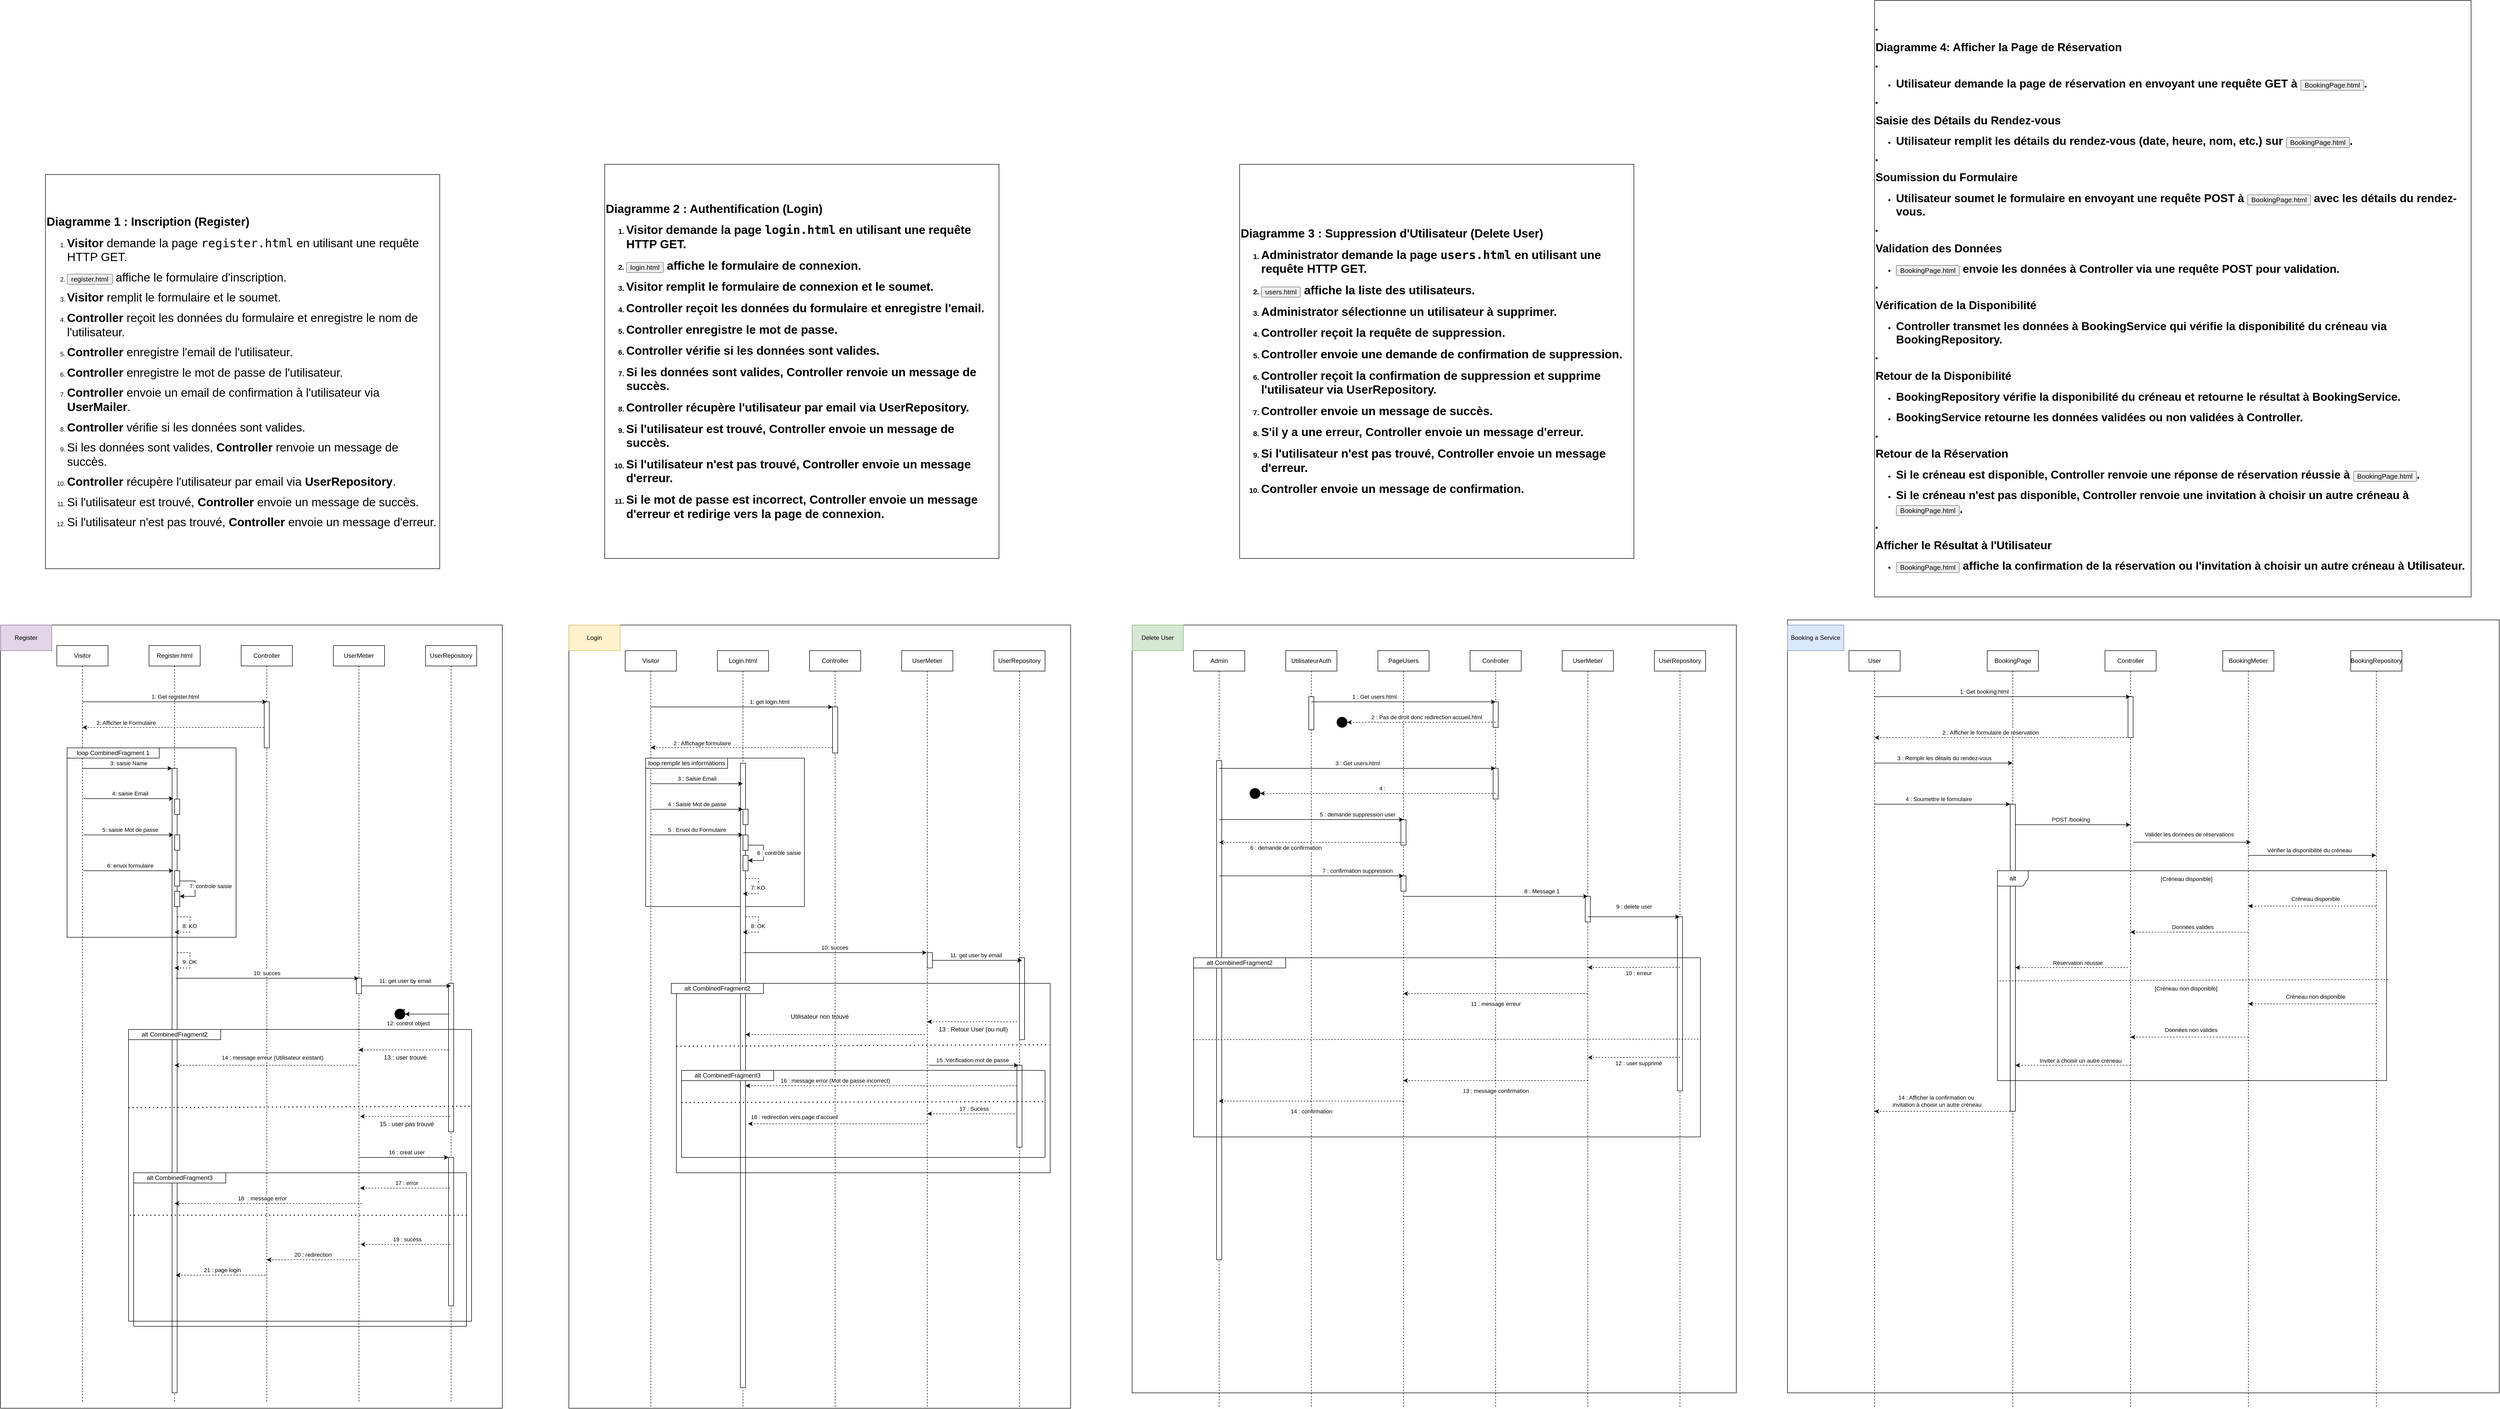 <mxfile version="26.0.16">
  <diagram name="Page-1" id="2YBvvXClWsGukQMizWep">
    <mxGraphModel dx="2494" dy="2994" grid="1" gridSize="10" guides="1" tooltips="1" connect="1" arrows="1" fold="1" page="1" pageScale="1" pageWidth="850" pageHeight="1100" math="0" shadow="0">
      <root>
        <mxCell id="0" />
        <mxCell id="1" parent="0" />
        <mxCell id="aM9ryv3xv72pqoxQDRHE-1" value="u:Utilisateur" style="shape=umlLifeline;perimeter=lifelinePerimeter;whiteSpace=wrap;html=1;container=0;dropTarget=0;collapsible=0;recursiveResize=0;outlineConnect=0;portConstraint=eastwest;newEdgeStyle={&quot;edgeStyle&quot;:&quot;elbowEdgeStyle&quot;,&quot;elbow&quot;:&quot;vertical&quot;,&quot;curved&quot;:0,&quot;rounded&quot;:0};" parent="1" vertex="1">
          <mxGeometry x="40" y="40" width="100" height="300" as="geometry" />
        </mxCell>
        <mxCell id="aM9ryv3xv72pqoxQDRHE-2" value="" style="html=1;points=[];perimeter=orthogonalPerimeter;outlineConnect=0;targetShapes=umlLifeline;portConstraint=eastwest;newEdgeStyle={&quot;edgeStyle&quot;:&quot;elbowEdgeStyle&quot;,&quot;elbow&quot;:&quot;vertical&quot;,&quot;curved&quot;:0,&quot;rounded&quot;:0};" parent="aM9ryv3xv72pqoxQDRHE-1" vertex="1">
          <mxGeometry x="45" y="70" width="10" height="190" as="geometry" />
        </mxCell>
        <mxCell id="aM9ryv3xv72pqoxQDRHE-4" value="" style="html=1;points=[];perimeter=orthogonalPerimeter;outlineConnect=0;targetShapes=umlLifeline;portConstraint=eastwest;newEdgeStyle={&quot;edgeStyle&quot;:&quot;elbowEdgeStyle&quot;,&quot;elbow&quot;:&quot;vertical&quot;,&quot;curved&quot;:0,&quot;rounded&quot;:0};" parent="aM9ryv3xv72pqoxQDRHE-1" vertex="1">
          <mxGeometry x="50" y="120" width="10" height="80" as="geometry" />
        </mxCell>
        <mxCell id="aM9ryv3xv72pqoxQDRHE-5" value=":Page inscription" style="shape=umlLifeline;perimeter=lifelinePerimeter;whiteSpace=wrap;html=1;container=0;dropTarget=0;collapsible=0;recursiveResize=0;outlineConnect=0;portConstraint=eastwest;newEdgeStyle={&quot;edgeStyle&quot;:&quot;elbowEdgeStyle&quot;,&quot;elbow&quot;:&quot;vertical&quot;,&quot;curved&quot;:0,&quot;rounded&quot;:0};" parent="1" vertex="1">
          <mxGeometry x="220" y="40" width="100" height="300" as="geometry" />
        </mxCell>
        <mxCell id="aM9ryv3xv72pqoxQDRHE-6" value="" style="html=1;points=[];perimeter=orthogonalPerimeter;outlineConnect=0;targetShapes=umlLifeline;portConstraint=eastwest;newEdgeStyle={&quot;edgeStyle&quot;:&quot;elbowEdgeStyle&quot;,&quot;elbow&quot;:&quot;vertical&quot;,&quot;curved&quot;:0,&quot;rounded&quot;:0};" parent="aM9ryv3xv72pqoxQDRHE-5" vertex="1">
          <mxGeometry x="45" y="80" width="10" height="170" as="geometry" />
        </mxCell>
        <mxCell id="aM9ryv3xv72pqoxQDRHE-7" value="dispatch" style="html=1;verticalAlign=bottom;endArrow=block;edgeStyle=elbowEdgeStyle;elbow=vertical;curved=0;rounded=0;" parent="1" source="aM9ryv3xv72pqoxQDRHE-2" target="aM9ryv3xv72pqoxQDRHE-6" edge="1">
          <mxGeometry relative="1" as="geometry">
            <mxPoint x="195" y="130" as="sourcePoint" />
            <Array as="points">
              <mxPoint x="180" y="120" />
            </Array>
          </mxGeometry>
        </mxCell>
        <mxCell id="aM9ryv3xv72pqoxQDRHE-8" value="return" style="html=1;verticalAlign=bottom;endArrow=open;dashed=1;endSize=8;edgeStyle=elbowEdgeStyle;elbow=vertical;curved=0;rounded=0;" parent="1" source="aM9ryv3xv72pqoxQDRHE-6" target="aM9ryv3xv72pqoxQDRHE-2" edge="1">
          <mxGeometry relative="1" as="geometry">
            <mxPoint x="195" y="205" as="targetPoint" />
            <Array as="points">
              <mxPoint x="190" y="280" />
            </Array>
          </mxGeometry>
        </mxCell>
        <mxCell id="aM9ryv3xv72pqoxQDRHE-9" value="callback" style="html=1;verticalAlign=bottom;endArrow=block;edgeStyle=elbowEdgeStyle;elbow=vertical;curved=0;rounded=0;" parent="1" source="aM9ryv3xv72pqoxQDRHE-6" target="aM9ryv3xv72pqoxQDRHE-4" edge="1">
          <mxGeometry relative="1" as="geometry">
            <mxPoint x="175" y="160" as="sourcePoint" />
            <Array as="points">
              <mxPoint x="190" y="160" />
            </Array>
          </mxGeometry>
        </mxCell>
        <mxCell id="aM9ryv3xv72pqoxQDRHE-10" value="return" style="html=1;verticalAlign=bottom;endArrow=open;dashed=1;endSize=8;edgeStyle=elbowEdgeStyle;elbow=vertical;curved=0;rounded=0;" parent="1" source="aM9ryv3xv72pqoxQDRHE-4" target="aM9ryv3xv72pqoxQDRHE-6" edge="1">
          <mxGeometry relative="1" as="geometry">
            <mxPoint x="175" y="235" as="targetPoint" />
            <Array as="points">
              <mxPoint x="180" y="230" />
            </Array>
          </mxGeometry>
        </mxCell>
        <mxCell id="7CGqbueEoK3W0R8zpscL-1" value=":Contrôleur" style="shape=umlLifeline;perimeter=lifelinePerimeter;whiteSpace=wrap;html=1;container=0;dropTarget=0;collapsible=0;recursiveResize=0;outlineConnect=0;portConstraint=eastwest;newEdgeStyle={&quot;edgeStyle&quot;:&quot;elbowEdgeStyle&quot;,&quot;elbow&quot;:&quot;vertical&quot;,&quot;curved&quot;:0,&quot;rounded&quot;:0};" parent="1" vertex="1">
          <mxGeometry x="375" y="40" width="100" height="300" as="geometry" />
        </mxCell>
        <mxCell id="7CGqbueEoK3W0R8zpscL-2" value="" style="html=1;points=[];perimeter=orthogonalPerimeter;outlineConnect=0;targetShapes=umlLifeline;portConstraint=eastwest;newEdgeStyle={&quot;edgeStyle&quot;:&quot;elbowEdgeStyle&quot;,&quot;elbow&quot;:&quot;vertical&quot;,&quot;curved&quot;:0,&quot;rounded&quot;:0};" parent="7CGqbueEoK3W0R8zpscL-1" vertex="1">
          <mxGeometry x="45" y="80" width="10" height="170" as="geometry" />
        </mxCell>
        <mxCell id="7CGqbueEoK3W0R8zpscL-3" value=":Contrôleur" style="shape=umlLifeline;perimeter=lifelinePerimeter;whiteSpace=wrap;html=1;container=0;dropTarget=0;collapsible=0;recursiveResize=0;outlineConnect=0;portConstraint=eastwest;newEdgeStyle={&quot;edgeStyle&quot;:&quot;elbowEdgeStyle&quot;,&quot;elbow&quot;:&quot;vertical&quot;,&quot;curved&quot;:0,&quot;rounded&quot;:0};" parent="1" vertex="1">
          <mxGeometry x="520" y="40" width="100" height="300" as="geometry" />
        </mxCell>
        <mxCell id="7CGqbueEoK3W0R8zpscL-4" value="" style="html=1;points=[];perimeter=orthogonalPerimeter;outlineConnect=0;targetShapes=umlLifeline;portConstraint=eastwest;newEdgeStyle={&quot;edgeStyle&quot;:&quot;elbowEdgeStyle&quot;,&quot;elbow&quot;:&quot;vertical&quot;,&quot;curved&quot;:0,&quot;rounded&quot;:0};" parent="7CGqbueEoK3W0R8zpscL-3" vertex="1">
          <mxGeometry x="45" y="80" width="10" height="170" as="geometry" />
        </mxCell>
        <mxCell id="7CGqbueEoK3W0R8zpscL-5" value="ur: UserTeposit" style="shape=umlLifeline;perimeter=lifelinePerimeter;whiteSpace=wrap;html=1;container=0;dropTarget=0;collapsible=0;recursiveResize=0;outlineConnect=0;portConstraint=eastwest;newEdgeStyle={&quot;edgeStyle&quot;:&quot;elbowEdgeStyle&quot;,&quot;elbow&quot;:&quot;vertical&quot;,&quot;curved&quot;:0,&quot;rounded&quot;:0};" parent="1" vertex="1">
          <mxGeometry x="660" y="40" width="100" height="300" as="geometry" />
        </mxCell>
        <mxCell id="7CGqbueEoK3W0R8zpscL-6" value="" style="html=1;points=[];perimeter=orthogonalPerimeter;outlineConnect=0;targetShapes=umlLifeline;portConstraint=eastwest;newEdgeStyle={&quot;edgeStyle&quot;:&quot;elbowEdgeStyle&quot;,&quot;elbow&quot;:&quot;vertical&quot;,&quot;curved&quot;:0,&quot;rounded&quot;:0};" parent="7CGqbueEoK3W0R8zpscL-5" vertex="1">
          <mxGeometry x="45" y="80" width="10" height="170" as="geometry" />
        </mxCell>
        <mxCell id="BOG7M7HhGOHI4rEWIUIi-1" value="" style="rounded=0;whiteSpace=wrap;html=1;" parent="1" vertex="1">
          <mxGeometry x="3420" y="-10" width="1390" height="1510" as="geometry" />
        </mxCell>
        <mxCell id="BOG7M7HhGOHI4rEWIUIi-2" value="" style="rounded=0;whiteSpace=wrap;html=1;" parent="1" vertex="1">
          <mxGeometry x="2140" width="1180" height="1500" as="geometry" />
        </mxCell>
        <mxCell id="BOG7M7HhGOHI4rEWIUIi-3" value="Utilisateur non trouvé" style="rounded=0;whiteSpace=wrap;html=1;" parent="1" vertex="1">
          <mxGeometry x="1040" width="980" height="1530" as="geometry" />
        </mxCell>
        <mxCell id="BOG7M7HhGOHI4rEWIUIi-4" value="" style="rounded=0;whiteSpace=wrap;html=1;" parent="1" vertex="1">
          <mxGeometry x="-70" width="980" height="1530" as="geometry" />
        </mxCell>
        <mxCell id="BOG7M7HhGOHI4rEWIUIi-5" value="Visitor" style="shape=umlLifeline;perimeter=lifelinePerimeter;whiteSpace=wrap;html=1;container=0;dropTarget=0;collapsible=0;recursiveResize=0;outlineConnect=0;portConstraint=eastwest;newEdgeStyle={&quot;edgeStyle&quot;:&quot;elbowEdgeStyle&quot;,&quot;elbow&quot;:&quot;vertical&quot;,&quot;curved&quot;:0,&quot;rounded&quot;:0};" parent="1" vertex="1">
          <mxGeometry x="40" y="40" width="100" height="1480" as="geometry" />
        </mxCell>
        <mxCell id="BOG7M7HhGOHI4rEWIUIi-6" value="Register.html" style="shape=umlLifeline;perimeter=lifelinePerimeter;whiteSpace=wrap;html=1;container=0;dropTarget=0;collapsible=0;recursiveResize=0;outlineConnect=0;portConstraint=eastwest;newEdgeStyle={&quot;edgeStyle&quot;:&quot;elbowEdgeStyle&quot;,&quot;elbow&quot;:&quot;vertical&quot;,&quot;curved&quot;:0,&quot;rounded&quot;:0};" parent="1" vertex="1">
          <mxGeometry x="220" y="40" width="100" height="1480" as="geometry" />
        </mxCell>
        <mxCell id="BOG7M7HhGOHI4rEWIUIi-7" value="&lt;span style=&quot;color: rgba(0, 0, 0, 0); font-family: monospace; font-size: 0px; text-align: start;&quot;&gt;%3CmxGraphModel%3E%3Croot%3E%3CmxCell%20id%3D%220%22%2F%3E%3CmxCell%20id%3D%221%22%20parent%3D%220%22%2F%3E%3CmxCell%20id%3D%222%22%20value%3D%221%3A%20Get%20register.html%22%20style%3D%22edgeLabel%3Bhtml%3D1%3Balign%3Dcenter%3BverticalAlign%3Dmiddle%3Bresizable%3D0%3Bpoints%3D%5B%5D%3B%22%20vertex%3D%221%22%20connectable%3D%220%22%20parent%3D%221%22%3E%3CmxGeometry%20x%3D%22270.333%22%20y%3D%22180%22%20as%3D%22geometry%22%2F%3E%3C%2FmxCell%3E%3C%2Froot%3E%3C%2FmxGraphModel%3E&lt;/span&gt;&lt;span style=&quot;color: rgba(0, 0, 0, 0); font-family: monospace; font-size: 0px; text-align: start;&quot;&gt;%3CmxGraphModel%3E%3Croot%3E%3CmxCell%20id%3D%220%22%2F%3E%3CmxCell%20id%3D%221%22%20parent%3D%220%22%2F%3E%3CmxCell%20id%3D%222%22%20value%3D%221%3A%20Get%20register.html%22%20style%3D%22edgeLabel%3Bhtml%3D1%3Balign%3Dcenter%3BverticalAlign%3Dmiddle%3Bresizable%3D0%3Bpoints%3D%5B%5D%3B%22%20vertex%3D%221%22%20connectable%3D%220%22%20parent%3D%221%22%3E%3CmxGeometry%20x%3D%22270.333%22%20y%3D%22180%22%20as%3D%22geometry%22%2F%3E%3C%2FmxCell%3E%3C%2Froot%3E%3C%2FmxGraphModel%3E&lt;/span&gt;" style="html=1;points=[];perimeter=orthogonalPerimeter;outlineConnect=0;targetShapes=umlLifeline;portConstraint=eastwest;newEdgeStyle={&quot;edgeStyle&quot;:&quot;elbowEdgeStyle&quot;,&quot;elbow&quot;:&quot;vertical&quot;,&quot;curved&quot;:0,&quot;rounded&quot;:0};" parent="BOG7M7HhGOHI4rEWIUIi-6" vertex="1">
          <mxGeometry x="45" y="240" width="10" height="1220" as="geometry" />
        </mxCell>
        <mxCell id="BOG7M7HhGOHI4rEWIUIi-8" value="&lt;span style=&quot;color: rgba(0, 0, 0, 0); font-family: monospace; font-size: 0px; text-align: start;&quot;&gt;%3CmxGraphModel%3E%3Croot%3E%3CmxCell%20id%3D%220%22%2F%3E%3CmxCell%20id%3D%221%22%20parent%3D%220%22%2F%3E%3CmxCell%20id%3D%222%22%20value%3D%221%3A%20Get%20register.html%22%20style%3D%22edgeLabel%3Bhtml%3D1%3Balign%3Dcenter%3BverticalAlign%3Dmiddle%3Bresizable%3D0%3Bpoints%3D%5B%5D%3B%22%20vertex%3D%221%22%20connectable%3D%220%22%20parent%3D%221%22%3E%3CmxGeometry%20x%3D%22270.333%22%20y%3D%22180%22%20as%3D%22geometry%22%2F%3E%3C%2FmxCell%3E%3C%2Froot%3E%3C%2FmxGraphModel%3E&lt;/span&gt;&lt;span style=&quot;color: rgba(0, 0, 0, 0); font-family: monospace; font-size: 0px; text-align: start;&quot;&gt;%3CmxGraphModel%3E%3Croot%3E%3CmxCell%20id%3D%220%22%2F%3E%3CmxCell%20id%3D%221%22%20parent%3D%220%22%2F%3E%3CmxCell%20id%3D%222%22%20value%3D%221%3A%20Get%20register.html%22%20style%3D%22edgeLabel%3Bhtml%3D1%3Balign%3Dcenter%3BverticalAlign%3Dmiddle%3Bresizable%3D0%3Bpoints%3D%5B%5D%3B%22%20vertex%3D%221%22%20connectable%3D%220%22%20parent%3D%221%22%3E%3CmxGeometry%20x%3D%22270.333%22%20y%3D%22180%22%20as%3D%22geometry%22%2F%3E%3C%2FmxCell%3E%3C%2Froot%3E%3C%2FmxGraphModel%3E&lt;/span&gt;" style="html=1;points=[];perimeter=orthogonalPerimeter;outlineConnect=0;targetShapes=umlLifeline;portConstraint=eastwest;newEdgeStyle={&quot;edgeStyle&quot;:&quot;elbowEdgeStyle&quot;,&quot;elbow&quot;:&quot;vertical&quot;,&quot;curved&quot;:0,&quot;rounded&quot;:0};" parent="BOG7M7HhGOHI4rEWIUIi-6" vertex="1">
          <mxGeometry x="50" y="300" width="10" height="30" as="geometry" />
        </mxCell>
        <mxCell id="BOG7M7HhGOHI4rEWIUIi-9" value="&lt;span style=&quot;color: rgba(0, 0, 0, 0); font-family: monospace; font-size: 0px; text-align: start;&quot;&gt;%3CmxGraphModel%3E%3Croot%3E%3CmxCell%20id%3D%220%22%2F%3E%3CmxCell%20id%3D%221%22%20parent%3D%220%22%2F%3E%3CmxCell%20id%3D%222%22%20value%3D%221%3A%20Get%20register.html%22%20style%3D%22edgeLabel%3Bhtml%3D1%3Balign%3Dcenter%3BverticalAlign%3Dmiddle%3Bresizable%3D0%3Bpoints%3D%5B%5D%3B%22%20vertex%3D%221%22%20connectable%3D%220%22%20parent%3D%221%22%3E%3CmxGeometry%20x%3D%22270.333%22%20y%3D%22180%22%20as%3D%22geometry%22%2F%3E%3C%2FmxCell%3E%3C%2Froot%3E%3C%2FmxGraphModel%3E&lt;/span&gt;&lt;span style=&quot;color: rgba(0, 0, 0, 0); font-family: monospace; font-size: 0px; text-align: start;&quot;&gt;%3CmxGraphModel%3E%3Croot%3E%3CmxCell%20id%3D%220%22%2F%3E%3CmxCell%20id%3D%221%22%20parent%3D%220%22%2F%3E%3CmxCell%20id%3D%222%22%20value%3D%221%3A%20Get%20register.html%22%20style%3D%22edgeLabel%3Bhtml%3D1%3Balign%3Dcenter%3BverticalAlign%3Dmiddle%3Bresizable%3D0%3Bpoints%3D%5B%5D%3B%22%20vertex%3D%221%22%20connectable%3D%220%22%20parent%3D%221%22%3E%3CmxGeometry%20x%3D%22270.333%22%20y%3D%22180%22%20as%3D%22geometry%22%2F%3E%3C%2FmxCell%3E%3C%2Froot%3E%3C%2FmxGraphModel%3E&lt;/span&gt;" style="html=1;points=[];perimeter=orthogonalPerimeter;outlineConnect=0;targetShapes=umlLifeline;portConstraint=eastwest;newEdgeStyle={&quot;edgeStyle&quot;:&quot;elbowEdgeStyle&quot;,&quot;elbow&quot;:&quot;vertical&quot;,&quot;curved&quot;:0,&quot;rounded&quot;:0};" parent="BOG7M7HhGOHI4rEWIUIi-6" vertex="1">
          <mxGeometry x="50" y="370" width="10" height="30" as="geometry" />
        </mxCell>
        <mxCell id="BOG7M7HhGOHI4rEWIUIi-10" value="&lt;span style=&quot;color: rgba(0, 0, 0, 0); font-family: monospace; font-size: 0px; text-align: start;&quot;&gt;%3CmxGraphModel%3E%3Croot%3E%3CmxCell%20id%3D%220%22%2F%3E%3CmxCell%20id%3D%221%22%20parent%3D%220%22%2F%3E%3CmxCell%20id%3D%222%22%20value%3D%221%3A%20Get%20register.html%22%20style%3D%22edgeLabel%3Bhtml%3D1%3Balign%3Dcenter%3BverticalAlign%3Dmiddle%3Bresizable%3D0%3Bpoints%3D%5B%5D%3B%22%20vertex%3D%221%22%20connectable%3D%220%22%20parent%3D%221%22%3E%3CmxGeometry%20x%3D%22270.333%22%20y%3D%22180%22%20as%3D%22geometry%22%2F%3E%3C%2FmxCell%3E%3C%2Froot%3E%3C%2FmxGraphModel%3E&lt;/span&gt;&lt;span style=&quot;color: rgba(0, 0, 0, 0); font-family: monospace; font-size: 0px; text-align: start;&quot;&gt;%3CmxGraphModel%3E%3Croot%3E%3CmxCell%20id%3D%220%22%2F%3E%3CmxCell%20id%3D%221%22%20parent%3D%220%22%2F%3E%3CmxCell%20id%3D%222%22%20value%3D%221%3A%20Get%20register.html%22%20style%3D%22edgeLabel%3Bhtml%3D1%3Balign%3Dcenter%3BverticalAlign%3Dmiddle%3Bresizable%3D0%3Bpoints%3D%5B%5D%3B%22%20vertex%3D%221%22%20connectable%3D%220%22%20parent%3D%221%22%3E%3CmxGeometry%20x%3D%22270.333%22%20y%3D%22180%22%20as%3D%22geometry%22%2F%3E%3C%2FmxCell%3E%3C%2Froot%3E%3C%2FmxGraphModel%3E&lt;/span&gt;" style="html=1;points=[];perimeter=orthogonalPerimeter;outlineConnect=0;targetShapes=umlLifeline;portConstraint=eastwest;newEdgeStyle={&quot;edgeStyle&quot;:&quot;elbowEdgeStyle&quot;,&quot;elbow&quot;:&quot;vertical&quot;,&quot;curved&quot;:0,&quot;rounded&quot;:0};" parent="BOG7M7HhGOHI4rEWIUIi-6" vertex="1">
          <mxGeometry x="50" y="440" width="10" height="30" as="geometry" />
        </mxCell>
        <mxCell id="BOG7M7HhGOHI4rEWIUIi-11" value="&lt;span style=&quot;color: rgba(0, 0, 0, 0); font-family: monospace; font-size: 0px; text-align: start;&quot;&gt;%3CmxGraphModel%3E%3Croot%3E%3CmxCell%20id%3D%220%22%2F%3E%3CmxCell%20id%3D%221%22%20parent%3D%220%22%2F%3E%3CmxCell%20id%3D%222%22%20value%3D%221%3A%20Get%20register.html%22%20style%3D%22edgeLabel%3Bhtml%3D1%3Balign%3Dcenter%3BverticalAlign%3Dmiddle%3Bresizable%3D0%3Bpoints%3D%5B%5D%3B%22%20vertex%3D%221%22%20connectable%3D%220%22%20parent%3D%221%22%3E%3CmxGeometry%20x%3D%22270.333%22%20y%3D%22180%22%20as%3D%22geometry%22%2F%3E%3C%2FmxCell%3E%3C%2Froot%3E%3C%2FmxGraphModel%3E&lt;/span&gt;&lt;span style=&quot;color: rgba(0, 0, 0, 0); font-family: monospace; font-size: 0px; text-align: start;&quot;&gt;%3CmxGraphModel%3E%3Croot%3E%3CmxCell%20id%3D%220%22%2F%3E%3CmxCell%20id%3D%221%22%20parent%3D%220%22%2F%3E%3CmxCell%20id%3D%222%22%20value%3D%221%3A%20Get%20register.html%22%20style%3D%22edgeLabel%3Bhtml%3D1%3Balign%3Dcenter%3BverticalAlign%3Dmiddle%3Bresizable%3D0%3Bpoints%3D%5B%5D%3B%22%20vertex%3D%221%22%20connectable%3D%220%22%20parent%3D%221%22%3E%3CmxGeometry%20x%3D%22270.333%22%20y%3D%22180%22%20as%3D%22geometry%22%2F%3E%3C%2FmxCell%3E%3C%2Froot%3E%3C%2FmxGraphModel%3E&lt;/span&gt;" style="html=1;points=[];perimeter=orthogonalPerimeter;outlineConnect=0;targetShapes=umlLifeline;portConstraint=eastwest;newEdgeStyle={&quot;edgeStyle&quot;:&quot;elbowEdgeStyle&quot;,&quot;elbow&quot;:&quot;vertical&quot;,&quot;curved&quot;:0,&quot;rounded&quot;:0};" parent="BOG7M7HhGOHI4rEWIUIi-6" vertex="1">
          <mxGeometry x="50" y="480" width="10" height="30" as="geometry" />
        </mxCell>
        <mxCell id="BOG7M7HhGOHI4rEWIUIi-12" value="" style="endArrow=classic;html=1;rounded=0;" parent="BOG7M7HhGOHI4rEWIUIi-6" source="BOG7M7HhGOHI4rEWIUIi-10" target="BOG7M7HhGOHI4rEWIUIi-11" edge="1">
          <mxGeometry width="50" height="50" relative="1" as="geometry">
            <mxPoint x="100" y="440" as="sourcePoint" />
            <mxPoint x="110" y="500" as="targetPoint" />
            <Array as="points">
              <mxPoint x="80" y="460" />
              <mxPoint x="90" y="460" />
              <mxPoint x="90" y="480" />
              <mxPoint x="90" y="490" />
            </Array>
          </mxGeometry>
        </mxCell>
        <mxCell id="BOG7M7HhGOHI4rEWIUIi-13" value="" style="endArrow=classic;html=1;rounded=0;dashed=1;" parent="BOG7M7HhGOHI4rEWIUIi-6" source="BOG7M7HhGOHI4rEWIUIi-7" target="BOG7M7HhGOHI4rEWIUIi-6" edge="1">
          <mxGeometry width="50" height="50" relative="1" as="geometry">
            <mxPoint x="80" y="590" as="sourcePoint" />
            <mxPoint x="110" y="580" as="targetPoint" />
            <Array as="points">
              <mxPoint x="80" y="530" />
              <mxPoint x="80" y="550" />
              <mxPoint x="80" y="560" />
            </Array>
          </mxGeometry>
        </mxCell>
        <mxCell id="BOG7M7HhGOHI4rEWIUIi-14" value="8: KO" style="edgeLabel;html=1;align=center;verticalAlign=middle;resizable=0;points=[];" parent="BOG7M7HhGOHI4rEWIUIi-13" vertex="1" connectable="0">
          <mxGeometry x="0.013" y="-1" relative="1" as="geometry">
            <mxPoint as="offset" />
          </mxGeometry>
        </mxCell>
        <mxCell id="BOG7M7HhGOHI4rEWIUIi-15" value="Controller" style="shape=umlLifeline;perimeter=lifelinePerimeter;whiteSpace=wrap;html=1;container=0;dropTarget=0;collapsible=0;recursiveResize=0;outlineConnect=0;portConstraint=eastwest;newEdgeStyle={&quot;edgeStyle&quot;:&quot;elbowEdgeStyle&quot;,&quot;elbow&quot;:&quot;vertical&quot;,&quot;curved&quot;:0,&quot;rounded&quot;:0};size=40;" parent="1" vertex="1">
          <mxGeometry x="400" y="40" width="100" height="1480" as="geometry" />
        </mxCell>
        <mxCell id="BOG7M7HhGOHI4rEWIUIi-16" value="&lt;span style=&quot;color: rgba(0, 0, 0, 0); font-family: monospace; font-size: 0px; text-align: start;&quot;&gt;%3CmxGraphModel%3E%3Croot%3E%3CmxCell%20id%3D%220%22%2F%3E%3CmxCell%20id%3D%221%22%20parent%3D%220%22%2F%3E%3CmxCell%20id%3D%222%22%20value%3D%221%3A%20Get%20register.html%22%20style%3D%22edgeLabel%3Bhtml%3D1%3Balign%3Dcenter%3BverticalAlign%3Dmiddle%3Bresizable%3D0%3Bpoints%3D%5B%5D%3B%22%20vertex%3D%221%22%20connectable%3D%220%22%20parent%3D%221%22%3E%3CmxGeometry%20x%3D%22270.333%22%20y%3D%22180%22%20as%3D%22geometry%22%2F%3E%3C%2FmxCell%3E%3C%2Froot%3E%3C%2FmxGraphModel%3E&lt;/span&gt;&lt;span style=&quot;color: rgba(0, 0, 0, 0); font-family: monospace; font-size: 0px; text-align: start;&quot;&gt;%3CmxGraphModel%3E%3Croot%3E%3CmxCell%20id%3D%220%22%2F%3E%3CmxCell%20id%3D%221%22%20parent%3D%220%22%2F%3E%3CmxCell%20id%3D%222%22%20value%3D%221%3A%20Get%20register.html%22%20style%3D%22edgeLabel%3Bhtml%3D1%3Balign%3Dcenter%3BverticalAlign%3Dmiddle%3Bresizable%3D0%3Bpoints%3D%5B%5D%3B%22%20vertex%3D%221%22%20connectable%3D%220%22%20parent%3D%221%22%3E%3CmxGeometry%20x%3D%22270.333%22%20y%3D%22180%22%20as%3D%22geometry%22%2F%3E%3C%2FmxCell%3E%3C%2Froot%3E%3C%2FmxGraphModel%3E&lt;/span&gt;" style="html=1;points=[];perimeter=orthogonalPerimeter;outlineConnect=0;targetShapes=umlLifeline;portConstraint=eastwest;newEdgeStyle={&quot;edgeStyle&quot;:&quot;elbowEdgeStyle&quot;,&quot;elbow&quot;:&quot;vertical&quot;,&quot;curved&quot;:0,&quot;rounded&quot;:0};" parent="BOG7M7HhGOHI4rEWIUIi-15" vertex="1">
          <mxGeometry x="45" y="110" width="10" height="90" as="geometry" />
        </mxCell>
        <mxCell id="BOG7M7HhGOHI4rEWIUIi-17" value="UserMetier" style="shape=umlLifeline;perimeter=lifelinePerimeter;whiteSpace=wrap;html=1;container=0;dropTarget=0;collapsible=0;recursiveResize=0;outlineConnect=0;portConstraint=eastwest;newEdgeStyle={&quot;edgeStyle&quot;:&quot;elbowEdgeStyle&quot;,&quot;elbow&quot;:&quot;vertical&quot;,&quot;curved&quot;:0,&quot;rounded&quot;:0};size=40;" parent="1" vertex="1">
          <mxGeometry x="580" y="40" width="100" height="1480" as="geometry" />
        </mxCell>
        <mxCell id="BOG7M7HhGOHI4rEWIUIi-18" value="&lt;span style=&quot;color: rgba(0, 0, 0, 0); font-family: monospace; font-size: 0px; text-align: start;&quot;&gt;%3CmxGraphModel%3E%3Croot%3E%3CmxCell%20id%3D%220%22%2F%3E%3CmxCell%20id%3D%221%22%20parent%3D%220%22%2F%3E%3CmxCell%20id%3D%222%22%20value%3D%221%3A%20Get%20register.html%22%20style%3D%22edgeLabel%3Bhtml%3D1%3Balign%3Dcenter%3BverticalAlign%3Dmiddle%3Bresizable%3D0%3Bpoints%3D%5B%5D%3B%22%20vertex%3D%221%22%20connectable%3D%220%22%20parent%3D%221%22%3E%3CmxGeometry%20x%3D%22270.333%22%20y%3D%22180%22%20as%3D%22geometry%22%2F%3E%3C%2FmxCell%3E%3C%2Froot%3E%3C%2FmxGraphModel%3E&lt;/span&gt;&lt;span style=&quot;color: rgba(0, 0, 0, 0); font-family: monospace; font-size: 0px; text-align: start;&quot;&gt;%3CmxGraphModel%3E%3Croot%3E%3CmxCell%20id%3D%220%22%2F%3E%3CmxCell%20id%3D%221%22%20parent%3D%220%22%2F%3E%3CmxCell%20id%3D%222%22%20value%3D%221%3A%20Get%20register.html%22%20style%3D%22edgeLabel%3Bhtml%3D1%3Balign%3Dcenter%3BverticalAlign%3Dmiddle%3Bresizable%3D0%3Bpoints%3D%5B%5D%3B%22%20vertex%3D%221%22%20connectable%3D%220%22%20parent%3D%221%22%3E%3CmxGeometry%20x%3D%22270.333%22%20y%3D%22180%22%20as%3D%22geometry%22%2F%3E%3C%2FmxCell%3E%3C%2Froot%3E%3C%2FmxGraphModel%3E&lt;/span&gt;" style="html=1;points=[];perimeter=orthogonalPerimeter;outlineConnect=0;targetShapes=umlLifeline;portConstraint=eastwest;newEdgeStyle={&quot;edgeStyle&quot;:&quot;elbowEdgeStyle&quot;,&quot;elbow&quot;:&quot;vertical&quot;,&quot;curved&quot;:0,&quot;rounded&quot;:0};" parent="BOG7M7HhGOHI4rEWIUIi-17" vertex="1">
          <mxGeometry x="45" y="650" width="10" height="30" as="geometry" />
        </mxCell>
        <mxCell id="BOG7M7HhGOHI4rEWIUIi-19" value="UserRepository" style="shape=umlLifeline;perimeter=lifelinePerimeter;whiteSpace=wrap;html=1;container=0;dropTarget=0;collapsible=0;recursiveResize=0;outlineConnect=0;portConstraint=eastwest;newEdgeStyle={&quot;edgeStyle&quot;:&quot;elbowEdgeStyle&quot;,&quot;elbow&quot;:&quot;vertical&quot;,&quot;curved&quot;:0,&quot;rounded&quot;:0};size=40;" parent="1" vertex="1">
          <mxGeometry x="760" y="40" width="100" height="1480" as="geometry" />
        </mxCell>
        <mxCell id="BOG7M7HhGOHI4rEWIUIi-20" value="&lt;span style=&quot;color: rgba(0, 0, 0, 0); font-family: monospace; font-size: 0px; text-align: start;&quot;&gt;%3CmxGraphModel%3E%3Croot%3E%3CmxCell%20id%3D%220%22%2F%3E%3CmxCell%20id%3D%221%22%20parent%3D%220%22%2F%3E%3CmxCell%20id%3D%222%22%20value%3D%221%3A%20Get%20register.html%22%20style%3D%22edgeLabel%3Bhtml%3D1%3Balign%3Dcenter%3BverticalAlign%3Dmiddle%3Bresizable%3D0%3Bpoints%3D%5B%5D%3B%22%20vertex%3D%221%22%20connectable%3D%220%22%20parent%3D%221%22%3E%3CmxGeometry%20x%3D%22270.333%22%20y%3D%22180%22%20as%3D%22geometry%22%2F%3E%3C%2FmxCell%3E%3C%2Froot%3E%3C%2FmxGraphModel%3E&lt;/span&gt;&lt;span style=&quot;color: rgba(0, 0, 0, 0); font-family: monospace; font-size: 0px; text-align: start;&quot;&gt;%3CmxGraphModel%3E%3Croot%3E%3CmxCell%20id%3D%220%22%2F%3E%3CmxCell%20id%3D%221%22%20parent%3D%220%22%2F%3E%3CmxCell%20id%3D%222%22%20value%3D%221%3A%20Get%20register.html%22%20style%3D%22edgeLabel%3Bhtml%3D1%3Balign%3Dcenter%3BverticalAlign%3Dmiddle%3Bresizable%3D0%3Bpoints%3D%5B%5D%3B%22%20vertex%3D%221%22%20connectable%3D%220%22%20parent%3D%221%22%3E%3CmxGeometry%20x%3D%22270.333%22%20y%3D%22180%22%20as%3D%22geometry%22%2F%3E%3C%2FmxCell%3E%3C%2Froot%3E%3C%2FmxGraphModel%3E&lt;/span&gt;" style="html=1;points=[];perimeter=orthogonalPerimeter;outlineConnect=0;targetShapes=umlLifeline;portConstraint=eastwest;newEdgeStyle={&quot;edgeStyle&quot;:&quot;elbowEdgeStyle&quot;,&quot;elbow&quot;:&quot;vertical&quot;,&quot;curved&quot;:0,&quot;rounded&quot;:0};" parent="BOG7M7HhGOHI4rEWIUIi-19" vertex="1">
          <mxGeometry x="45" y="660" width="10" height="290" as="geometry" />
        </mxCell>
        <mxCell id="BOG7M7HhGOHI4rEWIUIi-21" value="&lt;span style=&quot;color: rgba(0, 0, 0, 0); font-family: monospace; font-size: 0px; text-align: start;&quot;&gt;%3CmxGraphModel%3E%3Croot%3E%3CmxCell%20id%3D%220%22%2F%3E%3CmxCell%20id%3D%221%22%20parent%3D%220%22%2F%3E%3CmxCell%20id%3D%222%22%20value%3D%221%3A%20Get%20register.html%22%20style%3D%22edgeLabel%3Bhtml%3D1%3Balign%3Dcenter%3BverticalAlign%3Dmiddle%3Bresizable%3D0%3Bpoints%3D%5B%5D%3B%22%20vertex%3D%221%22%20connectable%3D%220%22%20parent%3D%221%22%3E%3CmxGeometry%20x%3D%22270.333%22%20y%3D%22180%22%20as%3D%22geometry%22%2F%3E%3C%2FmxCell%3E%3C%2Froot%3E%3C%2FmxGraphModel%3E&lt;/span&gt;&lt;span style=&quot;color: rgba(0, 0, 0, 0); font-family: monospace; font-size: 0px; text-align: start;&quot;&gt;%3CmxGraphModel%3E%3Croot%3E%3CmxCell%20id%3D%220%22%2F%3E%3CmxCell%20id%3D%221%22%20parent%3D%220%22%2F%3E%3CmxCell%20id%3D%222%22%20value%3D%221%3A%20Get%20register.html%22%20style%3D%22edgeLabel%3Bhtml%3D1%3Balign%3Dcenter%3BverticalAlign%3Dmiddle%3Bresizable%3D0%3Bpoints%3D%5B%5D%3B%22%20vertex%3D%221%22%20connectable%3D%220%22%20parent%3D%221%22%3E%3CmxGeometry%20x%3D%22270.333%22%20y%3D%22180%22%20as%3D%22geometry%22%2F%3E%3C%2FmxCell%3E%3C%2Froot%3E%3C%2FmxGraphModel%3E&lt;/span&gt;" style="html=1;points=[];perimeter=orthogonalPerimeter;outlineConnect=0;targetShapes=umlLifeline;portConstraint=eastwest;newEdgeStyle={&quot;edgeStyle&quot;:&quot;elbowEdgeStyle&quot;,&quot;elbow&quot;:&quot;vertical&quot;,&quot;curved&quot;:0,&quot;rounded&quot;:0};" parent="BOG7M7HhGOHI4rEWIUIi-19" vertex="1">
          <mxGeometry x="45" y="1000" width="10" height="290" as="geometry" />
        </mxCell>
        <mxCell id="BOG7M7HhGOHI4rEWIUIi-22" value="" style="endArrow=classic;html=1;rounded=0;" parent="1" edge="1">
          <mxGeometry width="50" height="50" relative="1" as="geometry">
            <mxPoint x="90.087" y="150" as="sourcePoint" />
            <mxPoint x="449.92" y="150" as="targetPoint" />
          </mxGeometry>
        </mxCell>
        <mxCell id="BOG7M7HhGOHI4rEWIUIi-23" value="1: Get register.html" style="edgeLabel;html=1;align=center;verticalAlign=middle;resizable=0;points=[];" parent="BOG7M7HhGOHI4rEWIUIi-22" vertex="1" connectable="0">
          <mxGeometry x="-0.185" y="2" relative="1" as="geometry">
            <mxPoint x="34" y="-8" as="offset" />
          </mxGeometry>
        </mxCell>
        <mxCell id="BOG7M7HhGOHI4rEWIUIi-24" value="" style="endArrow=classic;html=1;rounded=0;dashed=1;" parent="1" edge="1" target="BOG7M7HhGOHI4rEWIUIi-5">
          <mxGeometry width="50" height="50" relative="1" as="geometry">
            <mxPoint x="445" y="200" as="sourcePoint" />
            <mxPoint x="170" y="200" as="targetPoint" />
          </mxGeometry>
        </mxCell>
        <mxCell id="BOG7M7HhGOHI4rEWIUIi-26" value="2: Afficher le Formulaire" style="edgeLabel;html=1;align=center;verticalAlign=middle;resizable=0;points=[];" parent="1" vertex="1" connectable="0">
          <mxGeometry x="360.003" y="250" as="geometry">
            <mxPoint x="-185" y="-59" as="offset" />
          </mxGeometry>
        </mxCell>
        <mxCell id="BOG7M7HhGOHI4rEWIUIi-27" value="" style="endArrow=classic;html=1;rounded=0;" parent="1" edge="1">
          <mxGeometry width="50" height="50" relative="1" as="geometry">
            <mxPoint x="89.667" y="280" as="sourcePoint" />
            <mxPoint x="265" y="280" as="targetPoint" />
          </mxGeometry>
        </mxCell>
        <mxCell id="BOG7M7HhGOHI4rEWIUIi-28" value="3: saisie Name" style="edgeLabel;html=1;align=center;verticalAlign=middle;resizable=0;points=[];" parent="1" vertex="1" connectable="0">
          <mxGeometry x="180.003" y="270" as="geometry" />
        </mxCell>
        <mxCell id="BOG7M7HhGOHI4rEWIUIi-29" value="" style="endArrow=classic;html=1;rounded=0;" parent="1" edge="1">
          <mxGeometry width="50" height="50" relative="1" as="geometry">
            <mxPoint x="92.337" y="339.17" as="sourcePoint" />
            <mxPoint x="267.67" y="339.17" as="targetPoint" />
          </mxGeometry>
        </mxCell>
        <mxCell id="BOG7M7HhGOHI4rEWIUIi-30" value="4: saisie Email" style="edgeLabel;html=1;align=center;verticalAlign=middle;resizable=0;points=[];" parent="1" vertex="1" connectable="0">
          <mxGeometry x="182.673" y="329.17" as="geometry" />
        </mxCell>
        <mxCell id="BOG7M7HhGOHI4rEWIUIi-31" value="" style="endArrow=classic;html=1;rounded=0;" parent="1" edge="1">
          <mxGeometry width="50" height="50" relative="1" as="geometry">
            <mxPoint x="92.337" y="410" as="sourcePoint" />
            <mxPoint x="267.67" y="410" as="targetPoint" />
          </mxGeometry>
        </mxCell>
        <mxCell id="BOG7M7HhGOHI4rEWIUIi-32" value="5: saisie Mot de passe" style="edgeLabel;html=1;align=center;verticalAlign=middle;resizable=0;points=[];" parent="1" vertex="1" connectable="0">
          <mxGeometry x="182.673" y="400" as="geometry" />
        </mxCell>
        <mxCell id="BOG7M7HhGOHI4rEWIUIi-33" value="" style="endArrow=classic;html=1;rounded=0;" parent="1" edge="1">
          <mxGeometry width="50" height="50" relative="1" as="geometry">
            <mxPoint x="92.337" y="480" as="sourcePoint" />
            <mxPoint x="267.67" y="480" as="targetPoint" />
          </mxGeometry>
        </mxCell>
        <mxCell id="BOG7M7HhGOHI4rEWIUIi-34" value="6: envoi formulaire" style="edgeLabel;html=1;align=center;verticalAlign=middle;resizable=0;points=[];" parent="1" vertex="1" connectable="0">
          <mxGeometry x="182.673" y="470" as="geometry" />
        </mxCell>
        <mxCell id="BOG7M7HhGOHI4rEWIUIi-35" value="7: controle saisie" style="edgeLabel;html=1;align=center;verticalAlign=middle;resizable=0;points=[];" parent="1" vertex="1" connectable="0">
          <mxGeometry x="340.003" y="510" as="geometry" />
        </mxCell>
        <mxCell id="BOG7M7HhGOHI4rEWIUIi-36" value="" style="endArrow=classic;html=1;rounded=0;dashed=1;" parent="1" edge="1">
          <mxGeometry width="50" height="50" relative="1" as="geometry">
            <mxPoint x="275" y="640" as="sourcePoint" />
            <mxPoint x="270" y="670" as="targetPoint" />
            <Array as="points">
              <mxPoint x="300" y="640" />
              <mxPoint x="300" y="660" />
              <mxPoint x="300" y="670" />
            </Array>
          </mxGeometry>
        </mxCell>
        <mxCell id="BOG7M7HhGOHI4rEWIUIi-37" value="9: OK" style="edgeLabel;html=1;align=center;verticalAlign=middle;resizable=0;points=[];" parent="BOG7M7HhGOHI4rEWIUIi-36" vertex="1" connectable="0">
          <mxGeometry x="0.013" y="-1" relative="1" as="geometry">
            <mxPoint as="offset" />
          </mxGeometry>
        </mxCell>
        <mxCell id="BOG7M7HhGOHI4rEWIUIi-38" value="" style="swimlane;startSize=0;" parent="1" vertex="1">
          <mxGeometry x="60" y="240" width="330" height="370" as="geometry" />
        </mxCell>
        <mxCell id="BOG7M7HhGOHI4rEWIUIi-39" value="loop CombinedFragment 1" style="rounded=0;whiteSpace=wrap;html=1;" parent="BOG7M7HhGOHI4rEWIUIi-38" vertex="1">
          <mxGeometry width="180" height="20" as="geometry" />
        </mxCell>
        <mxCell id="BOG7M7HhGOHI4rEWIUIi-40" value="" style="endArrow=classic;html=1;rounded=0;" parent="1" target="BOG7M7HhGOHI4rEWIUIi-17" edge="1">
          <mxGeometry width="50" height="50" relative="1" as="geometry">
            <mxPoint x="272.337" y="690" as="sourcePoint" />
            <mxPoint x="447.67" y="690" as="targetPoint" />
          </mxGeometry>
        </mxCell>
        <mxCell id="BOG7M7HhGOHI4rEWIUIi-41" value="10: succes" style="edgeLabel;html=1;align=center;verticalAlign=middle;resizable=0;points=[];" parent="BOG7M7HhGOHI4rEWIUIi-40" vertex="1" connectable="0">
          <mxGeometry x="0.023" y="-3" relative="1" as="geometry">
            <mxPoint x="-5" y="-13" as="offset" />
          </mxGeometry>
        </mxCell>
        <mxCell id="BOG7M7HhGOHI4rEWIUIi-42" value="" style="endArrow=classic;html=1;rounded=0;" parent="1" source="BOG7M7HhGOHI4rEWIUIi-18" target="BOG7M7HhGOHI4rEWIUIi-19" edge="1">
          <mxGeometry width="50" height="50" relative="1" as="geometry">
            <mxPoint x="640" y="710" as="sourcePoint" />
            <mxPoint x="988.83" y="710" as="targetPoint" />
          </mxGeometry>
        </mxCell>
        <mxCell id="BOG7M7HhGOHI4rEWIUIi-43" value="11: get user by email" style="edgeLabel;html=1;align=center;verticalAlign=middle;resizable=0;points=[];" parent="BOG7M7HhGOHI4rEWIUIi-42" vertex="1" connectable="0">
          <mxGeometry x="0.023" y="-3" relative="1" as="geometry">
            <mxPoint x="-5" y="-13" as="offset" />
          </mxGeometry>
        </mxCell>
        <mxCell id="BOG7M7HhGOHI4rEWIUIi-44" value="" style="endArrow=classic;html=1;rounded=0;" parent="1" source="BOG7M7HhGOHI4rEWIUIi-47" edge="1">
          <mxGeometry width="50" height="50" relative="1" as="geometry">
            <mxPoint x="809.5" y="750" as="sourcePoint" />
            <mxPoint x="720" y="750" as="targetPoint" />
          </mxGeometry>
        </mxCell>
        <mxCell id="BOG7M7HhGOHI4rEWIUIi-45" value="12: control object" style="edgeLabel;html=1;align=center;verticalAlign=middle;resizable=0;points=[];" parent="BOG7M7HhGOHI4rEWIUIi-44" vertex="1" connectable="0">
          <mxGeometry x="0.196" y="-4" relative="1" as="geometry">
            <mxPoint x="4" y="24" as="offset" />
          </mxGeometry>
        </mxCell>
        <mxCell id="BOG7M7HhGOHI4rEWIUIi-46" value="" style="endArrow=classic;html=1;rounded=0;entryX=1;entryY=0.5;entryDx=0;entryDy=0;" parent="1" source="BOG7M7HhGOHI4rEWIUIi-20" target="BOG7M7HhGOHI4rEWIUIi-47" edge="1">
          <mxGeometry width="50" height="50" relative="1" as="geometry">
            <mxPoint x="800" y="750" as="sourcePoint" />
            <mxPoint x="730" y="760" as="targetPoint" />
          </mxGeometry>
        </mxCell>
        <mxCell id="BOG7M7HhGOHI4rEWIUIi-47" value="" style="ellipse;whiteSpace=wrap;html=1;aspect=fixed;strokeColor=#000000;fillColor=#000000;" parent="1" vertex="1">
          <mxGeometry x="700" y="750" width="20" height="20" as="geometry" />
        </mxCell>
        <mxCell id="BOG7M7HhGOHI4rEWIUIi-48" value="" style="endArrow=classic;html=1;rounded=0;dashed=1;" parent="1" source="BOG7M7HhGOHI4rEWIUIi-20" edge="1">
          <mxGeometry width="50" height="50" relative="1" as="geometry">
            <mxPoint x="800" y="830" as="sourcePoint" />
            <mxPoint x="629.5" y="830" as="targetPoint" />
          </mxGeometry>
        </mxCell>
        <mxCell id="BOG7M7HhGOHI4rEWIUIi-49" value="13 : user trouvé" style="text;html=1;align=center;verticalAlign=middle;resizable=0;points=[];autosize=1;strokeColor=none;fillColor=none;" parent="1" vertex="1">
          <mxGeometry x="665" y="830" width="110" height="30" as="geometry" />
        </mxCell>
        <mxCell id="BOG7M7HhGOHI4rEWIUIi-50" value="" style="endArrow=classic;html=1;rounded=0;dashed=1;" parent="1" target="BOG7M7HhGOHI4rEWIUIi-6" edge="1">
          <mxGeometry width="50" height="50" relative="1" as="geometry">
            <mxPoint x="625.5" y="860" as="sourcePoint" />
            <mxPoint x="450" y="860" as="targetPoint" />
          </mxGeometry>
        </mxCell>
        <mxCell id="BOG7M7HhGOHI4rEWIUIi-51" value="14 : message erreur (Utilisateur existant)" style="edgeLabel;html=1;align=center;verticalAlign=middle;resizable=0;points=[];" parent="BOG7M7HhGOHI4rEWIUIi-50" vertex="1" connectable="0">
          <mxGeometry x="-0.307" y="-3" relative="1" as="geometry">
            <mxPoint x="-42" y="-12" as="offset" />
          </mxGeometry>
        </mxCell>
        <mxCell id="BOG7M7HhGOHI4rEWIUIi-52" value="" style="endArrow=classic;html=1;rounded=0;dashed=1;" parent="1" edge="1">
          <mxGeometry width="50" height="50" relative="1" as="geometry">
            <mxPoint x="807.75" y="960" as="sourcePoint" />
            <mxPoint x="632.25" y="960" as="targetPoint" />
          </mxGeometry>
        </mxCell>
        <mxCell id="BOG7M7HhGOHI4rEWIUIi-53" value="15 : user pas trouvé" style="text;html=1;align=center;verticalAlign=middle;resizable=0;points=[];autosize=1;strokeColor=none;fillColor=none;" parent="1" vertex="1">
          <mxGeometry x="657.75" y="960" width="130" height="30" as="geometry" />
        </mxCell>
        <mxCell id="BOG7M7HhGOHI4rEWIUIi-54" value="" style="endArrow=classic;html=1;rounded=0;" parent="1" source="BOG7M7HhGOHI4rEWIUIi-17" target="BOG7M7HhGOHI4rEWIUIi-21" edge="1">
          <mxGeometry width="50" height="50" relative="1" as="geometry">
            <mxPoint x="750" y="1200" as="sourcePoint" />
            <mxPoint x="800" y="1150" as="targetPoint" />
          </mxGeometry>
        </mxCell>
        <mxCell id="BOG7M7HhGOHI4rEWIUIi-55" value="16 : creat user" style="edgeLabel;html=1;align=center;verticalAlign=middle;resizable=0;points=[];" parent="BOG7M7HhGOHI4rEWIUIi-54" vertex="1" connectable="0">
          <mxGeometry x="-0.085" y="1" relative="1" as="geometry">
            <mxPoint x="13" y="-9" as="offset" />
          </mxGeometry>
        </mxCell>
        <mxCell id="BOG7M7HhGOHI4rEWIUIi-56" value="" style="endArrow=classic;html=1;rounded=0;dashed=1;" parent="1" edge="1">
          <mxGeometry width="50" height="50" relative="1" as="geometry">
            <mxPoint x="807.75" y="1100" as="sourcePoint" />
            <mxPoint x="632.25" y="1100" as="targetPoint" />
          </mxGeometry>
        </mxCell>
        <mxCell id="BOG7M7HhGOHI4rEWIUIi-57" value="17 : error" style="edgeLabel;html=1;align=center;verticalAlign=middle;resizable=0;points=[];" parent="BOG7M7HhGOHI4rEWIUIi-56" vertex="1" connectable="0">
          <mxGeometry x="0.146" relative="1" as="geometry">
            <mxPoint x="15" y="-10" as="offset" />
          </mxGeometry>
        </mxCell>
        <mxCell id="BOG7M7HhGOHI4rEWIUIi-58" value="" style="endArrow=classic;html=1;rounded=0;dashed=1;" parent="1" target="BOG7M7HhGOHI4rEWIUIi-6" edge="1">
          <mxGeometry width="50" height="50" relative="1" as="geometry">
            <mxPoint x="635.5" y="1130" as="sourcePoint" />
            <mxPoint x="460" y="1130" as="targetPoint" />
          </mxGeometry>
        </mxCell>
        <mxCell id="BOG7M7HhGOHI4rEWIUIi-59" value="18&amp;nbsp; : message error" style="edgeLabel;html=1;align=center;verticalAlign=middle;resizable=0;points=[];" parent="BOG7M7HhGOHI4rEWIUIi-58" vertex="1" connectable="0">
          <mxGeometry x="0.146" relative="1" as="geometry">
            <mxPoint x="15" y="-10" as="offset" />
          </mxGeometry>
        </mxCell>
        <mxCell id="BOG7M7HhGOHI4rEWIUIi-60" value="" style="endArrow=classic;html=1;rounded=0;dashed=1;" parent="1" edge="1">
          <mxGeometry width="50" height="50" relative="1" as="geometry">
            <mxPoint x="808.75" y="1210" as="sourcePoint" />
            <mxPoint x="633.25" y="1210" as="targetPoint" />
          </mxGeometry>
        </mxCell>
        <mxCell id="BOG7M7HhGOHI4rEWIUIi-61" value="19 : sucess" style="edgeLabel;html=1;align=center;verticalAlign=middle;resizable=0;points=[];" parent="BOG7M7HhGOHI4rEWIUIi-60" vertex="1" connectable="0">
          <mxGeometry x="0.146" relative="1" as="geometry">
            <mxPoint x="15" y="-10" as="offset" />
          </mxGeometry>
        </mxCell>
        <mxCell id="BOG7M7HhGOHI4rEWIUIi-62" value="" style="endArrow=classic;html=1;rounded=0;dashed=1;" parent="1" edge="1">
          <mxGeometry width="50" height="50" relative="1" as="geometry">
            <mxPoint x="625.5" y="1240" as="sourcePoint" />
            <mxPoint x="450" y="1240" as="targetPoint" />
          </mxGeometry>
        </mxCell>
        <mxCell id="BOG7M7HhGOHI4rEWIUIi-63" value="20 : redirection" style="edgeLabel;html=1;align=center;verticalAlign=middle;resizable=0;points=[];" parent="BOG7M7HhGOHI4rEWIUIi-62" vertex="1" connectable="0">
          <mxGeometry x="0.146" relative="1" as="geometry">
            <mxPoint x="15" y="-10" as="offset" />
          </mxGeometry>
        </mxCell>
        <mxCell id="BOG7M7HhGOHI4rEWIUIi-64" value="" style="endArrow=classic;html=1;rounded=0;dashed=1;" parent="1" edge="1">
          <mxGeometry width="50" height="50" relative="1" as="geometry">
            <mxPoint x="447.75" y="1270" as="sourcePoint" />
            <mxPoint x="272.25" y="1270" as="targetPoint" />
          </mxGeometry>
        </mxCell>
        <mxCell id="BOG7M7HhGOHI4rEWIUIi-65" value="21 : page login" style="edgeLabel;html=1;align=center;verticalAlign=middle;resizable=0;points=[];" parent="BOG7M7HhGOHI4rEWIUIi-64" vertex="1" connectable="0">
          <mxGeometry x="0.146" relative="1" as="geometry">
            <mxPoint x="15" y="-10" as="offset" />
          </mxGeometry>
        </mxCell>
        <mxCell id="BOG7M7HhGOHI4rEWIUIi-66" value="" style="swimlane;startSize=0;" parent="1" vertex="1">
          <mxGeometry x="180" y="790" width="670" height="570" as="geometry" />
        </mxCell>
        <mxCell id="BOG7M7HhGOHI4rEWIUIi-67" value="alt CombinedFragment2" style="rounded=0;whiteSpace=wrap;html=1;" parent="BOG7M7HhGOHI4rEWIUIi-66" vertex="1">
          <mxGeometry width="180" height="20" as="geometry" />
        </mxCell>
        <mxCell id="BOG7M7HhGOHI4rEWIUIi-68" value="" style="endArrow=none;dashed=1;html=1;dashPattern=1 3;strokeWidth=2;rounded=0;exitX=-0.001;exitY=0.278;exitDx=0;exitDy=0;exitPerimeter=0;entryX=1;entryY=0.273;entryDx=0;entryDy=0;entryPerimeter=0;" parent="BOG7M7HhGOHI4rEWIUIi-66" edge="1">
          <mxGeometry width="50" height="50" relative="1" as="geometry">
            <mxPoint x="-6.928e-14" y="152.85" as="sourcePoint" />
            <mxPoint x="670.67" y="150.0" as="targetPoint" />
          </mxGeometry>
        </mxCell>
        <mxCell id="BOG7M7HhGOHI4rEWIUIi-69" value="" style="swimlane;startSize=0;" parent="1" vertex="1">
          <mxGeometry x="190" y="1070" width="650" height="300" as="geometry" />
        </mxCell>
        <mxCell id="BOG7M7HhGOHI4rEWIUIi-70" value="alt CombinedFragment3" style="rounded=0;whiteSpace=wrap;html=1;" parent="BOG7M7HhGOHI4rEWIUIi-69" vertex="1">
          <mxGeometry width="180" height="20" as="geometry" />
        </mxCell>
        <mxCell id="BOG7M7HhGOHI4rEWIUIi-71" value="" style="endArrow=none;dashed=1;html=1;dashPattern=1 3;strokeWidth=2;rounded=0;exitX=-0.001;exitY=0.278;exitDx=0;exitDy=0;exitPerimeter=0;" parent="BOG7M7HhGOHI4rEWIUIi-69" edge="1">
          <mxGeometry width="50" height="50" relative="1" as="geometry">
            <mxPoint x="-7.33" y="82.85" as="sourcePoint" />
            <mxPoint x="650" y="83" as="targetPoint" />
          </mxGeometry>
        </mxCell>
        <mxCell id="BOG7M7HhGOHI4rEWIUIi-72" value="Visitor" style="shape=umlLifeline;perimeter=lifelinePerimeter;whiteSpace=wrap;html=1;container=0;dropTarget=0;collapsible=0;recursiveResize=0;outlineConnect=0;portConstraint=eastwest;newEdgeStyle={&quot;edgeStyle&quot;:&quot;elbowEdgeStyle&quot;,&quot;elbow&quot;:&quot;vertical&quot;,&quot;curved&quot;:0,&quot;rounded&quot;:0};" parent="1" vertex="1">
          <mxGeometry x="1150" y="50" width="100" height="1480" as="geometry" />
        </mxCell>
        <mxCell id="BOG7M7HhGOHI4rEWIUIi-73" value="Login.html" style="shape=umlLifeline;perimeter=lifelinePerimeter;whiteSpace=wrap;html=1;container=0;dropTarget=0;collapsible=0;recursiveResize=0;outlineConnect=0;portConstraint=eastwest;newEdgeStyle={&quot;edgeStyle&quot;:&quot;elbowEdgeStyle&quot;,&quot;elbow&quot;:&quot;vertical&quot;,&quot;curved&quot;:0,&quot;rounded&quot;:0};" parent="1" vertex="1">
          <mxGeometry x="1330" y="50" width="100" height="1480" as="geometry" />
        </mxCell>
        <mxCell id="BOG7M7HhGOHI4rEWIUIi-74" value="Controller" style="shape=umlLifeline;perimeter=lifelinePerimeter;whiteSpace=wrap;html=1;container=0;dropTarget=0;collapsible=0;recursiveResize=0;outlineConnect=0;portConstraint=eastwest;newEdgeStyle={&quot;edgeStyle&quot;:&quot;elbowEdgeStyle&quot;,&quot;elbow&quot;:&quot;vertical&quot;,&quot;curved&quot;:0,&quot;rounded&quot;:0};size=40;" parent="1" vertex="1">
          <mxGeometry x="1510" y="50" width="100" height="1480" as="geometry" />
        </mxCell>
        <mxCell id="BOG7M7HhGOHI4rEWIUIi-75" value="&lt;span style=&quot;color: rgba(0, 0, 0, 0); font-family: monospace; font-size: 0px; text-align: start;&quot;&gt;%3CmxGraphModel%3E%3Croot%3E%3CmxCell%20id%3D%220%22%2F%3E%3CmxCell%20id%3D%221%22%20parent%3D%220%22%2F%3E%3CmxCell%20id%3D%222%22%20value%3D%221%3A%20Get%20register.html%22%20style%3D%22edgeLabel%3Bhtml%3D1%3Balign%3Dcenter%3BverticalAlign%3Dmiddle%3Bresizable%3D0%3Bpoints%3D%5B%5D%3B%22%20vertex%3D%221%22%20connectable%3D%220%22%20parent%3D%221%22%3E%3CmxGeometry%20x%3D%22270.333%22%20y%3D%22180%22%20as%3D%22geometry%22%2F%3E%3C%2FmxCell%3E%3C%2Froot%3E%3C%2FmxGraphModel%3E&lt;/span&gt;&lt;span style=&quot;color: rgba(0, 0, 0, 0); font-family: monospace; font-size: 0px; text-align: start;&quot;&gt;%3CmxGraphModel%3E%3Croot%3E%3CmxCell%20id%3D%220%22%2F%3E%3CmxCell%20id%3D%221%22%20parent%3D%220%22%2F%3E%3CmxCell%20id%3D%222%22%20value%3D%221%3A%20Get%20register.html%22%20style%3D%22edgeLabel%3Bhtml%3D1%3Balign%3Dcenter%3BverticalAlign%3Dmiddle%3Bresizable%3D0%3Bpoints%3D%5B%5D%3B%22%20vertex%3D%221%22%20connectable%3D%220%22%20parent%3D%221%22%3E%3CmxGeometry%20x%3D%22270.333%22%20y%3D%22180%22%20as%3D%22geometry%22%2F%3E%3C%2FmxCell%3E%3C%2Froot%3E%3C%2FmxGraphModel%3E&lt;/span&gt;" style="html=1;points=[];perimeter=orthogonalPerimeter;outlineConnect=0;targetShapes=umlLifeline;portConstraint=eastwest;newEdgeStyle={&quot;edgeStyle&quot;:&quot;elbowEdgeStyle&quot;,&quot;elbow&quot;:&quot;vertical&quot;,&quot;curved&quot;:0,&quot;rounded&quot;:0};" parent="BOG7M7HhGOHI4rEWIUIi-74" vertex="1">
          <mxGeometry x="45" y="110" width="10" height="90" as="geometry" />
        </mxCell>
        <mxCell id="BOG7M7HhGOHI4rEWIUIi-76" value="UserMetier" style="shape=umlLifeline;perimeter=lifelinePerimeter;whiteSpace=wrap;html=1;container=0;dropTarget=0;collapsible=0;recursiveResize=0;outlineConnect=0;portConstraint=eastwest;newEdgeStyle={&quot;edgeStyle&quot;:&quot;elbowEdgeStyle&quot;,&quot;elbow&quot;:&quot;vertical&quot;,&quot;curved&quot;:0,&quot;rounded&quot;:0};size=40;" parent="1" vertex="1">
          <mxGeometry x="1690" y="50" width="100" height="1480" as="geometry" />
        </mxCell>
        <mxCell id="BOG7M7HhGOHI4rEWIUIi-77" value="UserRepository" style="shape=umlLifeline;perimeter=lifelinePerimeter;whiteSpace=wrap;html=1;container=0;dropTarget=0;collapsible=0;recursiveResize=0;outlineConnect=0;portConstraint=eastwest;newEdgeStyle={&quot;edgeStyle&quot;:&quot;elbowEdgeStyle&quot;,&quot;elbow&quot;:&quot;vertical&quot;,&quot;curved&quot;:0,&quot;rounded&quot;:0};size=40;" parent="1" vertex="1">
          <mxGeometry x="1870" y="50" width="100" height="1480" as="geometry" />
        </mxCell>
        <mxCell id="BOG7M7HhGOHI4rEWIUIi-78" value="&lt;span style=&quot;color: rgba(0, 0, 0, 0); font-family: monospace; font-size: 0px; text-align: start;&quot;&gt;%3CmxGraphModel%3E%3Croot%3E%3CmxCell%20id%3D%220%22%2F%3E%3CmxCell%20id%3D%221%22%20parent%3D%220%22%2F%3E%3CmxCell%20id%3D%222%22%20value%3D%221%3A%20Get%20register.html%22%20style%3D%22edgeLabel%3Bhtml%3D1%3Balign%3Dcenter%3BverticalAlign%3Dmiddle%3Bresizable%3D0%3Bpoints%3D%5B%5D%3B%22%20vertex%3D%221%22%20connectable%3D%220%22%20parent%3D%221%22%3E%3CmxGeometry%20x%3D%22270.333%22%20y%3D%22180%22%20as%3D%22geometry%22%2F%3E%3C%2FmxCell%3E%3C%2Froot%3E%3C%2FmxGraphModel%3E&lt;/span&gt;&lt;span style=&quot;color: rgba(0, 0, 0, 0); font-family: monospace; font-size: 0px; text-align: start;&quot;&gt;%3CmxGraphModel%3E%3Croot%3E%3CmxCell%20id%3D%220%22%2F%3E%3CmxCell%20id%3D%221%22%20parent%3D%220%22%2F%3E%3CmxCell%20id%3D%222%22%20value%3D%221%3A%20Get%20register.html%22%20style%3D%22edgeLabel%3Bhtml%3D1%3Balign%3Dcenter%3BverticalAlign%3Dmiddle%3Bresizable%3D0%3Bpoints%3D%5B%5D%3B%22%20vertex%3D%221%22%20connectable%3D%220%22%20parent%3D%221%22%3E%3CmxGeometry%20x%3D%22270.333%22%20y%3D%22180%22%20as%3D%22geometry%22%2F%3E%3C%2FmxCell%3E%3C%2Froot%3E%3C%2FmxGraphModel%3E&lt;/span&gt;" style="html=1;points=[];perimeter=orthogonalPerimeter;outlineConnect=0;targetShapes=umlLifeline;portConstraint=eastwest;newEdgeStyle={&quot;edgeStyle&quot;:&quot;elbowEdgeStyle&quot;,&quot;elbow&quot;:&quot;vertical&quot;,&quot;curved&quot;:0,&quot;rounded&quot;:0};" parent="BOG7M7HhGOHI4rEWIUIi-77" vertex="1">
          <mxGeometry x="-130" y="590" width="10" height="30" as="geometry" />
        </mxCell>
        <mxCell id="BOG7M7HhGOHI4rEWIUIi-79" value="&lt;span style=&quot;color: rgba(0, 0, 0, 0); font-family: monospace; font-size: 0px; text-align: start;&quot;&gt;%3CmxGraphModel%3E%3Croot%3E%3CmxCell%20id%3D%220%22%2F%3E%3CmxCell%20id%3D%221%22%20parent%3D%220%22%2F%3E%3CmxCell%20id%3D%222%22%20value%3D%221%3A%20Get%20register.html%22%20style%3D%22edgeLabel%3Bhtml%3D1%3Balign%3Dcenter%3BverticalAlign%3Dmiddle%3Bresizable%3D0%3Bpoints%3D%5B%5D%3B%22%20vertex%3D%221%22%20connectable%3D%220%22%20parent%3D%221%22%3E%3CmxGeometry%20x%3D%22270.333%22%20y%3D%22180%22%20as%3D%22geometry%22%2F%3E%3C%2FmxCell%3E%3C%2Froot%3E%3C%2FmxGraphModel%3E&lt;/span&gt;&lt;span style=&quot;color: rgba(0, 0, 0, 0); font-family: monospace; font-size: 0px; text-align: start;&quot;&gt;%3CmxGraphModel%3E%3Croot%3E%3CmxCell%20id%3D%220%22%2F%3E%3CmxCell%20id%3D%221%22%20parent%3D%220%22%2F%3E%3CmxCell%20id%3D%222%22%20value%3D%221%3A%20Get%20register.html%22%20style%3D%22edgeLabel%3Bhtml%3D1%3Balign%3Dcenter%3BverticalAlign%3Dmiddle%3Bresizable%3D0%3Bpoints%3D%5B%5D%3B%22%20vertex%3D%221%22%20connectable%3D%220%22%20parent%3D%221%22%3E%3CmxGeometry%20x%3D%22270.333%22%20y%3D%22180%22%20as%3D%22geometry%22%2F%3E%3C%2FmxCell%3E%3C%2Froot%3E%3C%2FmxGraphModel%3E&lt;/span&gt;" style="html=1;points=[];perimeter=orthogonalPerimeter;outlineConnect=0;targetShapes=umlLifeline;portConstraint=eastwest;newEdgeStyle={&quot;edgeStyle&quot;:&quot;elbowEdgeStyle&quot;,&quot;elbow&quot;:&quot;vertical&quot;,&quot;curved&quot;:0,&quot;rounded&quot;:0};" parent="BOG7M7HhGOHI4rEWIUIi-77" vertex="1">
          <mxGeometry x="50" y="600" width="10" height="160" as="geometry" />
        </mxCell>
        <mxCell id="BOG7M7HhGOHI4rEWIUIi-80" value="" style="endArrow=classic;html=1;rounded=0;" parent="BOG7M7HhGOHI4rEWIUIi-77" source="BOG7M7HhGOHI4rEWIUIi-78" edge="1">
          <mxGeometry width="50" height="50" relative="1" as="geometry">
            <mxPoint x="-115" y="610" as="sourcePoint" />
            <mxPoint x="55" y="605" as="targetPoint" />
          </mxGeometry>
        </mxCell>
        <mxCell id="BOG7M7HhGOHI4rEWIUIi-81" value="11: get user by email" style="edgeLabel;html=1;align=center;verticalAlign=middle;resizable=0;points=[];" parent="BOG7M7HhGOHI4rEWIUIi-80" vertex="1" connectable="0">
          <mxGeometry x="0.023" y="-3" relative="1" as="geometry">
            <mxPoint x="-5" y="-13" as="offset" />
          </mxGeometry>
        </mxCell>
        <mxCell id="BOG7M7HhGOHI4rEWIUIi-82" value="&lt;span style=&quot;color: rgba(0, 0, 0, 0); font-family: monospace; font-size: 0px; text-align: start;&quot;&gt;%3CmxGraphModel%3E%3Croot%3E%3CmxCell%20id%3D%220%22%2F%3E%3CmxCell%20id%3D%221%22%20parent%3D%220%22%2F%3E%3CmxCell%20id%3D%222%22%20value%3D%221%3A%20Get%20register.html%22%20style%3D%22edgeLabel%3Bhtml%3D1%3Balign%3Dcenter%3BverticalAlign%3Dmiddle%3Bresizable%3D0%3Bpoints%3D%5B%5D%3B%22%20vertex%3D%221%22%20connectable%3D%220%22%20parent%3D%221%22%3E%3CmxGeometry%20x%3D%22270.333%22%20y%3D%22180%22%20as%3D%22geometry%22%2F%3E%3C%2FmxCell%3E%3C%2Froot%3E%3C%2FmxGraphModel%3E&lt;/span&gt;&lt;span style=&quot;color: rgba(0, 0, 0, 0); font-family: monospace; font-size: 0px; text-align: start;&quot;&gt;%3CmxGraphModel%3E%3Croot%3E%3CmxCell%20id%3D%220%22%2F%3E%3CmxCell%20id%3D%221%22%20parent%3D%220%22%2F%3E%3CmxCell%20id%3D%222%22%20value%3D%221%3A%20Get%20register.html%22%20style%3D%22edgeLabel%3Bhtml%3D1%3Balign%3Dcenter%3BverticalAlign%3Dmiddle%3Bresizable%3D0%3Bpoints%3D%5B%5D%3B%22%20vertex%3D%221%22%20connectable%3D%220%22%20parent%3D%221%22%3E%3CmxGeometry%20x%3D%22270.333%22%20y%3D%22180%22%20as%3D%22geometry%22%2F%3E%3C%2FmxCell%3E%3C%2Froot%3E%3C%2FmxGraphModel%3E&lt;/span&gt;" style="html=1;points=[];perimeter=orthogonalPerimeter;outlineConnect=0;targetShapes=umlLifeline;portConstraint=eastwest;newEdgeStyle={&quot;edgeStyle&quot;:&quot;elbowEdgeStyle&quot;,&quot;elbow&quot;:&quot;vertical&quot;,&quot;curved&quot;:0,&quot;rounded&quot;:0};" parent="BOG7M7HhGOHI4rEWIUIi-77" vertex="1">
          <mxGeometry x="45" y="810" width="10" height="160" as="geometry" />
        </mxCell>
        <mxCell id="BOG7M7HhGOHI4rEWIUIi-83" value="Register" style="rounded=0;whiteSpace=wrap;html=1;fillColor=#e1d5e7;strokeColor=#9673a6;" parent="1" vertex="1">
          <mxGeometry x="-70" width="100" height="50" as="geometry" />
        </mxCell>
        <mxCell id="BOG7M7HhGOHI4rEWIUIi-84" value="" style="endArrow=classic;html=1;rounded=0;" parent="1" target="BOG7M7HhGOHI4rEWIUIi-75" edge="1">
          <mxGeometry width="50" height="50" relative="1" as="geometry">
            <mxPoint x="1199.071" y="160.0" as="sourcePoint" />
            <mxPoint x="1379.5" y="160.0" as="targetPoint" />
          </mxGeometry>
        </mxCell>
        <mxCell id="BOG7M7HhGOHI4rEWIUIi-85" value="&amp;nbsp;1: get login.html" style="edgeLabel;html=1;align=center;verticalAlign=middle;resizable=0;points=[];" parent="BOG7M7HhGOHI4rEWIUIi-84" vertex="1" connectable="0">
          <mxGeometry x="0.084" relative="1" as="geometry">
            <mxPoint x="38" y="-10" as="offset" />
          </mxGeometry>
        </mxCell>
        <mxCell id="BOG7M7HhGOHI4rEWIUIi-86" value="" style="endArrow=classic;html=1;rounded=0;dashed=1;" parent="1" edge="1">
          <mxGeometry width="50" height="50" relative="1" as="geometry">
            <mxPoint x="1300" y="240" as="sourcePoint" />
            <mxPoint x="1300" y="240" as="targetPoint" />
          </mxGeometry>
        </mxCell>
        <mxCell id="BOG7M7HhGOHI4rEWIUIi-87" value="2 : Affichage formulaire" style="edgeLabel;html=1;align=center;verticalAlign=middle;resizable=0;points=[];" parent="BOG7M7HhGOHI4rEWIUIi-86" vertex="1" connectable="0">
          <mxGeometry x="0.36" y="-1" relative="1" as="geometry">
            <mxPoint y="-9" as="offset" />
          </mxGeometry>
        </mxCell>
        <mxCell id="BOG7M7HhGOHI4rEWIUIi-88" value="" style="swimlane;startSize=0;" parent="1" vertex="1">
          <mxGeometry x="1190" y="260" width="310" height="290" as="geometry" />
        </mxCell>
        <mxCell id="BOG7M7HhGOHI4rEWIUIi-89" value="&lt;span style=&quot;color: rgba(0, 0, 0, 0); font-family: monospace; font-size: 0px; text-align: start;&quot;&gt;%3CmxGraphModel%3E%3Croot%3E%3CmxCell%20id%3D%220%22%2F%3E%3CmxCell%20id%3D%221%22%20parent%3D%220%22%2F%3E%3CmxCell%20id%3D%222%22%20value%3D%221%3A%20Get%20register.html%22%20style%3D%22edgeLabel%3Bhtml%3D1%3Balign%3Dcenter%3BverticalAlign%3Dmiddle%3Bresizable%3D0%3Bpoints%3D%5B%5D%3B%22%20vertex%3D%221%22%20connectable%3D%220%22%20parent%3D%221%22%3E%3CmxGeometry%20x%3D%22270.333%22%20y%3D%22180%22%20as%3D%22geometry%22%2F%3E%3C%2FmxCell%3E%3C%2Froot%3E%3C%2FmxGraphModel%3E&lt;/span&gt;&lt;span style=&quot;color: rgba(0, 0, 0, 0); font-family: monospace; font-size: 0px; text-align: start;&quot;&gt;%3CmxGraphModel%3E%3Croot%3E%3CmxCell%20id%3D%220%22%2F%3E%3CmxCell%20id%3D%221%22%20parent%3D%220%22%2F%3E%3CmxCell%20id%3D%222%22%20value%3D%221%3A%20Get%20register.html%22%20style%3D%22edgeLabel%3Bhtml%3D1%3Balign%3Dcenter%3BverticalAlign%3Dmiddle%3Bresizable%3D0%3Bpoints%3D%5B%5D%3B%22%20vertex%3D%221%22%20connectable%3D%220%22%20parent%3D%221%22%3E%3CmxGeometry%20x%3D%22270.333%22%20y%3D%22180%22%20as%3D%22geometry%22%2F%3E%3C%2FmxCell%3E%3C%2Froot%3E%3C%2FmxGraphModel%3E&lt;/span&gt;" style="html=1;points=[];perimeter=orthogonalPerimeter;outlineConnect=0;targetShapes=umlLifeline;portConstraint=eastwest;newEdgeStyle={&quot;edgeStyle&quot;:&quot;elbowEdgeStyle&quot;,&quot;elbow&quot;:&quot;vertical&quot;,&quot;curved&quot;:0,&quot;rounded&quot;:0};" parent="BOG7M7HhGOHI4rEWIUIi-88" vertex="1">
          <mxGeometry x="185" y="10" width="10" height="1220" as="geometry" />
        </mxCell>
        <mxCell id="BOG7M7HhGOHI4rEWIUIi-90" value="&lt;span style=&quot;color: rgba(0, 0, 0, 0); font-family: monospace; font-size: 0px; text-align: start;&quot;&gt;%3CmxGraphModel%3E%3Croot%3E%3CmxCell%20id%3D%220%22%2F%3E%3CmxCell%20id%3D%221%22%20parent%3D%220%22%2F%3E%3CmxCell%20id%3D%222%22%20value%3D%221%3A%20Get%20register.html%22%20style%3D%22edgeLabel%3Bhtml%3D1%3Balign%3Dcenter%3BverticalAlign%3Dmiddle%3Bresizable%3D0%3Bpoints%3D%5B%5D%3B%22%20vertex%3D%221%22%20connectable%3D%220%22%20parent%3D%221%22%3E%3CmxGeometry%20x%3D%22270.333%22%20y%3D%22180%22%20as%3D%22geometry%22%2F%3E%3C%2FmxCell%3E%3C%2Froot%3E%3C%2FmxGraphModel%3E&lt;/span&gt;&lt;span style=&quot;color: rgba(0, 0, 0, 0); font-family: monospace; font-size: 0px; text-align: start;&quot;&gt;%3CmxGraphModel%3E%3Croot%3E%3CmxCell%20id%3D%220%22%2F%3E%3CmxCell%20id%3D%221%22%20parent%3D%220%22%2F%3E%3CmxCell%20id%3D%222%22%20value%3D%221%3A%20Get%20register.html%22%20style%3D%22edgeLabel%3Bhtml%3D1%3Balign%3Dcenter%3BverticalAlign%3Dmiddle%3Bresizable%3D0%3Bpoints%3D%5B%5D%3B%22%20vertex%3D%221%22%20connectable%3D%220%22%20parent%3D%221%22%3E%3CmxGeometry%20x%3D%22270.333%22%20y%3D%22180%22%20as%3D%22geometry%22%2F%3E%3C%2FmxCell%3E%3C%2Froot%3E%3C%2FmxGraphModel%3E&lt;/span&gt;" style="html=1;points=[];perimeter=orthogonalPerimeter;outlineConnect=0;targetShapes=umlLifeline;portConstraint=eastwest;newEdgeStyle={&quot;edgeStyle&quot;:&quot;elbowEdgeStyle&quot;,&quot;elbow&quot;:&quot;vertical&quot;,&quot;curved&quot;:0,&quot;rounded&quot;:0};" parent="BOG7M7HhGOHI4rEWIUIi-88" vertex="1">
          <mxGeometry x="190" y="100" width="10" height="30" as="geometry" />
        </mxCell>
        <mxCell id="BOG7M7HhGOHI4rEWIUIi-91" value="" style="endArrow=classic;html=1;rounded=0;" parent="BOG7M7HhGOHI4rEWIUIi-88" edge="1">
          <mxGeometry width="50" height="50" relative="1" as="geometry">
            <mxPoint x="200" y="170" as="sourcePoint" />
            <mxPoint x="200" y="200" as="targetPoint" />
            <Array as="points">
              <mxPoint x="220" y="170" />
              <mxPoint x="230" y="170" />
              <mxPoint x="230" y="200" />
            </Array>
          </mxGeometry>
        </mxCell>
        <mxCell id="BOG7M7HhGOHI4rEWIUIi-92" value="6 : contrôle saisie" style="edgeLabel;html=1;align=center;verticalAlign=middle;resizable=0;points=[];" parent="BOG7M7HhGOHI4rEWIUIi-91" vertex="1" connectable="0">
          <mxGeometry x="0.129" relative="1" as="geometry">
            <mxPoint x="30" y="-6" as="offset" />
          </mxGeometry>
        </mxCell>
        <mxCell id="BOG7M7HhGOHI4rEWIUIi-93" value="&lt;span style=&quot;color: rgba(0, 0, 0, 0); font-family: monospace; font-size: 0px; text-align: start;&quot;&gt;%3CmxGraphModel%3E%3Croot%3E%3CmxCell%20id%3D%220%22%2F%3E%3CmxCell%20id%3D%221%22%20parent%3D%220%22%2F%3E%3CmxCell%20id%3D%222%22%20value%3D%221%3A%20Get%20register.html%22%20style%3D%22edgeLabel%3Bhtml%3D1%3Balign%3Dcenter%3BverticalAlign%3Dmiddle%3Bresizable%3D0%3Bpoints%3D%5B%5D%3B%22%20vertex%3D%221%22%20connectable%3D%220%22%20parent%3D%221%22%3E%3CmxGeometry%20x%3D%22270.333%22%20y%3D%22180%22%20as%3D%22geometry%22%2F%3E%3C%2FmxCell%3E%3C%2Froot%3E%3C%2FmxGraphModel%3E&lt;/span&gt;&lt;span style=&quot;color: rgba(0, 0, 0, 0); font-family: monospace; font-size: 0px; text-align: start;&quot;&gt;%3CmxGraphModel%3E%3Croot%3E%3CmxCell%20id%3D%220%22%2F%3E%3CmxCell%20id%3D%221%22%20parent%3D%220%22%2F%3E%3CmxCell%20id%3D%222%22%20value%3D%221%3A%20Get%20register.html%22%20style%3D%22edgeLabel%3Bhtml%3D1%3Balign%3Dcenter%3BverticalAlign%3Dmiddle%3Bresizable%3D0%3Bpoints%3D%5B%5D%3B%22%20vertex%3D%221%22%20connectable%3D%220%22%20parent%3D%221%22%3E%3CmxGeometry%20x%3D%22270.333%22%20y%3D%22180%22%20as%3D%22geometry%22%2F%3E%3C%2FmxCell%3E%3C%2Froot%3E%3C%2FmxGraphModel%3E&lt;/span&gt;" style="html=1;points=[];perimeter=orthogonalPerimeter;outlineConnect=0;targetShapes=umlLifeline;portConstraint=eastwest;newEdgeStyle={&quot;edgeStyle&quot;:&quot;elbowEdgeStyle&quot;,&quot;elbow&quot;:&quot;vertical&quot;,&quot;curved&quot;:0,&quot;rounded&quot;:0};" parent="BOG7M7HhGOHI4rEWIUIi-88" vertex="1">
          <mxGeometry x="190" y="190" width="10" height="30" as="geometry" />
        </mxCell>
        <mxCell id="BOG7M7HhGOHI4rEWIUIi-94" value="loop remplir les informations" style="rounded=0;whiteSpace=wrap;html=1;" parent="1" vertex="1">
          <mxGeometry x="1190" y="260" width="160" height="20" as="geometry" />
        </mxCell>
        <mxCell id="BOG7M7HhGOHI4rEWIUIi-95" value="" style="endArrow=classic;html=1;rounded=0;dashed=1;" parent="1" edge="1">
          <mxGeometry width="50" height="50" relative="1" as="geometry">
            <mxPoint x="1385" y="495" as="sourcePoint" />
            <mxPoint x="1380" y="525" as="targetPoint" />
            <Array as="points">
              <mxPoint x="1410" y="495" />
              <mxPoint x="1410" y="515" />
              <mxPoint x="1410" y="525" />
            </Array>
          </mxGeometry>
        </mxCell>
        <mxCell id="BOG7M7HhGOHI4rEWIUIi-96" value="7: KO" style="edgeLabel;html=1;align=center;verticalAlign=middle;resizable=0;points=[];" parent="BOG7M7HhGOHI4rEWIUIi-95" vertex="1" connectable="0">
          <mxGeometry x="0.013" y="-1" relative="1" as="geometry">
            <mxPoint as="offset" />
          </mxGeometry>
        </mxCell>
        <mxCell id="BOG7M7HhGOHI4rEWIUIi-97" value="" style="endArrow=classic;html=1;rounded=0;dashed=1;" parent="1" edge="1">
          <mxGeometry width="50" height="50" relative="1" as="geometry">
            <mxPoint x="1385" y="570" as="sourcePoint" />
            <mxPoint x="1380" y="600" as="targetPoint" />
            <Array as="points">
              <mxPoint x="1410" y="570" />
              <mxPoint x="1410" y="590" />
              <mxPoint x="1410" y="600" />
            </Array>
          </mxGeometry>
        </mxCell>
        <mxCell id="BOG7M7HhGOHI4rEWIUIi-98" value="8: OK" style="edgeLabel;html=1;align=center;verticalAlign=middle;resizable=0;points=[];" parent="BOG7M7HhGOHI4rEWIUIi-97" vertex="1" connectable="0">
          <mxGeometry x="0.013" y="-1" relative="1" as="geometry">
            <mxPoint as="offset" />
          </mxGeometry>
        </mxCell>
        <mxCell id="BOG7M7HhGOHI4rEWIUIi-99" value="" style="endArrow=classic;html=1;rounded=0;" parent="1" edge="1">
          <mxGeometry width="50" height="50" relative="1" as="geometry">
            <mxPoint x="1200.0" y="409.83" as="sourcePoint" />
            <mxPoint x="1379.69" y="409.83" as="targetPoint" />
          </mxGeometry>
        </mxCell>
        <mxCell id="BOG7M7HhGOHI4rEWIUIi-100" value="5 : Envoi du Formulaire" style="edgeLabel;html=1;align=center;verticalAlign=middle;resizable=0;points=[];" parent="BOG7M7HhGOHI4rEWIUIi-99" vertex="1" connectable="0">
          <mxGeometry x="0.416" y="-1" relative="1" as="geometry">
            <mxPoint x="-37" y="-11" as="offset" />
          </mxGeometry>
        </mxCell>
        <mxCell id="BOG7M7HhGOHI4rEWIUIi-101" value="" style="endArrow=classic;html=1;rounded=0;" parent="1" edge="1">
          <mxGeometry width="50" height="50" relative="1" as="geometry">
            <mxPoint x="1200.0" y="360.0" as="sourcePoint" />
            <mxPoint x="1379.69" y="360.0" as="targetPoint" />
          </mxGeometry>
        </mxCell>
        <mxCell id="BOG7M7HhGOHI4rEWIUIi-102" value="4 : Saisie Mo&lt;span style=&quot;color: rgba(0, 0, 0, 0); font-family: monospace; font-size: 0px; text-align: start; background-color: rgb(251, 251, 251);&quot;&gt;%3CmxGraphModel%3E%3Croot%3E%3CmxCell%20id%3D%220%22%2F%3E%3CmxCell%20id%3D%221%22%20parent%3D%220%22%2F%3E%3CmxCell%20id%3D%222%22%20value%3D%22%22%20style%3D%22endArrow%3Dclassic%3Bhtml%3D1%3Brounded%3D0%3B%22%20edge%3D%221%22%20parent%3D%221%22%3E%3CmxGeometry%20width%3D%2250%22%20height%3D%2250%22%20relative%3D%221%22%20as%3D%22geometry%22%3E%3CmxPoint%20x%3D%221199.81%22%20y%3D%22310%22%20as%3D%22sourcePoint%22%2F%3E%3CmxPoint%20x%3D%221379.5%22%20y%3D%22310%22%20as%3D%22targetPoint%22%2F%3E%3C%2FmxGeometry%3E%3C%2FmxCell%3E%3CmxCell%20id%3D%223%22%20value%3D%223%20%3A%20Saisie%20Email%22%20style%3D%22edgeLabel%3Bhtml%3D1%3Balign%3Dcenter%3BverticalAlign%3Dmiddle%3Bresizable%3D0%3Bpoints%3D%5B%5D%3B%22%20vertex%3D%221%22%20connectable%3D%220%22%20parent%3D%222%22%3E%3CmxGeometry%20x%3D%220.417%22%20y%3D%22-1%22%20relative%3D%221%22%20as%3D%22geometry%22%3E%3CmxPoint%20x%3D%22-37%22%20y%3D%22-11%22%20as%3D%22offset%22%2F%3E%3C%2FmxGeometry%3E%3C%2FmxCell%3E%3C%2Froot%3E%3C%2FmxGraphModel%3E&lt;/span&gt;t de passe" style="edgeLabel;html=1;align=center;verticalAlign=middle;resizable=0;points=[];" parent="BOG7M7HhGOHI4rEWIUIi-101" vertex="1" connectable="0">
          <mxGeometry x="0.416" y="-1" relative="1" as="geometry">
            <mxPoint x="-37" y="-11" as="offset" />
          </mxGeometry>
        </mxCell>
        <mxCell id="BOG7M7HhGOHI4rEWIUIi-103" value="" style="endArrow=classic;html=1;rounded=0;" parent="1" edge="1">
          <mxGeometry width="50" height="50" relative="1" as="geometry">
            <mxPoint x="1199.81" y="310" as="sourcePoint" />
            <mxPoint x="1379.5" y="310" as="targetPoint" />
          </mxGeometry>
        </mxCell>
        <mxCell id="BOG7M7HhGOHI4rEWIUIi-104" value="3 : Saisie Email" style="edgeLabel;html=1;align=center;verticalAlign=middle;resizable=0;points=[];" parent="BOG7M7HhGOHI4rEWIUIi-103" vertex="1" connectable="0">
          <mxGeometry x="0.416" y="-1" relative="1" as="geometry">
            <mxPoint x="-37" y="-11" as="offset" />
          </mxGeometry>
        </mxCell>
        <mxCell id="BOG7M7HhGOHI4rEWIUIi-105" value="&lt;span style=&quot;color: rgba(0, 0, 0, 0); font-family: monospace; font-size: 0px; text-align: start;&quot;&gt;%3CmxGraphModel%3E%3Croot%3E%3CmxCell%20id%3D%220%22%2F%3E%3CmxCell%20id%3D%221%22%20parent%3D%220%22%2F%3E%3CmxCell%20id%3D%222%22%20value%3D%221%3A%20Get%20register.html%22%20style%3D%22edgeLabel%3Bhtml%3D1%3Balign%3Dcenter%3BverticalAlign%3Dmiddle%3Bresizable%3D0%3Bpoints%3D%5B%5D%3B%22%20vertex%3D%221%22%20connectable%3D%220%22%20parent%3D%221%22%3E%3CmxGeometry%20x%3D%22270.333%22%20y%3D%22180%22%20as%3D%22geometry%22%2F%3E%3C%2FmxCell%3E%3C%2Froot%3E%3C%2FmxGraphModel%3E&lt;/span&gt;&lt;span style=&quot;color: rgba(0, 0, 0, 0); font-family: monospace; font-size: 0px; text-align: start;&quot;&gt;%3CmxGraphModel%3E%3Croot%3E%3CmxCell%20id%3D%220%22%2F%3E%3CmxCell%20id%3D%221%22%20parent%3D%220%22%2F%3E%3CmxCell%20id%3D%222%22%20value%3D%221%3A%20Get%20register.html%22%20style%3D%22edgeLabel%3Bhtml%3D1%3Balign%3Dcenter%3BverticalAlign%3Dmiddle%3Bresizable%3D0%3Bpoints%3D%5B%5D%3B%22%20vertex%3D%221%22%20connectable%3D%220%22%20parent%3D%221%22%3E%3CmxGeometry%20x%3D%22270.333%22%20y%3D%22180%22%20as%3D%22geometry%22%2F%3E%3C%2FmxCell%3E%3C%2Froot%3E%3C%2FmxGraphModel%3E&lt;/span&gt;" style="html=1;points=[];perimeter=orthogonalPerimeter;outlineConnect=0;targetShapes=umlLifeline;portConstraint=eastwest;newEdgeStyle={&quot;edgeStyle&quot;:&quot;elbowEdgeStyle&quot;,&quot;elbow&quot;:&quot;vertical&quot;,&quot;curved&quot;:0,&quot;rounded&quot;:0};" parent="1" vertex="1">
          <mxGeometry x="1380" y="410.17" width="10" height="30" as="geometry" />
        </mxCell>
        <mxCell id="BOG7M7HhGOHI4rEWIUIi-106" value="" style="endArrow=classic;html=1;rounded=0;" parent="1" edge="1">
          <mxGeometry width="50" height="50" relative="1" as="geometry">
            <mxPoint x="1381.167" y="640" as="sourcePoint" />
            <mxPoint x="1738.83" y="640" as="targetPoint" />
          </mxGeometry>
        </mxCell>
        <mxCell id="BOG7M7HhGOHI4rEWIUIi-107" value="10: succes" style="edgeLabel;html=1;align=center;verticalAlign=middle;resizable=0;points=[];" parent="BOG7M7HhGOHI4rEWIUIi-106" vertex="1" connectable="0">
          <mxGeometry x="0.023" y="-3" relative="1" as="geometry">
            <mxPoint x="-5" y="-13" as="offset" />
          </mxGeometry>
        </mxCell>
        <mxCell id="BOG7M7HhGOHI4rEWIUIi-108" value="" style="endArrow=classic;html=1;rounded=0;dashed=1;" parent="1" edge="1">
          <mxGeometry width="50" height="50" relative="1" as="geometry">
            <mxPoint x="1915.5" y="775" as="sourcePoint" />
            <mxPoint x="1740" y="775" as="targetPoint" />
          </mxGeometry>
        </mxCell>
        <mxCell id="BOG7M7HhGOHI4rEWIUIi-109" value="13 : Retour User (ou null)&amp;nbsp;" style="text;html=1;align=center;verticalAlign=middle;resizable=0;points=[];autosize=1;strokeColor=none;fillColor=none;" parent="1" vertex="1">
          <mxGeometry x="1750.5" y="775" width="160" height="30" as="geometry" />
        </mxCell>
        <mxCell id="BOG7M7HhGOHI4rEWIUIi-110" value="" style="endArrow=classic;html=1;rounded=0;dashed=1;" parent="1" target="BOG7M7HhGOHI4rEWIUIi-89" edge="1">
          <mxGeometry width="50" height="50" relative="1" as="geometry">
            <mxPoint x="1735.5" y="800" as="sourcePoint" />
            <mxPoint x="1560" y="800" as="targetPoint" />
          </mxGeometry>
        </mxCell>
        <mxCell id="BOG7M7HhGOHI4rEWIUIi-111" value="" style="endArrow=classic;html=1;rounded=0;" parent="1" edge="1">
          <mxGeometry width="50" height="50" relative="1" as="geometry">
            <mxPoint x="1743" y="860" as="sourcePoint" />
            <mxPoint x="1918" y="860" as="targetPoint" />
          </mxGeometry>
        </mxCell>
        <mxCell id="BOG7M7HhGOHI4rEWIUIi-112" value="15 :Vérification mot de passe" style="edgeLabel;html=1;align=center;verticalAlign=middle;resizable=0;points=[];" parent="BOG7M7HhGOHI4rEWIUIi-111" vertex="1" connectable="0">
          <mxGeometry x="0.023" y="-3" relative="1" as="geometry">
            <mxPoint x="-5" y="-13" as="offset" />
          </mxGeometry>
        </mxCell>
        <mxCell id="BOG7M7HhGOHI4rEWIUIi-113" value="" style="endArrow=classic;html=1;rounded=0;dashed=1;" parent="1" target="BOG7M7HhGOHI4rEWIUIi-89" edge="1">
          <mxGeometry width="50" height="50" relative="1" as="geometry">
            <mxPoint x="1915.25" y="900" as="sourcePoint" />
            <mxPoint x="1564.75" y="900" as="targetPoint" />
          </mxGeometry>
        </mxCell>
        <mxCell id="BOG7M7HhGOHI4rEWIUIi-114" value="16 : message error (Mot de passe incorrect)" style="edgeLabel;html=1;align=center;verticalAlign=middle;resizable=0;points=[];" parent="BOG7M7HhGOHI4rEWIUIi-113" vertex="1" connectable="0">
          <mxGeometry x="-0.217" relative="1" as="geometry">
            <mxPoint x="-148" y="-10" as="offset" />
          </mxGeometry>
        </mxCell>
        <mxCell id="BOG7M7HhGOHI4rEWIUIi-115" value="" style="endArrow=classic;html=1;rounded=0;dashed=1;" parent="1" edge="1">
          <mxGeometry width="50" height="50" relative="1" as="geometry">
            <mxPoint x="1740.5" y="974.41" as="sourcePoint" />
            <mxPoint x="1390" y="974.41" as="targetPoint" />
          </mxGeometry>
        </mxCell>
        <mxCell id="BOG7M7HhGOHI4rEWIUIi-116" value="18 : redirection vers page d&#39;accueil" style="edgeLabel;html=1;align=center;verticalAlign=middle;resizable=0;points=[];" parent="BOG7M7HhGOHI4rEWIUIi-115" vertex="1" connectable="0">
          <mxGeometry x="-0.082" relative="1" as="geometry">
            <mxPoint x="-100" y="-14" as="offset" />
          </mxGeometry>
        </mxCell>
        <mxCell id="BOG7M7HhGOHI4rEWIUIi-117" value="" style="swimlane;startSize=0;" parent="1" vertex="1">
          <mxGeometry x="1250" y="700" width="730" height="370" as="geometry" />
        </mxCell>
        <mxCell id="BOG7M7HhGOHI4rEWIUIi-118" value="" style="endArrow=none;dashed=1;html=1;dashPattern=1 3;strokeWidth=2;rounded=0;exitX=-0.001;exitY=0.278;exitDx=0;exitDy=0;exitPerimeter=0;entryX=0.998;entryY=0.324;entryDx=0;entryDy=0;entryPerimeter=0;" parent="BOG7M7HhGOHI4rEWIUIi-117" target="BOG7M7HhGOHI4rEWIUIi-117" edge="1">
          <mxGeometry width="50" height="50" relative="1" as="geometry">
            <mxPoint y="122.85" as="sourcePoint" />
            <mxPoint x="601" y="130" as="targetPoint" />
          </mxGeometry>
        </mxCell>
        <mxCell id="BOG7M7HhGOHI4rEWIUIi-119" value="" style="swimlane;startSize=0;" parent="1" vertex="1">
          <mxGeometry x="1260" y="870" width="710" height="170" as="geometry" />
        </mxCell>
        <mxCell id="BOG7M7HhGOHI4rEWIUIi-120" value="" style="endArrow=none;dashed=1;html=1;dashPattern=1 3;strokeWidth=2;rounded=0;exitX=-0.001;exitY=0.278;exitDx=0;exitDy=0;exitPerimeter=0;entryX=0.997;entryY=0.358;entryDx=0;entryDy=0;entryPerimeter=0;" parent="BOG7M7HhGOHI4rEWIUIi-119" target="BOG7M7HhGOHI4rEWIUIi-119" edge="1">
          <mxGeometry width="50" height="50" relative="1" as="geometry">
            <mxPoint y="62.85" as="sourcePoint" />
            <mxPoint x="580" y="60" as="targetPoint" />
          </mxGeometry>
        </mxCell>
        <mxCell id="BOG7M7HhGOHI4rEWIUIi-121" value="" style="endArrow=classic;html=1;rounded=0;dashed=1;" parent="BOG7M7HhGOHI4rEWIUIi-119" edge="1">
          <mxGeometry width="50" height="50" relative="1" as="geometry">
            <mxPoint x="650.57" y="84.76" as="sourcePoint" />
            <mxPoint x="479.999" y="84.76" as="targetPoint" />
          </mxGeometry>
        </mxCell>
        <mxCell id="BOG7M7HhGOHI4rEWIUIi-122" value="17 : Sucess" style="edgeLabel;html=1;align=center;verticalAlign=middle;resizable=0;points=[];" parent="BOG7M7HhGOHI4rEWIUIi-121" vertex="1" connectable="0">
          <mxGeometry x="-0.217" relative="1" as="geometry">
            <mxPoint x="-13" y="-10" as="offset" />
          </mxGeometry>
        </mxCell>
        <mxCell id="BOG7M7HhGOHI4rEWIUIi-123" value="alt CombinedFragment2" style="rounded=0;whiteSpace=wrap;html=1;" parent="1" vertex="1">
          <mxGeometry x="1240" y="700" width="180" height="20" as="geometry" />
        </mxCell>
        <mxCell id="BOG7M7HhGOHI4rEWIUIi-124" value="alt CombinedFragment3" style="rounded=0;whiteSpace=wrap;html=1;" parent="1" vertex="1">
          <mxGeometry x="1260" y="870" width="180" height="20" as="geometry" />
        </mxCell>
        <mxCell id="BOG7M7HhGOHI4rEWIUIi-125" value="Login" style="rounded=0;whiteSpace=wrap;html=1;fillColor=#fff2cc;strokeColor=#d6b656;" parent="1" vertex="1">
          <mxGeometry x="1040" width="100" height="50" as="geometry" />
        </mxCell>
        <mxCell id="BOG7M7HhGOHI4rEWIUIi-126" value="Admin" style="shape=umlLifeline;perimeter=lifelinePerimeter;whiteSpace=wrap;html=1;container=0;dropTarget=0;collapsible=0;recursiveResize=0;outlineConnect=0;portConstraint=eastwest;newEdgeStyle={&quot;edgeStyle&quot;:&quot;elbowEdgeStyle&quot;,&quot;elbow&quot;:&quot;vertical&quot;,&quot;curved&quot;:0,&quot;rounded&quot;:0};" parent="1" vertex="1">
          <mxGeometry x="2260" y="50" width="100" height="1480" as="geometry" />
        </mxCell>
        <mxCell id="BOG7M7HhGOHI4rEWIUIi-127" value="&lt;span style=&quot;color: rgba(0, 0, 0, 0); font-family: monospace; font-size: 0px; text-align: start;&quot;&gt;%3CmxGraphModel%3E%3Croot%3E%3CmxCell%20id%3D%220%22%2F%3E%3CmxCell%20id%3D%221%22%20parent%3D%220%22%2F%3E%3CmxCell%20id%3D%222%22%20value%3D%221%3A%20Get%20register.html%22%20style%3D%22edgeLabel%3Bhtml%3D1%3Balign%3Dcenter%3BverticalAlign%3Dmiddle%3Bresizable%3D0%3Bpoints%3D%5B%5D%3B%22%20vertex%3D%221%22%20connectable%3D%220%22%20parent%3D%221%22%3E%3CmxGeometry%20x%3D%22270.333%22%20y%3D%22180%22%20as%3D%22geometry%22%2F%3E%3C%2FmxCell%3E%3C%2Froot%3E%3C%2FmxGraphModel%3E&lt;/span&gt;&lt;span style=&quot;color: rgba(0, 0, 0, 0); font-family: monospace; font-size: 0px; text-align: start;&quot;&gt;%3CmxGraphModel%3E%3Croot%3E%3CmxCell%20id%3D%220%22%2F%3E%3CmxCell%20id%3D%221%22%20parent%3D%220%22%2F%3E%3CmxCell%20id%3D%222%22%20value%3D%221%3A%20Get%20register.html%22%20style%3D%22edgeLabel%3Bhtml%3D1%3Balign%3Dcenter%3BverticalAlign%3Dmiddle%3Bresizable%3D0%3Bpoints%3D%5B%5D%3B%22%20vertex%3D%221%22%20connectable%3D%220%22%20parent%3D%221%22%3E%3CmxGeometry%20x%3D%22270.333%22%20y%3D%22180%22%20as%3D%22geometry%22%2F%3E%3C%2FmxCell%3E%3C%2Froot%3E%3C%2FmxGraphModel%3E&lt;/span&gt;" style="html=1;points=[];perimeter=orthogonalPerimeter;outlineConnect=0;targetShapes=umlLifeline;portConstraint=eastwest;newEdgeStyle={&quot;edgeStyle&quot;:&quot;elbowEdgeStyle&quot;,&quot;elbow&quot;:&quot;vertical&quot;,&quot;curved&quot;:0,&quot;rounded&quot;:0};" parent="BOG7M7HhGOHI4rEWIUIi-126" vertex="1">
          <mxGeometry x="45" y="214.65" width="10" height="975.35" as="geometry" />
        </mxCell>
        <mxCell id="BOG7M7HhGOHI4rEWIUIi-128" value="UtilisateurAuth" style="shape=umlLifeline;perimeter=lifelinePerimeter;whiteSpace=wrap;html=1;container=0;dropTarget=0;collapsible=0;recursiveResize=0;outlineConnect=0;portConstraint=eastwest;newEdgeStyle={&quot;edgeStyle&quot;:&quot;elbowEdgeStyle&quot;,&quot;elbow&quot;:&quot;vertical&quot;,&quot;curved&quot;:0,&quot;rounded&quot;:0};" parent="1" vertex="1">
          <mxGeometry x="2440" y="50" width="100" height="1480" as="geometry" />
        </mxCell>
        <mxCell id="BOG7M7HhGOHI4rEWIUIi-129" value="&lt;span style=&quot;color: rgba(0, 0, 0, 0); font-family: monospace; font-size: 0px; text-align: start;&quot;&gt;%3CmxGraphModel%3E%3Croot%3E%3CmxCell%20id%3D%220%22%2F%3E%3CmxCell%20id%3D%221%22%20parent%3D%220%22%2F%3E%3CmxCell%20id%3D%222%22%20value%3D%221%3A%20Get%20register.html%22%20style%3D%22edgeLabel%3Bhtml%3D1%3Balign%3Dcenter%3BverticalAlign%3Dmiddle%3Bresizable%3D0%3Bpoints%3D%5B%5D%3B%22%20vertex%3D%221%22%20connectable%3D%220%22%20parent%3D%221%22%3E%3CmxGeometry%20x%3D%22270.333%22%20y%3D%22180%22%20as%3D%22geometry%22%2F%3E%3C%2FmxCell%3E%3C%2Froot%3E%3C%2FmxGraphModel%3E&lt;/span&gt;&lt;span style=&quot;color: rgba(0, 0, 0, 0); font-family: monospace; font-size: 0px; text-align: start;&quot;&gt;%3CmxGraphModel%3E%3Croot%3E%3CmxCell%20id%3D%220%22%2F%3E%3CmxCell%20id%3D%221%22%20parent%3D%220%22%2F%3E%3CmxCell%20id%3D%222%22%20value%3D%221%3A%20Get%20register.html%22%20style%3D%22edgeLabel%3Bhtml%3D1%3Balign%3Dcenter%3BverticalAlign%3Dmiddle%3Bresizable%3D0%3Bpoints%3D%5B%5D%3B%22%20vertex%3D%221%22%20connectable%3D%220%22%20parent%3D%221%22%3E%3CmxGeometry%20x%3D%22270.333%22%20y%3D%22180%22%20as%3D%22geometry%22%2F%3E%3C%2FmxCell%3E%3C%2Froot%3E%3C%2FmxGraphModel%3E&lt;/span&gt;" style="html=1;points=[];perimeter=orthogonalPerimeter;outlineConnect=0;targetShapes=umlLifeline;portConstraint=eastwest;newEdgeStyle={&quot;edgeStyle&quot;:&quot;elbowEdgeStyle&quot;,&quot;elbow&quot;:&quot;vertical&quot;,&quot;curved&quot;:0,&quot;rounded&quot;:0};" parent="BOG7M7HhGOHI4rEWIUIi-128" vertex="1">
          <mxGeometry x="45" y="90" width="10" height="64.52" as="geometry" />
        </mxCell>
        <mxCell id="BOG7M7HhGOHI4rEWIUIi-130" value="PageUsers" style="shape=umlLifeline;perimeter=lifelinePerimeter;whiteSpace=wrap;html=1;container=0;dropTarget=0;collapsible=0;recursiveResize=0;outlineConnect=0;portConstraint=eastwest;newEdgeStyle={&quot;edgeStyle&quot;:&quot;elbowEdgeStyle&quot;,&quot;elbow&quot;:&quot;vertical&quot;,&quot;curved&quot;:0,&quot;rounded&quot;:0};size=40;" parent="1" vertex="1">
          <mxGeometry x="2620" y="50" width="100" height="1480" as="geometry" />
        </mxCell>
        <mxCell id="BOG7M7HhGOHI4rEWIUIi-131" value="&lt;span style=&quot;color: rgba(0, 0, 0, 0); font-family: monospace; font-size: 0px; text-align: start;&quot;&gt;%3CmxGraphModel%3E%3Croot%3E%3CmxCell%20id%3D%220%22%2F%3E%3CmxCell%20id%3D%221%22%20parent%3D%220%22%2F%3E%3CmxCell%20id%3D%222%22%20value%3D%221%3A%20Get%20register.html%22%20style%3D%22edgeLabel%3Bhtml%3D1%3Balign%3Dcenter%3BverticalAlign%3Dmiddle%3Bresizable%3D0%3Bpoints%3D%5B%5D%3B%22%20vertex%3D%221%22%20connectable%3D%220%22%20parent%3D%221%22%3E%3CmxGeometry%20x%3D%22270.333%22%20y%3D%22180%22%20as%3D%22geometry%22%2F%3E%3C%2FmxCell%3E%3C%2Froot%3E%3C%2FmxGraphModel%3E&lt;/span&gt;&lt;span style=&quot;color: rgba(0, 0, 0, 0); font-family: monospace; font-size: 0px; text-align: start;&quot;&gt;%3CmxGraphModel%3E%3Croot%3E%3CmxCell%20id%3D%220%22%2F%3E%3CmxCell%20id%3D%221%22%20parent%3D%220%22%2F%3E%3CmxCell%20id%3D%222%22%20value%3D%221%3A%20Get%20register.html%22%20style%3D%22edgeLabel%3Bhtml%3D1%3Balign%3Dcenter%3BverticalAlign%3Dmiddle%3Bresizable%3D0%3Bpoints%3D%5B%5D%3B%22%20vertex%3D%221%22%20connectable%3D%220%22%20parent%3D%221%22%3E%3CmxGeometry%20x%3D%22270.333%22%20y%3D%22180%22%20as%3D%22geometry%22%2F%3E%3C%2FmxCell%3E%3C%2Froot%3E%3C%2FmxGraphModel%3E&lt;/span&gt;&lt;span style=&quot;color: rgba(0, 0, 0, 0); font-family: monospace; font-size: 0px; text-align: start;&quot;&gt;%3CmxGraphModel%3E%3Croot%3E%3CmxCell%20id%3D%220%22%2F%3E%3CmxCell%20id%3D%221%22%20parent%3D%220%22%2F%3E%3CmxCell%20id%3D%222%22%20value%3D%221%3A%20Get%20register.html%22%20style%3D%22edgeLabel%3Bhtml%3D1%3Balign%3Dcenter%3BverticalAlign%3Dmiddle%3Bresizable%3D0%3Bpoints%3D%5B%5D%3B%22%20vertex%3D%221%22%20connectable%3D%220%22%20parent%3D%221%22%3E%3CmxGeometry%20x%3D%22270.333%22%20y%3D%22180%22%20as%3D%22geometry%22%2F%3E%3C%2FmxCell%3E%3C%2Froot%3E%3C%2FmxGraphModel%3E&lt;/span&gt;&lt;span style=&quot;color: rgba(0, 0, 0, 0); font-family: monospace; font-size: 0px; text-align: start;&quot;&gt;%3CmxGraphModel%3E%3Croot%3E%3CmxCell%20id%3D%220%22%2F%3E%3CmxCell%20id%3D%221%22%20parent%3D%220%22%2F%3E%3CmxCell%20id%3D%222%22%20value%3D%221%3A%20Get%20register.html%22%20style%3D%22edgeLabel%3Bhtml%3D1%3Balign%3Dcenter%3BverticalAlign%3Dmiddle%3Bresizable%3D0%3Bpoints%3D%5B%5D%3B%22%20vertex%3D%221%22%20connectable%3D%220%22%20parent%3D%221%22%3E%3CmxGeometry%20x%3D%22270.333%22%20y%3D%22180%22%20as%3D%22geometry%22%2F%3E%3C%2FmxCell%3E%3C%2Froot%3E%3C%2FmxGraphModel%3E&lt;/span&gt;" style="html=1;points=[];perimeter=orthogonalPerimeter;outlineConnect=0;targetShapes=umlLifeline;portConstraint=eastwest;newEdgeStyle={&quot;edgeStyle&quot;:&quot;elbowEdgeStyle&quot;,&quot;elbow&quot;:&quot;vertical&quot;,&quot;curved&quot;:0,&quot;rounded&quot;:0};" parent="BOG7M7HhGOHI4rEWIUIi-130" vertex="1">
          <mxGeometry x="45" y="330.17" width="10" height="49.83" as="geometry" />
        </mxCell>
        <mxCell id="BOG7M7HhGOHI4rEWIUIi-132" value="&lt;span style=&quot;color: rgba(0, 0, 0, 0); font-family: monospace; font-size: 0px; text-align: start;&quot;&gt;%3CmxGraphModel%3E%3Croot%3E%3CmxCell%20id%3D%220%22%2F%3E%3CmxCell%20id%3D%221%22%20parent%3D%220%22%2F%3E%3CmxCell%20id%3D%222%22%20value%3D%221%3A%20Get%20register.html%22%20style%3D%22edgeLabel%3Bhtml%3D1%3Balign%3Dcenter%3BverticalAlign%3Dmiddle%3Bresizable%3D0%3Bpoints%3D%5B%5D%3B%22%20vertex%3D%221%22%20connectable%3D%220%22%20parent%3D%221%22%3E%3CmxGeometry%20x%3D%22270.333%22%20y%3D%22180%22%20as%3D%22geometry%22%2F%3E%3C%2FmxCell%3E%3C%2Froot%3E%3C%2FmxGraphModel%3E&lt;/span&gt;&lt;span style=&quot;color: rgba(0, 0, 0, 0); font-family: monospace; font-size: 0px; text-align: start;&quot;&gt;%3CmxGraphModel%3E%3Croot%3E%3CmxCell%20id%3D%220%22%2F%3E%3CmxCell%20id%3D%221%22%20parent%3D%220%22%2F%3E%3CmxCell%20id%3D%222%22%20value%3D%221%3A%20Get%20register.html%22%20style%3D%22edgeLabel%3Bhtml%3D1%3Balign%3Dcenter%3BverticalAlign%3Dmiddle%3Bresizable%3D0%3Bpoints%3D%5B%5D%3B%22%20vertex%3D%221%22%20connectable%3D%220%22%20parent%3D%221%22%3E%3CmxGeometry%20x%3D%22270.333%22%20y%3D%22180%22%20as%3D%22geometry%22%2F%3E%3C%2FmxCell%3E%3C%2Froot%3E%3C%2FmxGraphModel%3E&lt;/span&gt;&lt;span style=&quot;color: rgba(0, 0, 0, 0); font-family: monospace; font-size: 0px; text-align: start;&quot;&gt;%3CmxGraphModel%3E%3Croot%3E%3CmxCell%20id%3D%220%22%2F%3E%3CmxCell%20id%3D%221%22%20parent%3D%220%22%2F%3E%3CmxCell%20id%3D%222%22%20value%3D%221%3A%20Get%20register.html%22%20style%3D%22edgeLabel%3Bhtml%3D1%3Balign%3Dcenter%3BverticalAlign%3Dmiddle%3Bresizable%3D0%3Bpoints%3D%5B%5D%3B%22%20vertex%3D%221%22%20connectable%3D%220%22%20parent%3D%221%22%3E%3CmxGeometry%20x%3D%22270.333%22%20y%3D%22180%22%20as%3D%22geometry%22%2F%3E%3C%2FmxCell%3E%3C%2Froot%3E%3C%2FmxGraphModel%3E&lt;/span&gt;&lt;span style=&quot;color: rgba(0, 0, 0, 0); font-family: monospace; font-size: 0px; text-align: start;&quot;&gt;%3CmxGraphModel%3E%3Croot%3E%3CmxCell%20id%3D%220%22%2F%3E%3CmxCell%20id%3D%221%22%20parent%3D%220%22%2F%3E%3CmxCell%20id%3D%222%22%20value%3D%221%3A%20Get%20register.html%22%20style%3D%22edgeLabel%3Bhtml%3D1%3Balign%3Dcenter%3BverticalAlign%3Dmiddle%3Bresizable%3D0%3Bpoints%3D%5B%5D%3B%22%20vertex%3D%221%22%20connectable%3D%220%22%20parent%3D%221%22%3E%3CmxGeometry%20x%3D%22270.333%22%20y%3D%22180%22%20as%3D%22geometry%22%2F%3E%3C%2FmxCell%3E%3C%2Froot%3E%3C%2FmxGraphModel%3E&lt;/span&gt;" style="html=1;points=[];perimeter=orthogonalPerimeter;outlineConnect=0;targetShapes=umlLifeline;portConstraint=eastwest;newEdgeStyle={&quot;edgeStyle&quot;:&quot;elbowEdgeStyle&quot;,&quot;elbow&quot;:&quot;vertical&quot;,&quot;curved&quot;:0,&quot;rounded&quot;:0};" parent="BOG7M7HhGOHI4rEWIUIi-130" vertex="1">
          <mxGeometry x="45" y="440" width="10" height="30" as="geometry" />
        </mxCell>
        <mxCell id="BOG7M7HhGOHI4rEWIUIi-133" value="Controller" style="shape=umlLifeline;perimeter=lifelinePerimeter;whiteSpace=wrap;html=1;container=0;dropTarget=0;collapsible=0;recursiveResize=0;outlineConnect=0;portConstraint=eastwest;newEdgeStyle={&quot;edgeStyle&quot;:&quot;elbowEdgeStyle&quot;,&quot;elbow&quot;:&quot;vertical&quot;,&quot;curved&quot;:0,&quot;rounded&quot;:0};size=40;" parent="1" vertex="1">
          <mxGeometry x="2800" y="50" width="100" height="1480" as="geometry" />
        </mxCell>
        <mxCell id="BOG7M7HhGOHI4rEWIUIi-134" value="&lt;span style=&quot;color: rgba(0, 0, 0, 0); font-family: monospace; font-size: 0px; text-align: start;&quot;&gt;%3CmxGraphModel%3E%3Croot%3E%3CmxCell%20id%3D%220%22%2F%3E%3CmxCell%20id%3D%221%22%20parent%3D%220%22%2F%3E%3CmxCell%20id%3D%222%22%20value%3D%221%3A%20Get%20register.html%22%20style%3D%22edgeLabel%3Bhtml%3D1%3Balign%3Dcenter%3BverticalAlign%3Dmiddle%3Bresizable%3D0%3Bpoints%3D%5B%5D%3B%22%20vertex%3D%221%22%20connectable%3D%220%22%20parent%3D%221%22%3E%3CmxGeometry%20x%3D%22270.333%22%20y%3D%22180%22%20as%3D%22geometry%22%2F%3E%3C%2FmxCell%3E%3C%2Froot%3E%3C%2FmxGraphModel%3E&lt;/span&gt;&lt;span style=&quot;color: rgba(0, 0, 0, 0); font-family: monospace; font-size: 0px; text-align: start;&quot;&gt;%3CmxGraphModel%3E%3Croot%3E%3CmxCell%20id%3D%220%22%2F%3E%3CmxCell%20id%3D%221%22%20parent%3D%220%22%2F%3E%3CmxCell%20id%3D%222%22%20value%3D%221%3A%20Get%20register.html%22%20style%3D%22edgeLabel%3Bhtml%3D1%3Balign%3Dcenter%3BverticalAlign%3Dmiddle%3Bresizable%3D0%3Bpoints%3D%5B%5D%3B%22%20vertex%3D%221%22%20connectable%3D%220%22%20parent%3D%221%22%3E%3CmxGeometry%20x%3D%22270.333%22%20y%3D%22180%22%20as%3D%22geometry%22%2F%3E%3C%2FmxCell%3E%3C%2Froot%3E%3C%2FmxGraphModel%3E&lt;/span&gt;" style="html=1;points=[];perimeter=orthogonalPerimeter;outlineConnect=0;targetShapes=umlLifeline;portConstraint=eastwest;newEdgeStyle={&quot;edgeStyle&quot;:&quot;elbowEdgeStyle&quot;,&quot;elbow&quot;:&quot;vertical&quot;,&quot;curved&quot;:0,&quot;rounded&quot;:0};" parent="BOG7M7HhGOHI4rEWIUIi-133" vertex="1">
          <mxGeometry x="45" y="100" width="10" height="50" as="geometry" />
        </mxCell>
        <mxCell id="BOG7M7HhGOHI4rEWIUIi-135" value="&lt;span style=&quot;color: rgba(0, 0, 0, 0); font-family: monospace; font-size: 0px; text-align: start;&quot;&gt;%3CmxGraphModel%3E%3Croot%3E%3CmxCell%20id%3D%220%22%2F%3E%3CmxCell%20id%3D%221%22%20parent%3D%220%22%2F%3E%3CmxCell%20id%3D%222%22%20value%3D%221%3A%20Get%20register.html%22%20style%3D%22edgeLabel%3Bhtml%3D1%3Balign%3Dcenter%3BverticalAlign%3Dmiddle%3Bresizable%3D0%3Bpoints%3D%5B%5D%3B%22%20vertex%3D%221%22%20connectable%3D%220%22%20parent%3D%221%22%3E%3CmxGeometry%20x%3D%22270.333%22%20y%3D%22180%22%20as%3D%22geometry%22%2F%3E%3C%2FmxCell%3E%3C%2Froot%3E%3C%2FmxGraphModel%3E&lt;/span&gt;&lt;span style=&quot;color: rgba(0, 0, 0, 0); font-family: monospace; font-size: 0px; text-align: start;&quot;&gt;%3CmxGraphModel%3E%3Croot%3E%3CmxCell%20id%3D%220%22%2F%3E%3CmxCell%20id%3D%221%22%20parent%3D%220%22%2F%3E%3CmxCell%20id%3D%222%22%20value%3D%221%3A%20Get%20register.html%22%20style%3D%22edgeLabel%3Bhtml%3D1%3Balign%3Dcenter%3BverticalAlign%3Dmiddle%3Bresizable%3D0%3Bpoints%3D%5B%5D%3B%22%20vertex%3D%221%22%20connectable%3D%220%22%20parent%3D%221%22%3E%3CmxGeometry%20x%3D%22270.333%22%20y%3D%22180%22%20as%3D%22geometry%22%2F%3E%3C%2FmxCell%3E%3C%2Froot%3E%3C%2FmxGraphModel%3E&lt;/span&gt;" style="html=1;points=[];perimeter=orthogonalPerimeter;outlineConnect=0;targetShapes=umlLifeline;portConstraint=eastwest;newEdgeStyle={&quot;edgeStyle&quot;:&quot;elbowEdgeStyle&quot;,&quot;elbow&quot;:&quot;vertical&quot;,&quot;curved&quot;:0,&quot;rounded&quot;:0};" parent="BOG7M7HhGOHI4rEWIUIi-133" vertex="1">
          <mxGeometry x="45" y="230" width="10" height="60" as="geometry" />
        </mxCell>
        <mxCell id="BOG7M7HhGOHI4rEWIUIi-136" value="UserMetier" style="shape=umlLifeline;perimeter=lifelinePerimeter;whiteSpace=wrap;html=1;container=0;dropTarget=0;collapsible=0;recursiveResize=0;outlineConnect=0;portConstraint=eastwest;newEdgeStyle={&quot;edgeStyle&quot;:&quot;elbowEdgeStyle&quot;,&quot;elbow&quot;:&quot;vertical&quot;,&quot;curved&quot;:0,&quot;rounded&quot;:0};size=40;" parent="1" vertex="1">
          <mxGeometry x="2980" y="50" width="100" height="1480" as="geometry" />
        </mxCell>
        <mxCell id="BOG7M7HhGOHI4rEWIUIi-137" value="&lt;span style=&quot;color: rgba(0, 0, 0, 0); font-family: monospace; font-size: 0px; text-align: start;&quot;&gt;%3CmxGraphModel%3E%3Croot%3E%3CmxCell%20id%3D%220%22%2F%3E%3CmxCell%20id%3D%221%22%20parent%3D%220%22%2F%3E%3CmxCell%20id%3D%222%22%20value%3D%221%3A%20Get%20register.html%22%20style%3D%22edgeLabel%3Bhtml%3D1%3Balign%3Dcenter%3BverticalAlign%3Dmiddle%3Bresizable%3D0%3Bpoints%3D%5B%5D%3B%22%20vertex%3D%221%22%20connectable%3D%220%22%20parent%3D%221%22%3E%3CmxGeometry%20x%3D%22270.333%22%20y%3D%22180%22%20as%3D%22geometry%22%2F%3E%3C%2FmxCell%3E%3C%2Froot%3E%3C%2FmxGraphModel%3E&lt;/span&gt;&lt;span style=&quot;color: rgba(0, 0, 0, 0); font-family: monospace; font-size: 0px; text-align: start;&quot;&gt;%3CmxGraphModel%3E%3Croot%3E%3CmxCell%20id%3D%220%22%2F%3E%3CmxCell%20id%3D%221%22%20parent%3D%220%22%2F%3E%3CmxCell%20id%3D%222%22%20value%3D%221%3A%20Get%20register.html%22%20style%3D%22edgeLabel%3Bhtml%3D1%3Balign%3Dcenter%3BverticalAlign%3Dmiddle%3Bresizable%3D0%3Bpoints%3D%5B%5D%3B%22%20vertex%3D%221%22%20connectable%3D%220%22%20parent%3D%221%22%3E%3CmxGeometry%20x%3D%22270.333%22%20y%3D%22180%22%20as%3D%22geometry%22%2F%3E%3C%2FmxCell%3E%3C%2Froot%3E%3C%2FmxGraphModel%3E&lt;/span&gt;&lt;span style=&quot;color: rgba(0, 0, 0, 0); font-family: monospace; font-size: 0px; text-align: start;&quot;&gt;%3CmxGraphModel%3E%3Croot%3E%3CmxCell%20id%3D%220%22%2F%3E%3CmxCell%20id%3D%221%22%20parent%3D%220%22%2F%3E%3CmxCell%20id%3D%222%22%20value%3D%221%3A%20Get%20register.html%22%20style%3D%22edgeLabel%3Bhtml%3D1%3Balign%3Dcenter%3BverticalAlign%3Dmiddle%3Bresizable%3D0%3Bpoints%3D%5B%5D%3B%22%20vertex%3D%221%22%20connectable%3D%220%22%20parent%3D%221%22%3E%3CmxGeometry%20x%3D%22270.333%22%20y%3D%22180%22%20as%3D%22geometry%22%2F%3E%3C%2FmxCell%3E%3C%2Froot%3E%3C%2FmxGraphModel%3E&lt;/span&gt;&lt;span style=&quot;color: rgba(0, 0, 0, 0); font-family: monospace; font-size: 0px; text-align: start;&quot;&gt;%3CmxGraphModel%3E%3Croot%3E%3CmxCell%20id%3D%220%22%2F%3E%3CmxCell%20id%3D%221%22%20parent%3D%220%22%2F%3E%3CmxCell%20id%3D%222%22%20value%3D%221%3A%20Get%20register.html%22%20style%3D%22edgeLabel%3Bhtml%3D1%3Balign%3Dcenter%3BverticalAlign%3Dmiddle%3Bresizable%3D0%3Bpoints%3D%5B%5D%3B%22%20vertex%3D%221%22%20connectable%3D%220%22%20parent%3D%221%22%3E%3CmxGeometry%20x%3D%22270.333%22%20y%3D%22180%22%20as%3D%22geometry%22%2F%3E%3C%2FmxCell%3E%3C%2Froot%3E%3C%2FmxGraphModel%3E&lt;/span&gt;" style="html=1;points=[];perimeter=orthogonalPerimeter;outlineConnect=0;targetShapes=umlLifeline;portConstraint=eastwest;newEdgeStyle={&quot;edgeStyle&quot;:&quot;elbowEdgeStyle&quot;,&quot;elbow&quot;:&quot;vertical&quot;,&quot;curved&quot;:0,&quot;rounded&quot;:0};" parent="BOG7M7HhGOHI4rEWIUIi-136" vertex="1">
          <mxGeometry x="45" y="480" width="10" height="50" as="geometry" />
        </mxCell>
        <mxCell id="BOG7M7HhGOHI4rEWIUIi-138" value="UserRepository" style="shape=umlLifeline;perimeter=lifelinePerimeter;whiteSpace=wrap;html=1;container=0;dropTarget=0;collapsible=0;recursiveResize=0;outlineConnect=0;portConstraint=eastwest;newEdgeStyle={&quot;edgeStyle&quot;:&quot;elbowEdgeStyle&quot;,&quot;elbow&quot;:&quot;vertical&quot;,&quot;curved&quot;:0,&quot;rounded&quot;:0};size=40;" parent="1" vertex="1">
          <mxGeometry x="3160" y="50" width="100" height="1480" as="geometry" />
        </mxCell>
        <mxCell id="BOG7M7HhGOHI4rEWIUIi-139" value="&lt;span style=&quot;color: rgba(0, 0, 0, 0); font-family: monospace; font-size: 0px; text-align: start;&quot;&gt;%3CmxGraphModel%3E%3Croot%3E%3CmxCell%20id%3D%220%22%2F%3E%3CmxCell%20id%3D%221%22%20parent%3D%220%22%2F%3E%3CmxCell%20id%3D%222%22%20value%3D%221%3A%20Get%20register.html%22%20style%3D%22edgeLabel%3Bhtml%3D1%3Balign%3Dcenter%3BverticalAlign%3Dmiddle%3Bresizable%3D0%3Bpoints%3D%5B%5D%3B%22%20vertex%3D%221%22%20connectable%3D%220%22%20parent%3D%221%22%3E%3CmxGeometry%20x%3D%22270.333%22%20y%3D%22180%22%20as%3D%22geometry%22%2F%3E%3C%2FmxCell%3E%3C%2Froot%3E%3C%2FmxGraphModel%3E&lt;/span&gt;&lt;span style=&quot;color: rgba(0, 0, 0, 0); font-family: monospace; font-size: 0px; text-align: start;&quot;&gt;%3CmxGraphModel%3E%3Croot%3E%3CmxCell%20id%3D%220%22%2F%3E%3CmxCell%20id%3D%221%22%20parent%3D%220%22%2F%3E%3CmxCell%20id%3D%222%22%20value%3D%221%3A%20Get%20register.html%22%20style%3D%22edgeLabel%3Bhtml%3D1%3Balign%3Dcenter%3BverticalAlign%3Dmiddle%3Bresizable%3D0%3Bpoints%3D%5B%5D%3B%22%20vertex%3D%221%22%20connectable%3D%220%22%20parent%3D%221%22%3E%3CmxGeometry%20x%3D%22270.333%22%20y%3D%22180%22%20as%3D%22geometry%22%2F%3E%3C%2FmxCell%3E%3C%2Froot%3E%3C%2FmxGraphModel%3E&lt;/span&gt;&lt;span style=&quot;color: rgba(0, 0, 0, 0); font-family: monospace; font-size: 0px; text-align: start;&quot;&gt;%3CmxGraphModel%3E%3Croot%3E%3CmxCell%20id%3D%220%22%2F%3E%3CmxCell%20id%3D%221%22%20parent%3D%220%22%2F%3E%3CmxCell%20id%3D%222%22%20value%3D%221%3A%20Get%20register.html%22%20style%3D%22edgeLabel%3Bhtml%3D1%3Balign%3Dcenter%3BverticalAlign%3Dmiddle%3Bresizable%3D0%3Bpoints%3D%5B%5D%3B%22%20vertex%3D%221%22%20connectable%3D%220%22%20parent%3D%221%22%3E%3CmxGeometry%20x%3D%22270.333%22%20y%3D%22180%22%20as%3D%22geometry%22%2F%3E%3C%2FmxCell%3E%3C%2Froot%3E%3C%2FmxGraphModel%3E&lt;/span&gt;&lt;span style=&quot;color: rgba(0, 0, 0, 0); font-family: monospace; font-size: 0px; text-align: start;&quot;&gt;%3CmxGraphModel%3E%3Croot%3E%3CmxCell%20id%3D%220%22%2F%3E%3CmxCell%20id%3D%221%22%20parent%3D%220%22%2F%3E%3CmxCell%20id%3D%222%22%20value%3D%221%3A%20Get%20register.html%22%20style%3D%22edgeLabel%3Bhtml%3D1%3Balign%3Dcenter%3BverticalAlign%3Dmiddle%3Bresizable%3D0%3Bpoints%3D%5B%5D%3B%22%20vertex%3D%221%22%20connectable%3D%220%22%20parent%3D%221%22%3E%3CmxGeometry%20x%3D%22270.333%22%20y%3D%22180%22%20as%3D%22geometry%22%2F%3E%3C%2FmxCell%3E%3C%2Froot%3E%3C%2FmxGraphModel%3E&lt;/span&gt;" style="html=1;points=[];perimeter=orthogonalPerimeter;outlineConnect=0;targetShapes=umlLifeline;portConstraint=eastwest;newEdgeStyle={&quot;edgeStyle&quot;:&quot;elbowEdgeStyle&quot;,&quot;elbow&quot;:&quot;vertical&quot;,&quot;curved&quot;:0,&quot;rounded&quot;:0};" parent="BOG7M7HhGOHI4rEWIUIi-138" vertex="1">
          <mxGeometry x="45" y="520" width="10" height="340" as="geometry" />
        </mxCell>
        <mxCell id="BOG7M7HhGOHI4rEWIUIi-140" value="" style="endArrow=classic;html=1;rounded=0;" parent="1" edge="1">
          <mxGeometry width="50" height="50" relative="1" as="geometry">
            <mxPoint x="2490.1" y="150" as="sourcePoint" />
            <mxPoint x="2849.9" y="150" as="targetPoint" />
          </mxGeometry>
        </mxCell>
        <mxCell id="BOG7M7HhGOHI4rEWIUIi-141" value="1 : Get users.html" style="edgeLabel;html=1;align=center;verticalAlign=middle;resizable=0;points=[];" parent="BOG7M7HhGOHI4rEWIUIi-140" vertex="1" connectable="0">
          <mxGeometry x="-0.318" relative="1" as="geometry">
            <mxPoint y="-10" as="offset" />
          </mxGeometry>
        </mxCell>
        <mxCell id="BOG7M7HhGOHI4rEWIUIi-142" value="" style="endArrow=classic;html=1;rounded=0;dashed=1;" parent="1" edge="1">
          <mxGeometry width="50" height="50" relative="1" as="geometry">
            <mxPoint x="2849.98" y="190" as="sourcePoint" />
            <mxPoint x="2560" y="190" as="targetPoint" />
          </mxGeometry>
        </mxCell>
        <mxCell id="BOG7M7HhGOHI4rEWIUIi-143" value="2 : Pas de droit donc redirection accueil.html" style="edgeLabel;html=1;align=center;verticalAlign=middle;resizable=0;points=[];" parent="BOG7M7HhGOHI4rEWIUIi-142" vertex="1" connectable="0">
          <mxGeometry x="-0.009" y="-1" relative="1" as="geometry">
            <mxPoint x="8" y="-9" as="offset" />
          </mxGeometry>
        </mxCell>
        <mxCell id="BOG7M7HhGOHI4rEWIUIi-144" value="" style="endArrow=classic;html=1;rounded=0;" parent="1" target="BOG7M7HhGOHI4rEWIUIi-133" edge="1">
          <mxGeometry width="50" height="50" relative="1" as="geometry">
            <mxPoint x="2310" y="280" as="sourcePoint" />
            <mxPoint x="2489.9" y="280" as="targetPoint" />
          </mxGeometry>
        </mxCell>
        <mxCell id="BOG7M7HhGOHI4rEWIUIi-145" value="3 : Get users.html" style="edgeLabel;html=1;align=center;verticalAlign=middle;resizable=0;points=[];" parent="BOG7M7HhGOHI4rEWIUIi-144" vertex="1" connectable="0">
          <mxGeometry x="-0.318" relative="1" as="geometry">
            <mxPoint x="86" y="-10" as="offset" />
          </mxGeometry>
        </mxCell>
        <mxCell id="BOG7M7HhGOHI4rEWIUIi-146" value="" style="endArrow=classic;html=1;rounded=0;dashed=1;" parent="1" edge="1">
          <mxGeometry width="50" height="50" relative="1" as="geometry">
            <mxPoint x="2849.98" y="329.17" as="sourcePoint" />
            <mxPoint x="2390" y="329" as="targetPoint" />
          </mxGeometry>
        </mxCell>
        <mxCell id="BOG7M7HhGOHI4rEWIUIi-147" value="4 :&amp;nbsp;" style="edgeLabel;html=1;align=center;verticalAlign=middle;resizable=0;points=[];" parent="BOG7M7HhGOHI4rEWIUIi-146" vertex="1" connectable="0">
          <mxGeometry x="-0.009" y="-1" relative="1" as="geometry">
            <mxPoint x="8" y="-9" as="offset" />
          </mxGeometry>
        </mxCell>
        <mxCell id="BOG7M7HhGOHI4rEWIUIi-148" value="" style="endArrow=classic;html=1;rounded=0;dashed=1;" parent="1" edge="1">
          <mxGeometry width="50" height="50" relative="1" as="geometry">
            <mxPoint x="2670" y="424.58" as="sourcePoint" />
            <mxPoint x="2310" y="424.58" as="targetPoint" />
          </mxGeometry>
        </mxCell>
        <mxCell id="BOG7M7HhGOHI4rEWIUIi-149" value="6 : demande de confirmation" style="edgeLabel;html=1;align=center;verticalAlign=middle;resizable=0;points=[];" parent="BOG7M7HhGOHI4rEWIUIi-148" vertex="1" connectable="0">
          <mxGeometry x="-0.136" y="-1" relative="1" as="geometry">
            <mxPoint x="-75" y="11" as="offset" />
          </mxGeometry>
        </mxCell>
        <mxCell id="BOG7M7HhGOHI4rEWIUIi-150" value="" style="endArrow=classic;html=1;rounded=0;" parent="1" edge="1">
          <mxGeometry width="50" height="50" relative="1" as="geometry">
            <mxPoint x="2310.1" y="490" as="sourcePoint" />
            <mxPoint x="2669.9" y="490" as="targetPoint" />
          </mxGeometry>
        </mxCell>
        <mxCell id="BOG7M7HhGOHI4rEWIUIi-151" value="7 : confirmation suppression" style="edgeLabel;html=1;align=center;verticalAlign=middle;resizable=0;points=[];" parent="BOG7M7HhGOHI4rEWIUIi-150" vertex="1" connectable="0">
          <mxGeometry x="-0.318" relative="1" as="geometry">
            <mxPoint x="147" y="-10" as="offset" />
          </mxGeometry>
        </mxCell>
        <mxCell id="BOG7M7HhGOHI4rEWIUIi-152" value="" style="endArrow=classic;html=1;rounded=0;" parent="1" edge="1">
          <mxGeometry width="50" height="50" relative="1" as="geometry">
            <mxPoint x="2670.1" y="530" as="sourcePoint" />
            <mxPoint x="3029.9" y="530" as="targetPoint" />
          </mxGeometry>
        </mxCell>
        <mxCell id="BOG7M7HhGOHI4rEWIUIi-153" value="8 : Message 1" style="edgeLabel;html=1;align=center;verticalAlign=middle;resizable=0;points=[];" parent="BOG7M7HhGOHI4rEWIUIi-152" vertex="1" connectable="0">
          <mxGeometry x="-0.318" relative="1" as="geometry">
            <mxPoint x="147" y="-10" as="offset" />
          </mxGeometry>
        </mxCell>
        <mxCell id="BOG7M7HhGOHI4rEWIUIi-154" value="" style="endArrow=classic;html=1;rounded=0;" parent="1" target="BOG7M7HhGOHI4rEWIUIi-138" edge="1">
          <mxGeometry width="50" height="50" relative="1" as="geometry">
            <mxPoint x="3030.1" y="570" as="sourcePoint" />
            <mxPoint x="3200" y="570" as="targetPoint" />
          </mxGeometry>
        </mxCell>
        <mxCell id="BOG7M7HhGOHI4rEWIUIi-155" value="9 : delete user" style="edgeLabel;html=1;align=center;verticalAlign=middle;resizable=0;points=[];" parent="BOG7M7HhGOHI4rEWIUIi-154" vertex="1" connectable="0">
          <mxGeometry x="-0.318" relative="1" as="geometry">
            <mxPoint x="29" y="-20" as="offset" />
          </mxGeometry>
        </mxCell>
        <mxCell id="BOG7M7HhGOHI4rEWIUIi-156" value="" style="endArrow=classic;html=1;rounded=0;dashed=1;" parent="1" edge="1">
          <mxGeometry width="50" height="50" relative="1" as="geometry">
            <mxPoint x="3209.98" y="668.67" as="sourcePoint" />
            <mxPoint x="3030" y="669" as="targetPoint" />
          </mxGeometry>
        </mxCell>
        <mxCell id="BOG7M7HhGOHI4rEWIUIi-157" value="10 : erreur" style="edgeLabel;html=1;align=center;verticalAlign=middle;resizable=0;points=[];" parent="BOG7M7HhGOHI4rEWIUIi-156" vertex="1" connectable="0">
          <mxGeometry x="-0.009" y="-1" relative="1" as="geometry">
            <mxPoint x="8" y="12" as="offset" />
          </mxGeometry>
        </mxCell>
        <mxCell id="BOG7M7HhGOHI4rEWIUIi-158" value="" style="endArrow=classic;html=1;rounded=0;dashed=1;" parent="1" target="BOG7M7HhGOHI4rEWIUIi-130" edge="1">
          <mxGeometry width="50" height="50" relative="1" as="geometry">
            <mxPoint x="3029.98" y="720.0" as="sourcePoint" />
            <mxPoint x="2850" y="720.33" as="targetPoint" />
          </mxGeometry>
        </mxCell>
        <mxCell id="BOG7M7HhGOHI4rEWIUIi-159" value="11 : message erreur" style="edgeLabel;html=1;align=center;verticalAlign=middle;resizable=0;points=[];" parent="BOG7M7HhGOHI4rEWIUIi-158" vertex="1" connectable="0">
          <mxGeometry x="-0.009" y="-1" relative="1" as="geometry">
            <mxPoint x="-2" y="21" as="offset" />
          </mxGeometry>
        </mxCell>
        <mxCell id="BOG7M7HhGOHI4rEWIUIi-160" value="" style="endArrow=classic;html=1;rounded=0;dashed=1;" parent="1" edge="1">
          <mxGeometry width="50" height="50" relative="1" as="geometry">
            <mxPoint x="3209.98" y="844.44" as="sourcePoint" />
            <mxPoint x="3030" y="844.77" as="targetPoint" />
          </mxGeometry>
        </mxCell>
        <mxCell id="BOG7M7HhGOHI4rEWIUIi-161" value="12 : user supprimé" style="edgeLabel;html=1;align=center;verticalAlign=middle;resizable=0;points=[];" parent="BOG7M7HhGOHI4rEWIUIi-160" vertex="1" connectable="0">
          <mxGeometry x="-0.009" y="-1" relative="1" as="geometry">
            <mxPoint x="8" y="12" as="offset" />
          </mxGeometry>
        </mxCell>
        <mxCell id="BOG7M7HhGOHI4rEWIUIi-162" value="" style="endArrow=classic;html=1;rounded=0;dashed=1;" parent="1" edge="1">
          <mxGeometry width="50" height="50" relative="1" as="geometry">
            <mxPoint x="3030.49" y="890.0" as="sourcePoint" />
            <mxPoint x="2669.51" y="890" as="targetPoint" />
          </mxGeometry>
        </mxCell>
        <mxCell id="BOG7M7HhGOHI4rEWIUIi-163" value="13 : message confirmation" style="edgeLabel;html=1;align=center;verticalAlign=middle;resizable=0;points=[];" parent="BOG7M7HhGOHI4rEWIUIi-162" vertex="1" connectable="0">
          <mxGeometry x="-0.009" y="-1" relative="1" as="geometry">
            <mxPoint x="-2" y="21" as="offset" />
          </mxGeometry>
        </mxCell>
        <mxCell id="BOG7M7HhGOHI4rEWIUIi-164" value="" style="endArrow=classic;html=1;rounded=0;dashed=1;" parent="1" edge="1">
          <mxGeometry width="50" height="50" relative="1" as="geometry">
            <mxPoint x="2670.49" y="930.0" as="sourcePoint" />
            <mxPoint x="2309.51" y="930" as="targetPoint" />
          </mxGeometry>
        </mxCell>
        <mxCell id="BOG7M7HhGOHI4rEWIUIi-165" value="14 : confirmation" style="edgeLabel;html=1;align=center;verticalAlign=middle;resizable=0;points=[];" parent="BOG7M7HhGOHI4rEWIUIi-164" vertex="1" connectable="0">
          <mxGeometry x="-0.009" y="-1" relative="1" as="geometry">
            <mxPoint x="-2" y="21" as="offset" />
          </mxGeometry>
        </mxCell>
        <mxCell id="BOG7M7HhGOHI4rEWIUIi-166" value="" style="endArrow=classic;html=1;rounded=0;dashed=1;entryX=0.5;entryY=0.128;entryDx=0;entryDy=0;entryPerimeter=0;" parent="1" source="BOG7M7HhGOHI4rEWIUIi-75" target="BOG7M7HhGOHI4rEWIUIi-72" edge="1">
          <mxGeometry width="50" height="50" relative="1" as="geometry">
            <mxPoint x="1555" y="240" as="sourcePoint" />
            <mxPoint x="1309.911" y="238.666" as="targetPoint" />
          </mxGeometry>
        </mxCell>
        <mxCell id="BOG7M7HhGOHI4rEWIUIi-168" value="" style="ellipse;whiteSpace=wrap;html=1;aspect=fixed;strokeColor=#000000;fillColor=#000000;" parent="1" vertex="1">
          <mxGeometry x="2540" y="180" width="20" height="20" as="geometry" />
        </mxCell>
        <mxCell id="BOG7M7HhGOHI4rEWIUIi-169" value="" style="ellipse;whiteSpace=wrap;html=1;aspect=fixed;strokeColor=#000000;fillColor=#000000;" parent="1" vertex="1">
          <mxGeometry x="2370" y="319.17" width="20" height="20" as="geometry" />
        </mxCell>
        <mxCell id="BOG7M7HhGOHI4rEWIUIi-170" value="" style="endArrow=classic;html=1;rounded=0;" parent="1" edge="1">
          <mxGeometry width="50" height="50" relative="1" as="geometry">
            <mxPoint x="2310.1" y="380" as="sourcePoint" />
            <mxPoint x="2669.9" y="380" as="targetPoint" />
          </mxGeometry>
        </mxCell>
        <mxCell id="BOG7M7HhGOHI4rEWIUIi-171" value="5 : demande suppression user" style="edgeLabel;html=1;align=center;verticalAlign=middle;resizable=0;points=[];" parent="BOG7M7HhGOHI4rEWIUIi-170" vertex="1" connectable="0">
          <mxGeometry x="-0.318" relative="1" as="geometry">
            <mxPoint x="147" y="-10" as="offset" />
          </mxGeometry>
        </mxCell>
        <mxCell id="BOG7M7HhGOHI4rEWIUIi-172" value="" style="swimlane;startSize=0;" parent="1" vertex="1">
          <mxGeometry x="2260" y="650" width="990" height="350" as="geometry" />
        </mxCell>
        <mxCell id="BOG7M7HhGOHI4rEWIUIi-173" value="" style="endArrow=none;dashed=1;html=1;rounded=0;exitX=-0.002;exitY=0.393;exitDx=0;exitDy=0;entryX=0.999;entryY=0.39;entryDx=0;entryDy=0;entryPerimeter=0;exitPerimeter=0;" parent="BOG7M7HhGOHI4rEWIUIi-172" edge="1">
          <mxGeometry width="50" height="50" relative="1" as="geometry">
            <mxPoint x="-0.99" y="160.0" as="sourcePoint" />
            <mxPoint x="990" y="158.86" as="targetPoint" />
          </mxGeometry>
        </mxCell>
        <mxCell id="BOG7M7HhGOHI4rEWIUIi-174" value="alt CombinedFragment2" style="rounded=0;whiteSpace=wrap;html=1;" parent="BOG7M7HhGOHI4rEWIUIi-172" vertex="1">
          <mxGeometry width="180" height="20" as="geometry" />
        </mxCell>
        <mxCell id="BOG7M7HhGOHI4rEWIUIi-175" value="Delete User" style="rounded=0;whiteSpace=wrap;html=1;fillColor=#d5e8d4;strokeColor=#82b366;" parent="1" vertex="1">
          <mxGeometry x="2140" width="100" height="50" as="geometry" />
        </mxCell>
        <mxCell id="BOG7M7HhGOHI4rEWIUIi-176" value="User" style="shape=umlLifeline;perimeter=lifelinePerimeter;whiteSpace=wrap;html=1;container=0;dropTarget=0;collapsible=0;recursiveResize=0;outlineConnect=0;portConstraint=eastwest;newEdgeStyle={&quot;edgeStyle&quot;:&quot;elbowEdgeStyle&quot;,&quot;elbow&quot;:&quot;vertical&quot;,&quot;curved&quot;:0,&quot;rounded&quot;:0};" parent="1" vertex="1">
          <mxGeometry x="3540" y="50" width="100" height="1480" as="geometry" />
        </mxCell>
        <mxCell id="BOG7M7HhGOHI4rEWIUIi-177" value="BookingPage" style="shape=umlLifeline;perimeter=lifelinePerimeter;whiteSpace=wrap;html=1;container=0;dropTarget=0;collapsible=0;recursiveResize=0;outlineConnect=0;portConstraint=eastwest;newEdgeStyle={&quot;edgeStyle&quot;:&quot;elbowEdgeStyle&quot;,&quot;elbow&quot;:&quot;vertical&quot;,&quot;curved&quot;:0,&quot;rounded&quot;:0};" parent="1" vertex="1">
          <mxGeometry x="3810" y="50" width="100" height="1480" as="geometry" />
        </mxCell>
        <mxCell id="BOG7M7HhGOHI4rEWIUIi-187" value="&lt;span style=&quot;color: rgba(0, 0, 0, 0); font-family: monospace; font-size: 0px; text-align: start;&quot;&gt;%3CmxGraphModel%3E%3Croot%3E%3CmxCell%20id%3D%220%22%2F%3E%3CmxCell%20id%3D%221%22%20parent%3D%220%22%2F%3E%3CmxCell%20id%3D%222%22%20value%3D%221%3A%20Get%20register.html%22%20style%3D%22edgeLabel%3Bhtml%3D1%3Balign%3Dcenter%3BverticalAlign%3Dmiddle%3Bresizable%3D0%3Bpoints%3D%5B%5D%3B%22%20vertex%3D%221%22%20connectable%3D%220%22%20parent%3D%221%22%3E%3CmxGeometry%20x%3D%22270.333%22%20y%3D%22180%22%20as%3D%22geometry%22%2F%3E%3C%2FmxCell%3E%3C%2Froot%3E%3C%2FmxGraphModel%3E&lt;/span&gt;&lt;span style=&quot;color: rgba(0, 0, 0, 0); font-family: monospace; font-size: 0px; text-align: start;&quot;&gt;%3CmxGraphModel%3E%3Croot%3E%3CmxCell%20id%3D%220%22%2F%3E%3CmxCell%20id%3D%221%22%20parent%3D%220%22%2F%3E%3CmxCell%20id%3D%222%22%20value%3D%221%3A%20Get%20register.html%22%20style%3D%22edgeLabel%3Bhtml%3D1%3Balign%3Dcenter%3BverticalAlign%3Dmiddle%3Bresizable%3D0%3Bpoints%3D%5B%5D%3B%22%20vertex%3D%221%22%20connectable%3D%220%22%20parent%3D%221%22%3E%3CmxGeometry%20x%3D%22270.333%22%20y%3D%22180%22%20as%3D%22geometry%22%2F%3E%3C%2FmxCell%3E%3C%2Froot%3E%3C%2FmxGraphModel%3E&lt;/span&gt;" style="html=1;points=[];perimeter=orthogonalPerimeter;outlineConnect=0;targetShapes=umlLifeline;portConstraint=eastwest;newEdgeStyle={&quot;edgeStyle&quot;:&quot;elbowEdgeStyle&quot;,&quot;elbow&quot;:&quot;vertical&quot;,&quot;curved&quot;:0,&quot;rounded&quot;:0};" parent="BOG7M7HhGOHI4rEWIUIi-177" vertex="1">
          <mxGeometry x="45" y="300" width="10" height="600" as="geometry" />
        </mxCell>
        <mxCell id="BOG7M7HhGOHI4rEWIUIi-188" value="Controller" style="shape=umlLifeline;perimeter=lifelinePerimeter;whiteSpace=wrap;html=1;container=0;dropTarget=0;collapsible=0;recursiveResize=0;outlineConnect=0;portConstraint=eastwest;newEdgeStyle={&quot;edgeStyle&quot;:&quot;elbowEdgeStyle&quot;,&quot;elbow&quot;:&quot;vertical&quot;,&quot;curved&quot;:0,&quot;rounded&quot;:0};size=40;" parent="1" vertex="1">
          <mxGeometry x="4040" y="50" width="100" height="1480" as="geometry" />
        </mxCell>
        <mxCell id="BOG7M7HhGOHI4rEWIUIi-202" value="&lt;span style=&quot;color: rgba(0, 0, 0, 0); font-family: monospace; font-size: 0px; text-align: start;&quot;&gt;%3CmxGraphModel%3E%3Croot%3E%3CmxCell%20id%3D%220%22%2F%3E%3CmxCell%20id%3D%221%22%20parent%3D%220%22%2F%3E%3CmxCell%20id%3D%222%22%20value%3D%221%3A%20Get%20register.html%22%20style%3D%22edgeLabel%3Bhtml%3D1%3Balign%3Dcenter%3BverticalAlign%3Dmiddle%3Bresizable%3D0%3Bpoints%3D%5B%5D%3B%22%20vertex%3D%221%22%20connectable%3D%220%22%20parent%3D%221%22%3E%3CmxGeometry%20x%3D%22270.333%22%20y%3D%22180%22%20as%3D%22geometry%22%2F%3E%3C%2FmxCell%3E%3C%2Froot%3E%3C%2FmxGraphModel%3E&lt;/span&gt;&lt;span style=&quot;color: rgba(0, 0, 0, 0); font-family: monospace; font-size: 0px; text-align: start;&quot;&gt;%3CmxGraphModel%3E%3Croot%3E%3CmxCell%20id%3D%220%22%2F%3E%3CmxCell%20id%3D%221%22%20parent%3D%220%22%2F%3E%3CmxCell%20id%3D%222%22%20value%3D%221%3A%20Get%20register.html%22%20style%3D%22edgeLabel%3Bhtml%3D1%3Balign%3Dcenter%3BverticalAlign%3Dmiddle%3Bresizable%3D0%3Bpoints%3D%5B%5D%3B%22%20vertex%3D%221%22%20connectable%3D%220%22%20parent%3D%221%22%3E%3CmxGeometry%20x%3D%22270.333%22%20y%3D%22180%22%20as%3D%22geometry%22%2F%3E%3C%2FmxCell%3E%3C%2Froot%3E%3C%2FmxGraphModel%3E&lt;/span&gt;" style="html=1;points=[];perimeter=orthogonalPerimeter;outlineConnect=0;targetShapes=umlLifeline;portConstraint=eastwest;newEdgeStyle={&quot;edgeStyle&quot;:&quot;elbowEdgeStyle&quot;,&quot;elbow&quot;:&quot;vertical&quot;,&quot;curved&quot;:0,&quot;rounded&quot;:0};" parent="BOG7M7HhGOHI4rEWIUIi-188" vertex="1">
          <mxGeometry x="45" y="90" width="10" height="80" as="geometry" />
        </mxCell>
        <mxCell id="BOG7M7HhGOHI4rEWIUIi-189" value="BookingMetier" style="shape=umlLifeline;perimeter=lifelinePerimeter;whiteSpace=wrap;html=1;container=0;dropTarget=0;collapsible=0;recursiveResize=0;outlineConnect=0;portConstraint=eastwest;newEdgeStyle={&quot;edgeStyle&quot;:&quot;elbowEdgeStyle&quot;,&quot;elbow&quot;:&quot;vertical&quot;,&quot;curved&quot;:0,&quot;rounded&quot;:0};size=40;" parent="1" vertex="1">
          <mxGeometry x="4270" y="50" width="100" height="1480" as="geometry" />
        </mxCell>
        <mxCell id="BOG7M7HhGOHI4rEWIUIi-191" value="BookingRepository" style="shape=umlLifeline;perimeter=lifelinePerimeter;whiteSpace=wrap;html=1;container=0;dropTarget=0;collapsible=0;recursiveResize=0;outlineConnect=0;portConstraint=eastwest;newEdgeStyle={&quot;edgeStyle&quot;:&quot;elbowEdgeStyle&quot;,&quot;elbow&quot;:&quot;vertical&quot;,&quot;curved&quot;:0,&quot;rounded&quot;:0};size=40;" parent="1" vertex="1">
          <mxGeometry x="4520" y="50" width="100" height="1480" as="geometry" />
        </mxCell>
        <mxCell id="BOG7M7HhGOHI4rEWIUIi-192" value="" style="endArrow=classic;html=1;rounded=0;" parent="1" edge="1">
          <mxGeometry width="50" height="50" relative="1" as="geometry">
            <mxPoint x="3590.115" y="269.62" as="sourcePoint" />
            <mxPoint x="3859.5" y="269.62" as="targetPoint" />
          </mxGeometry>
        </mxCell>
        <mxCell id="BOG7M7HhGOHI4rEWIUIi-193" value="3 : Remplir les détails du rendez-vous" style="edgeLabel;html=1;align=center;verticalAlign=middle;resizable=0;points=[];" parent="BOG7M7HhGOHI4rEWIUIi-192" vertex="1" connectable="0">
          <mxGeometry x="0.2" y="-2" relative="1" as="geometry">
            <mxPoint x="-26" y="-12" as="offset" />
          </mxGeometry>
        </mxCell>
        <mxCell id="BOG7M7HhGOHI4rEWIUIi-194" value="" style="endArrow=classic;html=1;rounded=0;" parent="1" edge="1" target="BOG7M7HhGOHI4rEWIUIi-187">
          <mxGeometry width="50" height="50" relative="1" as="geometry">
            <mxPoint x="3589.548" y="350" as="sourcePoint" />
            <mxPoint x="3855" y="350" as="targetPoint" />
          </mxGeometry>
        </mxCell>
        <mxCell id="BOG7M7HhGOHI4rEWIUIi-195" value="4 : Soumettre le formulaire" style="edgeLabel;html=1;align=center;verticalAlign=middle;resizable=0;points=[];" parent="BOG7M7HhGOHI4rEWIUIi-194" vertex="1" connectable="0">
          <mxGeometry x="-0.163" y="1" relative="1" as="geometry">
            <mxPoint x="14" y="-9" as="offset" />
          </mxGeometry>
        </mxCell>
        <mxCell id="BOG7M7HhGOHI4rEWIUIi-200" value="" style="endArrow=classic;html=1;rounded=0;" parent="1" edge="1" target="BOG7M7HhGOHI4rEWIUIi-188">
          <mxGeometry width="50" height="50" relative="1" as="geometry">
            <mxPoint x="3590.115" y="140" as="sourcePoint" />
            <mxPoint x="3855" y="140" as="targetPoint" />
          </mxGeometry>
        </mxCell>
        <mxCell id="BOG7M7HhGOHI4rEWIUIi-201" value="1: Get booking.html" style="edgeLabel;html=1;align=center;verticalAlign=middle;resizable=0;points=[];" parent="BOG7M7HhGOHI4rEWIUIi-200" vertex="1" connectable="0">
          <mxGeometry x="-0.185" y="2" relative="1" as="geometry">
            <mxPoint x="10" y="-8" as="offset" />
          </mxGeometry>
        </mxCell>
        <mxCell id="BOG7M7HhGOHI4rEWIUIi-203" value="" style="endArrow=classic;html=1;rounded=0;dashed=1;" parent="1" edge="1" source="BOG7M7HhGOHI4rEWIUIi-188">
          <mxGeometry width="50" height="50" relative="1" as="geometry">
            <mxPoint x="3855" y="220" as="sourcePoint" />
            <mxPoint x="3590.115" y="220" as="targetPoint" />
          </mxGeometry>
        </mxCell>
        <mxCell id="BOG7M7HhGOHI4rEWIUIi-204" value="2 : Afficher le formulaire de réservation" style="edgeLabel;html=1;align=center;verticalAlign=middle;resizable=0;points=[];" parent="BOG7M7HhGOHI4rEWIUIi-203" vertex="1" connectable="0">
          <mxGeometry x="0.152" y="-3" relative="1" as="geometry">
            <mxPoint x="14" y="-7" as="offset" />
          </mxGeometry>
        </mxCell>
        <mxCell id="BOG7M7HhGOHI4rEWIUIi-217" value="" style="endArrow=classic;html=1;rounded=0;dashed=1;" parent="1" edge="1">
          <mxGeometry width="50" height="50" relative="1" as="geometry">
            <mxPoint x="3855" y="950" as="sourcePoint" />
            <mxPoint x="3589.667" y="950" as="targetPoint" />
          </mxGeometry>
        </mxCell>
        <mxCell id="BOG7M7HhGOHI4rEWIUIi-218" value="14 : Afficher la confirmation ou&lt;div&gt;&amp;nbsp;invitation à choisir un autre créneau&lt;/div&gt;" style="edgeLabel;html=1;align=center;verticalAlign=middle;resizable=0;points=[];" parent="BOG7M7HhGOHI4rEWIUIi-217" vertex="1" connectable="0">
          <mxGeometry x="-0.336" y="1" relative="1" as="geometry">
            <mxPoint x="-57" y="-21" as="offset" />
          </mxGeometry>
        </mxCell>
        <mxCell id="BOG7M7HhGOHI4rEWIUIi-219" value="" style="endArrow=classic;html=1;rounded=0;dashed=1;" parent="1" edge="1" target="BOG7M7HhGOHI4rEWIUIi-187">
          <mxGeometry width="50" height="50" relative="1" as="geometry">
            <mxPoint x="4085.09" y="669.17" as="sourcePoint" />
            <mxPoint x="3865" y="669.17" as="targetPoint" />
          </mxGeometry>
        </mxCell>
        <mxCell id="BOG7M7HhGOHI4rEWIUIi-220" value="Réservation réussie&amp;nbsp;" style="edgeLabel;html=1;align=center;verticalAlign=middle;resizable=0;points=[];" parent="BOG7M7HhGOHI4rEWIUIi-219" vertex="1" connectable="0">
          <mxGeometry x="-0.336" y="1" relative="1" as="geometry">
            <mxPoint x="-24" y="-10" as="offset" />
          </mxGeometry>
        </mxCell>
        <mxCell id="BOG7M7HhGOHI4rEWIUIi-229" value="Booking a Service" style="rounded=0;whiteSpace=wrap;html=1;fillColor=#dae8fc;strokeColor=#6c8ebf;" parent="1" vertex="1">
          <mxGeometry x="3420" width="110" height="50" as="geometry" />
        </mxCell>
        <mxCell id="FinvtxXRKLvRdP0ro945-2" value="&lt;h3&gt;&lt;font style=&quot;font-size: 23px;&quot;&gt;Diagramme 1 : Inscription (Register)&lt;/font&gt;&lt;/h3&gt;&lt;ol start=&quot;1&quot;&gt;&lt;li&gt;&lt;p&gt;&lt;font style=&quot;font-size: 23px;&quot;&gt;&lt;strong&gt;Visitor&lt;/strong&gt; demande la page &lt;code&gt;register.html&lt;/code&gt; en utilisant une requête HTTP GET.&lt;/font&gt;&lt;/p&gt;&lt;/li&gt;&lt;li&gt;&lt;p style=&quot;text-align: left;&quot;&gt;&lt;font style=&quot;font-size: 23px;&quot;&gt;&lt;strong&gt;&lt;button type=&quot;button&quot;&gt;register.html&lt;/button&gt;&lt;/strong&gt; affiche le formulaire d&#39;inscription.&lt;/font&gt;&lt;/p&gt;&lt;/li&gt;&lt;li&gt;&lt;p&gt;&lt;font style=&quot;font-size: 23px;&quot;&gt;&lt;strong&gt;Visitor&lt;/strong&gt; remplit le formulaire et le soumet.&lt;/font&gt;&lt;/p&gt;&lt;/li&gt;&lt;li&gt;&lt;p&gt;&lt;font style=&quot;font-size: 23px;&quot;&gt;&lt;strong&gt;Controller&lt;/strong&gt; reçoit les données du formulaire et enregistre le nom de l&#39;utilisateur.&lt;/font&gt;&lt;/p&gt;&lt;/li&gt;&lt;li&gt;&lt;p&gt;&lt;font style=&quot;font-size: 23px;&quot;&gt;&lt;strong&gt;Controller&lt;/strong&gt; enregistre l&#39;email de l&#39;utilisateur.&lt;/font&gt;&lt;/p&gt;&lt;/li&gt;&lt;li&gt;&lt;p&gt;&lt;font style=&quot;font-size: 23px;&quot;&gt;&lt;strong&gt;Controller&lt;/strong&gt; enregistre le mot de passe de l&#39;utilisateur.&lt;/font&gt;&lt;/p&gt;&lt;/li&gt;&lt;li&gt;&lt;p&gt;&lt;font style=&quot;font-size: 23px;&quot;&gt;&lt;strong&gt;Controller&lt;/strong&gt; envoie un email de confirmation à l&#39;utilisateur via &lt;strong&gt;UserMailer&lt;/strong&gt;.&lt;/font&gt;&lt;/p&gt;&lt;/li&gt;&lt;li&gt;&lt;p&gt;&lt;font style=&quot;font-size: 23px;&quot;&gt;&lt;strong&gt;Controller&lt;/strong&gt; vérifie si les données sont valides.&lt;/font&gt;&lt;/p&gt;&lt;/li&gt;&lt;li&gt;&lt;p&gt;&lt;font style=&quot;font-size: 23px;&quot;&gt;Si les données sont valides, &lt;strong&gt;Controller&lt;/strong&gt; renvoie un message de succès.&lt;/font&gt;&lt;/p&gt;&lt;/li&gt;&lt;li&gt;&lt;p&gt;&lt;font style=&quot;font-size: 23px;&quot;&gt;&lt;strong&gt;Controller&lt;/strong&gt; récupère l&#39;utilisateur par email via &lt;strong&gt;UserRepository&lt;/strong&gt;.&lt;/font&gt;&lt;/p&gt;&lt;/li&gt;&lt;li&gt;&lt;p&gt;&lt;font style=&quot;font-size: 23px;&quot;&gt;Si l&#39;utilisateur est trouvé, &lt;strong&gt;Controller&lt;/strong&gt; envoie un message de succès.&lt;/font&gt;&lt;/p&gt;&lt;/li&gt;&lt;li&gt;&lt;p&gt;&lt;font style=&quot;font-size: 23px;&quot;&gt;Si l&#39;utilisateur n&#39;est pas trouvé, &lt;strong style=&quot;&quot;&gt;Controller&lt;/strong&gt; envoie un message d&#39;erreur.&lt;/font&gt;&lt;/p&gt;&lt;/li&gt;&lt;/ol&gt;" style="whiteSpace=wrap;html=1;aspect=fixed;align=left;" parent="1" vertex="1">
          <mxGeometry x="17.75" y="-880" width="770" height="770" as="geometry" />
        </mxCell>
        <mxCell id="FinvtxXRKLvRdP0ro945-3" value="&lt;h3&gt;&lt;font style=&quot;font-size: 23px;&quot;&gt;Diagramme 2 : Authentification (Login)&lt;/font&gt;&lt;/h3&gt;&lt;h3&gt;&lt;ol start=&quot;1&quot;&gt;&lt;li&gt;&lt;p&gt;&lt;font style=&quot;font-size: 23px;&quot;&gt;&lt;strong&gt;Visitor&lt;/strong&gt; demande la page &lt;code&gt;login.html&lt;/code&gt; en utilisant une requête HTTP GET.&lt;/font&gt;&lt;/p&gt;&lt;/li&gt;&lt;li&gt;&lt;p style=&quot;text-align: left;&quot;&gt;&lt;font style=&quot;font-size: 23px;&quot;&gt;&lt;strong&gt;&lt;button type=&quot;button&quot;&gt;login.html&lt;/button&gt;&lt;/strong&gt; affiche le formulaire de connexion.&lt;/font&gt;&lt;/p&gt;&lt;/li&gt;&lt;li&gt;&lt;p&gt;&lt;font style=&quot;font-size: 23px;&quot;&gt;&lt;strong&gt;Visitor&lt;/strong&gt; remplit le formulaire de connexion et le soumet.&lt;/font&gt;&lt;/p&gt;&lt;/li&gt;&lt;li&gt;&lt;p&gt;&lt;font style=&quot;font-size: 23px;&quot;&gt;&lt;strong&gt;Controller&lt;/strong&gt; reçoit les données du formulaire et enregistre l&#39;email.&lt;/font&gt;&lt;/p&gt;&lt;/li&gt;&lt;li&gt;&lt;p&gt;&lt;font style=&quot;font-size: 23px;&quot;&gt;&lt;strong&gt;Controller&lt;/strong&gt; enregistre le mot de passe.&lt;/font&gt;&lt;/p&gt;&lt;/li&gt;&lt;li&gt;&lt;p&gt;&lt;font style=&quot;font-size: 23px;&quot;&gt;&lt;strong&gt;Controller&lt;/strong&gt; vérifie si les données sont valides.&lt;/font&gt;&lt;/p&gt;&lt;/li&gt;&lt;li&gt;&lt;p&gt;&lt;font style=&quot;font-size: 23px;&quot;&gt;Si les données sont valides, &lt;strong&gt;Controller&lt;/strong&gt; renvoie un message de succès.&lt;/font&gt;&lt;/p&gt;&lt;/li&gt;&lt;li&gt;&lt;p&gt;&lt;font style=&quot;font-size: 23px;&quot;&gt;&lt;strong&gt;Controller&lt;/strong&gt; récupère l&#39;utilisateur par email via &lt;strong&gt;UserRepository&lt;/strong&gt;.&lt;/font&gt;&lt;/p&gt;&lt;/li&gt;&lt;li&gt;&lt;p&gt;&lt;font style=&quot;font-size: 23px;&quot;&gt;Si l&#39;utilisateur est trouvé, &lt;strong&gt;Controller&lt;/strong&gt; envoie un message de succès.&lt;/font&gt;&lt;/p&gt;&lt;/li&gt;&lt;li&gt;&lt;p&gt;&lt;font style=&quot;font-size: 23px;&quot;&gt;Si l&#39;utilisateur n&#39;est pas trouvé, &lt;strong&gt;Controller&lt;/strong&gt; envoie un message d&#39;erreur.&lt;/font&gt;&lt;/p&gt;&lt;/li&gt;&lt;li&gt;&lt;p&gt;&lt;font style=&quot;font-size: 23px;&quot;&gt;Si le mot de passe est incorrect, &lt;strong style=&quot;&quot;&gt;Controller&lt;/strong&gt; envoie un message d&#39;erreur et redirige vers la page de connexion.&lt;/font&gt;&lt;/p&gt;&lt;/li&gt;&lt;/ol&gt;&lt;/h3&gt;" style="whiteSpace=wrap;html=1;aspect=fixed;align=left;" parent="1" vertex="1">
          <mxGeometry x="1110" y="-900" width="770" height="770" as="geometry" />
        </mxCell>
        <mxCell id="FinvtxXRKLvRdP0ro945-4" value="&lt;h3&gt;&lt;font style=&quot;font-size: 23px;&quot;&gt;Diagramme 3 : Suppression d&#39;Utilisateur (Delete User)&lt;/font&gt;&lt;/h3&gt;&lt;h3&gt;&lt;ol start=&quot;1&quot;&gt;&lt;li&gt;&lt;p&gt;&lt;font style=&quot;font-size: 23px;&quot;&gt;&lt;strong&gt;Administrator&lt;/strong&gt; demande la page &lt;code&gt;users.html&lt;/code&gt; en utilisant une requête HTTP GET.&lt;/font&gt;&lt;/p&gt;&lt;/li&gt;&lt;li&gt;&lt;p style=&quot;text-align: left;&quot;&gt;&lt;font style=&quot;font-size: 23px;&quot;&gt;&lt;strong&gt;&lt;button type=&quot;button&quot;&gt;users.html&lt;/button&gt;&lt;/strong&gt; affiche la liste des utilisateurs.&lt;/font&gt;&lt;/p&gt;&lt;/li&gt;&lt;li&gt;&lt;p&gt;&lt;font style=&quot;font-size: 23px;&quot;&gt;&lt;strong&gt;Administrator&lt;/strong&gt; sélectionne un utilisateur à supprimer.&lt;/font&gt;&lt;/p&gt;&lt;/li&gt;&lt;li&gt;&lt;p&gt;&lt;font style=&quot;font-size: 23px;&quot;&gt;&lt;strong&gt;Controller&lt;/strong&gt; reçoit la requête de suppression.&lt;/font&gt;&lt;/p&gt;&lt;/li&gt;&lt;li&gt;&lt;p&gt;&lt;font style=&quot;font-size: 23px;&quot;&gt;&lt;strong&gt;Controller&lt;/strong&gt; envoie une demande de confirmation de suppression.&lt;/font&gt;&lt;/p&gt;&lt;/li&gt;&lt;li&gt;&lt;p&gt;&lt;font style=&quot;font-size: 23px;&quot;&gt;&lt;strong&gt;Controller&lt;/strong&gt; reçoit la confirmation de suppression et supprime l&#39;utilisateur via &lt;strong&gt;UserRepository&lt;/strong&gt;.&lt;/font&gt;&lt;/p&gt;&lt;/li&gt;&lt;li&gt;&lt;p&gt;&lt;font style=&quot;font-size: 23px;&quot;&gt;&lt;strong&gt;Controller&lt;/strong&gt; envoie un message de succès.&lt;/font&gt;&lt;/p&gt;&lt;/li&gt;&lt;li&gt;&lt;p&gt;&lt;font style=&quot;font-size: 23px;&quot;&gt;S&#39;il y a une erreur, &lt;strong&gt;Controller&lt;/strong&gt; envoie un message d&#39;erreur.&lt;/font&gt;&lt;/p&gt;&lt;/li&gt;&lt;li&gt;&lt;p&gt;&lt;font style=&quot;font-size: 23px;&quot;&gt;Si l&#39;utilisateur n&#39;est pas trouvé, &lt;strong&gt;Controller&lt;/strong&gt; envoie un message d&#39;erreur.&lt;/font&gt;&lt;/p&gt;&lt;/li&gt;&lt;li&gt;&lt;p&gt;&lt;font style=&quot;font-size: 23px;&quot;&gt;&lt;strong style=&quot;&quot;&gt;Controller&lt;/strong&gt; envoie un message de confirmation.&lt;/font&gt;&lt;/p&gt;&lt;/li&gt;&lt;/ol&gt;&lt;/h3&gt;" style="whiteSpace=wrap;html=1;aspect=fixed;align=left;" parent="1" vertex="1">
          <mxGeometry x="2350" y="-900" width="770" height="770" as="geometry" />
        </mxCell>
        <mxCell id="FinvtxXRKLvRdP0ro945-5" value="&lt;h3&gt;&lt;li&gt;&lt;p&gt;&lt;strong style=&quot;background-color: transparent; color: light-dark(rgb(0, 0, 0), rgb(255, 255, 255)); font-size: 12px;&quot;&gt;&lt;font style=&quot;font-size: 22px;&quot;&gt;Diagramme 4: Afficher la Page de Réservation&lt;/font&gt;&lt;/strong&gt;&lt;/p&gt;&lt;/li&gt;&lt;li&gt;&lt;ul&gt;&lt;li&gt;&lt;p&gt;&lt;font style=&quot;font-size: 22px;&quot;&gt;&lt;strong&gt;Utilisateur&lt;/strong&gt; demande la page de réservation en envoyant une requête GET à &lt;strong&gt;&lt;button type=&quot;button&quot;&gt;BookingPage.html&lt;/button&gt;&lt;/strong&gt;.&lt;/font&gt;&lt;/p&gt;&lt;/li&gt;&lt;/ul&gt;&lt;/li&gt;&lt;li&gt;&lt;p&gt;&lt;strong&gt;&lt;font style=&quot;font-size: 22px;&quot;&gt;Saisie des Détails du Rendez-vous&lt;/font&gt;&lt;/strong&gt;&lt;/p&gt;&lt;ul&gt;&lt;li&gt;&lt;p&gt;&lt;font style=&quot;font-size: 22px;&quot;&gt;&lt;strong&gt;Utilisateur&lt;/strong&gt; remplit les détails du rendez-vous (date, heure, nom, etc.) sur &lt;strong&gt;&lt;button type=&quot;button&quot;&gt;BookingPage.html&lt;/button&gt;&lt;/strong&gt;.&lt;/font&gt;&lt;/p&gt;&lt;/li&gt;&lt;/ul&gt;&lt;/li&gt;&lt;li&gt;&lt;p&gt;&lt;strong&gt;&lt;font style=&quot;font-size: 22px;&quot;&gt;Soumission du Formulaire&lt;/font&gt;&lt;/strong&gt;&lt;/p&gt;&lt;ul&gt;&lt;li&gt;&lt;p&gt;&lt;font style=&quot;font-size: 22px;&quot;&gt;&lt;strong&gt;Utilisateur&lt;/strong&gt; soumet le formulaire en envoyant une requête POST à &lt;strong&gt;&lt;button type=&quot;button&quot;&gt;BookingPage.html&lt;/button&gt;&lt;/strong&gt; avec les détails du rendez-vous.&lt;/font&gt;&lt;/p&gt;&lt;/li&gt;&lt;/ul&gt;&lt;/li&gt;&lt;li&gt;&lt;p&gt;&lt;strong&gt;&lt;font style=&quot;font-size: 22px;&quot;&gt;Validation des Données&lt;/font&gt;&lt;/strong&gt;&lt;/p&gt;&lt;ul&gt;&lt;li&gt;&lt;p style=&quot;text-align: left;&quot;&gt;&lt;font style=&quot;font-size: 22px;&quot;&gt;&lt;strong&gt;&lt;button type=&quot;button&quot;&gt;BookingPage.html&lt;/button&gt;&lt;/strong&gt; envoie les données à &lt;strong&gt;Controller&lt;/strong&gt; via une requête POST pour validation.&lt;/font&gt;&lt;/p&gt;&lt;/li&gt;&lt;/ul&gt;&lt;/li&gt;&lt;li&gt;&lt;p&gt;&lt;strong&gt;&lt;font style=&quot;font-size: 22px;&quot;&gt;Vérification de la Disponibilité&lt;/font&gt;&lt;/strong&gt;&lt;/p&gt;&lt;ul&gt;&lt;li&gt;&lt;p&gt;&lt;font style=&quot;font-size: 22px;&quot;&gt;&lt;strong&gt;Controller&lt;/strong&gt; transmet les données à &lt;strong&gt;BookingService&lt;/strong&gt; qui vérifie la disponibilité du créneau via &lt;strong&gt;BookingRepository&lt;/strong&gt;.&lt;/font&gt;&lt;/p&gt;&lt;/li&gt;&lt;/ul&gt;&lt;/li&gt;&lt;li&gt;&lt;p&gt;&lt;strong&gt;&lt;font style=&quot;font-size: 22px;&quot;&gt;Retour de la Disponibilité&lt;/font&gt;&lt;/strong&gt;&lt;/p&gt;&lt;ul&gt;&lt;li&gt;&lt;p&gt;&lt;font style=&quot;font-size: 22px;&quot;&gt;&lt;strong&gt;BookingRepository&lt;/strong&gt; vérifie la disponibilité du créneau et retourne le résultat à &lt;strong&gt;BookingService&lt;/strong&gt;.&lt;/font&gt;&lt;/p&gt;&lt;/li&gt;&lt;li&gt;&lt;p&gt;&lt;font style=&quot;font-size: 22px;&quot;&gt;&lt;strong&gt;BookingService&lt;/strong&gt; retourne les données validées ou non validées à &lt;strong&gt;Controller&lt;/strong&gt;.&lt;/font&gt;&lt;/p&gt;&lt;/li&gt;&lt;/ul&gt;&lt;/li&gt;&lt;li&gt;&lt;p&gt;&lt;strong&gt;&lt;font style=&quot;font-size: 22px;&quot;&gt;Retour de la Réservation&lt;/font&gt;&lt;/strong&gt;&lt;/p&gt;&lt;ul&gt;&lt;li&gt;&lt;p&gt;&lt;font style=&quot;font-size: 22px;&quot;&gt;Si le créneau est disponible, &lt;strong&gt;Controller&lt;/strong&gt; renvoie une réponse de réservation réussie à &lt;strong&gt;&lt;button type=&quot;button&quot;&gt;BookingPage.html&lt;/button&gt;&lt;/strong&gt;.&lt;/font&gt;&lt;/p&gt;&lt;/li&gt;&lt;li&gt;&lt;p&gt;&lt;font style=&quot;font-size: 22px;&quot;&gt;Si le créneau n&#39;est pas disponible, &lt;strong&gt;Controller&lt;/strong&gt; renvoie une invitation à choisir un autre créneau à &lt;strong&gt;&lt;button type=&quot;button&quot;&gt;BookingPage.html&lt;/button&gt;&lt;/strong&gt;.&lt;/font&gt;&lt;/p&gt;&lt;/li&gt;&lt;/ul&gt;&lt;/li&gt;&lt;li&gt;&lt;p&gt;&lt;strong&gt;&lt;font style=&quot;font-size: 22px;&quot;&gt;Afficher le Résultat à l&#39;Utilisateur&lt;/font&gt;&lt;/strong&gt;&lt;/p&gt;&lt;ul&gt;&lt;li&gt;&lt;p style=&quot;text-align: left;&quot;&gt;&lt;font style=&quot;font-size: 22px;&quot;&gt;&lt;strong style=&quot;&quot;&gt;&lt;button type=&quot;button&quot;&gt;BookingPage.html&lt;/button&gt;&lt;/strong&gt; affiche la confirmation de la réservation ou l&#39;invitation à choisir un autre créneau à &lt;strong style=&quot;&quot;&gt;Utilisateur&lt;/strong&gt;.&lt;/font&gt;&lt;/p&gt;&lt;/li&gt;&lt;/ul&gt;&lt;/li&gt;&lt;/h3&gt;" style="whiteSpace=wrap;html=1;aspect=fixed;align=left;" parent="1" vertex="1">
          <mxGeometry x="3590" y="-1220" width="1165.09" height="1165.09" as="geometry" />
        </mxCell>
        <mxCell id="DX_HwGBWaTmOkXNMNjwH-19" value="" style="endArrow=classic;html=1;rounded=0;" parent="1" source="BOG7M7HhGOHI4rEWIUIi-187" edge="1">
          <mxGeometry width="50" height="50" relative="1" as="geometry">
            <mxPoint x="3870" y="390" as="sourcePoint" />
            <mxPoint x="4089.69" y="390.11" as="targetPoint" />
          </mxGeometry>
        </mxCell>
        <mxCell id="DX_HwGBWaTmOkXNMNjwH-20" value="POST /booking" style="edgeLabel;html=1;align=center;verticalAlign=middle;resizable=0;points=[];" parent="DX_HwGBWaTmOkXNMNjwH-19" vertex="1" connectable="0">
          <mxGeometry x="-0.163" y="1" relative="1" as="geometry">
            <mxPoint x="14" y="-9" as="offset" />
          </mxGeometry>
        </mxCell>
        <mxCell id="DX_HwGBWaTmOkXNMNjwH-21" value="" style="endArrow=classic;html=1;rounded=0;" parent="1" edge="1">
          <mxGeometry width="50" height="50" relative="1" as="geometry">
            <mxPoint x="4095.25" y="424.23" as="sourcePoint" />
            <mxPoint x="4324.75" y="424.23" as="targetPoint" />
          </mxGeometry>
        </mxCell>
        <mxCell id="DX_HwGBWaTmOkXNMNjwH-22" value="Valider les données de réservations&amp;nbsp;" style="edgeLabel;html=1;align=center;verticalAlign=middle;resizable=0;points=[];" parent="DX_HwGBWaTmOkXNMNjwH-21" vertex="1" connectable="0">
          <mxGeometry x="-0.163" y="1" relative="1" as="geometry">
            <mxPoint x="14" y="-14" as="offset" />
          </mxGeometry>
        </mxCell>
        <mxCell id="DX_HwGBWaTmOkXNMNjwH-23" value="alt" style="shape=umlFrame;whiteSpace=wrap;html=1;pointerEvents=0;" parent="1" vertex="1">
          <mxGeometry x="3830" y="480" width="760" height="410" as="geometry" />
        </mxCell>
        <mxCell id="DX_HwGBWaTmOkXNMNjwH-24" value="" style="endArrow=classic;html=1;rounded=0;" parent="1" target="BOG7M7HhGOHI4rEWIUIi-191" edge="1">
          <mxGeometry width="50" height="50" relative="1" as="geometry">
            <mxPoint x="4320" y="450" as="sourcePoint" />
            <mxPoint x="4549" y="450.48" as="targetPoint" />
          </mxGeometry>
        </mxCell>
        <mxCell id="DX_HwGBWaTmOkXNMNjwH-25" value="Vérifier la disponibilité du créneau" style="edgeLabel;html=1;align=center;verticalAlign=middle;resizable=0;points=[];" parent="DX_HwGBWaTmOkXNMNjwH-24" vertex="1" connectable="0">
          <mxGeometry x="-0.163" y="1" relative="1" as="geometry">
            <mxPoint x="14" y="-9" as="offset" />
          </mxGeometry>
        </mxCell>
        <mxCell id="DX_HwGBWaTmOkXNMNjwH-26" value="" style="endArrow=none;html=1;rounded=0;dashed=1;entryX=0;entryY=0.525;entryDx=0;entryDy=0;entryPerimeter=0;exitX=1.004;exitY=0.518;exitDx=0;exitDy=0;exitPerimeter=0;startArrow=none;startFill=0;" parent="1" source="DX_HwGBWaTmOkXNMNjwH-23" target="DX_HwGBWaTmOkXNMNjwH-23" edge="1">
          <mxGeometry width="50" height="50" relative="1" as="geometry">
            <mxPoint x="4095.09" y="630.01" as="sourcePoint" />
            <mxPoint x="3875" y="630" as="targetPoint" />
          </mxGeometry>
        </mxCell>
        <mxCell id="DX_HwGBWaTmOkXNMNjwH-27" value="[Créneau disponible]" style="edgeLabel;html=1;align=center;verticalAlign=middle;resizable=0;points=[];" parent="DX_HwGBWaTmOkXNMNjwH-26" vertex="1" connectable="0">
          <mxGeometry x="-0.336" y="1" relative="1" as="geometry">
            <mxPoint x="-141" y="-199" as="offset" />
          </mxGeometry>
        </mxCell>
        <mxCell id="DX_HwGBWaTmOkXNMNjwH-28" value="[Créneau non disponible]" style="edgeLabel;html=1;align=center;verticalAlign=middle;resizable=0;points=[];" parent="1" vertex="1" connectable="0">
          <mxGeometry x="4209.995" y="709.996" as="geometry">
            <mxPoint x="-12" as="offset" />
          </mxGeometry>
        </mxCell>
        <mxCell id="DX_HwGBWaTmOkXNMNjwH-29" value="" style="endArrow=classic;html=1;rounded=0;dashed=1;" parent="1" edge="1">
          <mxGeometry width="50" height="50" relative="1" as="geometry">
            <mxPoint x="4569.5" y="549" as="sourcePoint" />
            <mxPoint x="4319.759" y="549" as="targetPoint" />
          </mxGeometry>
        </mxCell>
        <mxCell id="DX_HwGBWaTmOkXNMNjwH-30" value="Créneau disponible" style="edgeLabel;html=1;align=center;verticalAlign=middle;resizable=0;points=[];" parent="DX_HwGBWaTmOkXNMNjwH-29" vertex="1" connectable="0">
          <mxGeometry x="-0.336" y="1" relative="1" as="geometry">
            <mxPoint x="-36" y="-15" as="offset" />
          </mxGeometry>
        </mxCell>
        <mxCell id="DX_HwGBWaTmOkXNMNjwH-31" value="" style="endArrow=classic;html=1;rounded=0;dashed=1;" parent="1" edge="1">
          <mxGeometry width="50" height="50" relative="1" as="geometry">
            <mxPoint x="4320" y="600" as="sourcePoint" />
            <mxPoint x="4089.999" y="600" as="targetPoint" />
          </mxGeometry>
        </mxCell>
        <mxCell id="DX_HwGBWaTmOkXNMNjwH-32" value="Données valides" style="edgeLabel;html=1;align=center;verticalAlign=middle;resizable=0;points=[];" parent="DX_HwGBWaTmOkXNMNjwH-31" vertex="1" connectable="0">
          <mxGeometry x="-0.336" y="1" relative="1" as="geometry">
            <mxPoint x="-33" y="-11" as="offset" />
          </mxGeometry>
        </mxCell>
        <mxCell id="DX_HwGBWaTmOkXNMNjwH-33" value="" style="endArrow=classic;html=1;rounded=0;dashed=1;" parent="1" edge="1">
          <mxGeometry width="50" height="50" relative="1" as="geometry">
            <mxPoint x="4569.74" y="740" as="sourcePoint" />
            <mxPoint x="4319.999" y="740" as="targetPoint" />
          </mxGeometry>
        </mxCell>
        <mxCell id="DX_HwGBWaTmOkXNMNjwH-34" value="Créneau non disponible" style="edgeLabel;html=1;align=center;verticalAlign=middle;resizable=0;points=[];" parent="DX_HwGBWaTmOkXNMNjwH-33" vertex="1" connectable="0">
          <mxGeometry x="-0.336" y="1" relative="1" as="geometry">
            <mxPoint x="-36" y="-15" as="offset" />
          </mxGeometry>
        </mxCell>
        <mxCell id="DX_HwGBWaTmOkXNMNjwH-35" value="" style="endArrow=classic;html=1;rounded=0;dashed=1;" parent="1" edge="1">
          <mxGeometry width="50" height="50" relative="1" as="geometry">
            <mxPoint x="4320" y="805" as="sourcePoint" />
            <mxPoint x="4089.999" y="805" as="targetPoint" />
          </mxGeometry>
        </mxCell>
        <mxCell id="DX_HwGBWaTmOkXNMNjwH-36" value="Données non valides" style="edgeLabel;html=1;align=center;verticalAlign=middle;resizable=0;points=[];" parent="DX_HwGBWaTmOkXNMNjwH-35" vertex="1" connectable="0">
          <mxGeometry x="-0.336" y="1" relative="1" as="geometry">
            <mxPoint x="-36" y="-15" as="offset" />
          </mxGeometry>
        </mxCell>
        <mxCell id="DX_HwGBWaTmOkXNMNjwH-37" value="" style="endArrow=classic;html=1;rounded=0;dashed=1;" parent="1" target="BOG7M7HhGOHI4rEWIUIi-187" edge="1">
          <mxGeometry width="50" height="50" relative="1" as="geometry">
            <mxPoint x="4090.09" y="860.0" as="sourcePoint" />
            <mxPoint x="3870" y="860.0" as="targetPoint" />
          </mxGeometry>
        </mxCell>
        <mxCell id="DX_HwGBWaTmOkXNMNjwH-38" value="Inviter à choisir un autre créneau" style="edgeLabel;html=1;align=center;verticalAlign=middle;resizable=0;points=[];" parent="DX_HwGBWaTmOkXNMNjwH-37" vertex="1" connectable="0">
          <mxGeometry x="-0.336" y="1" relative="1" as="geometry">
            <mxPoint x="-24" y="-10" as="offset" />
          </mxGeometry>
        </mxCell>
      </root>
    </mxGraphModel>
  </diagram>
</mxfile>
